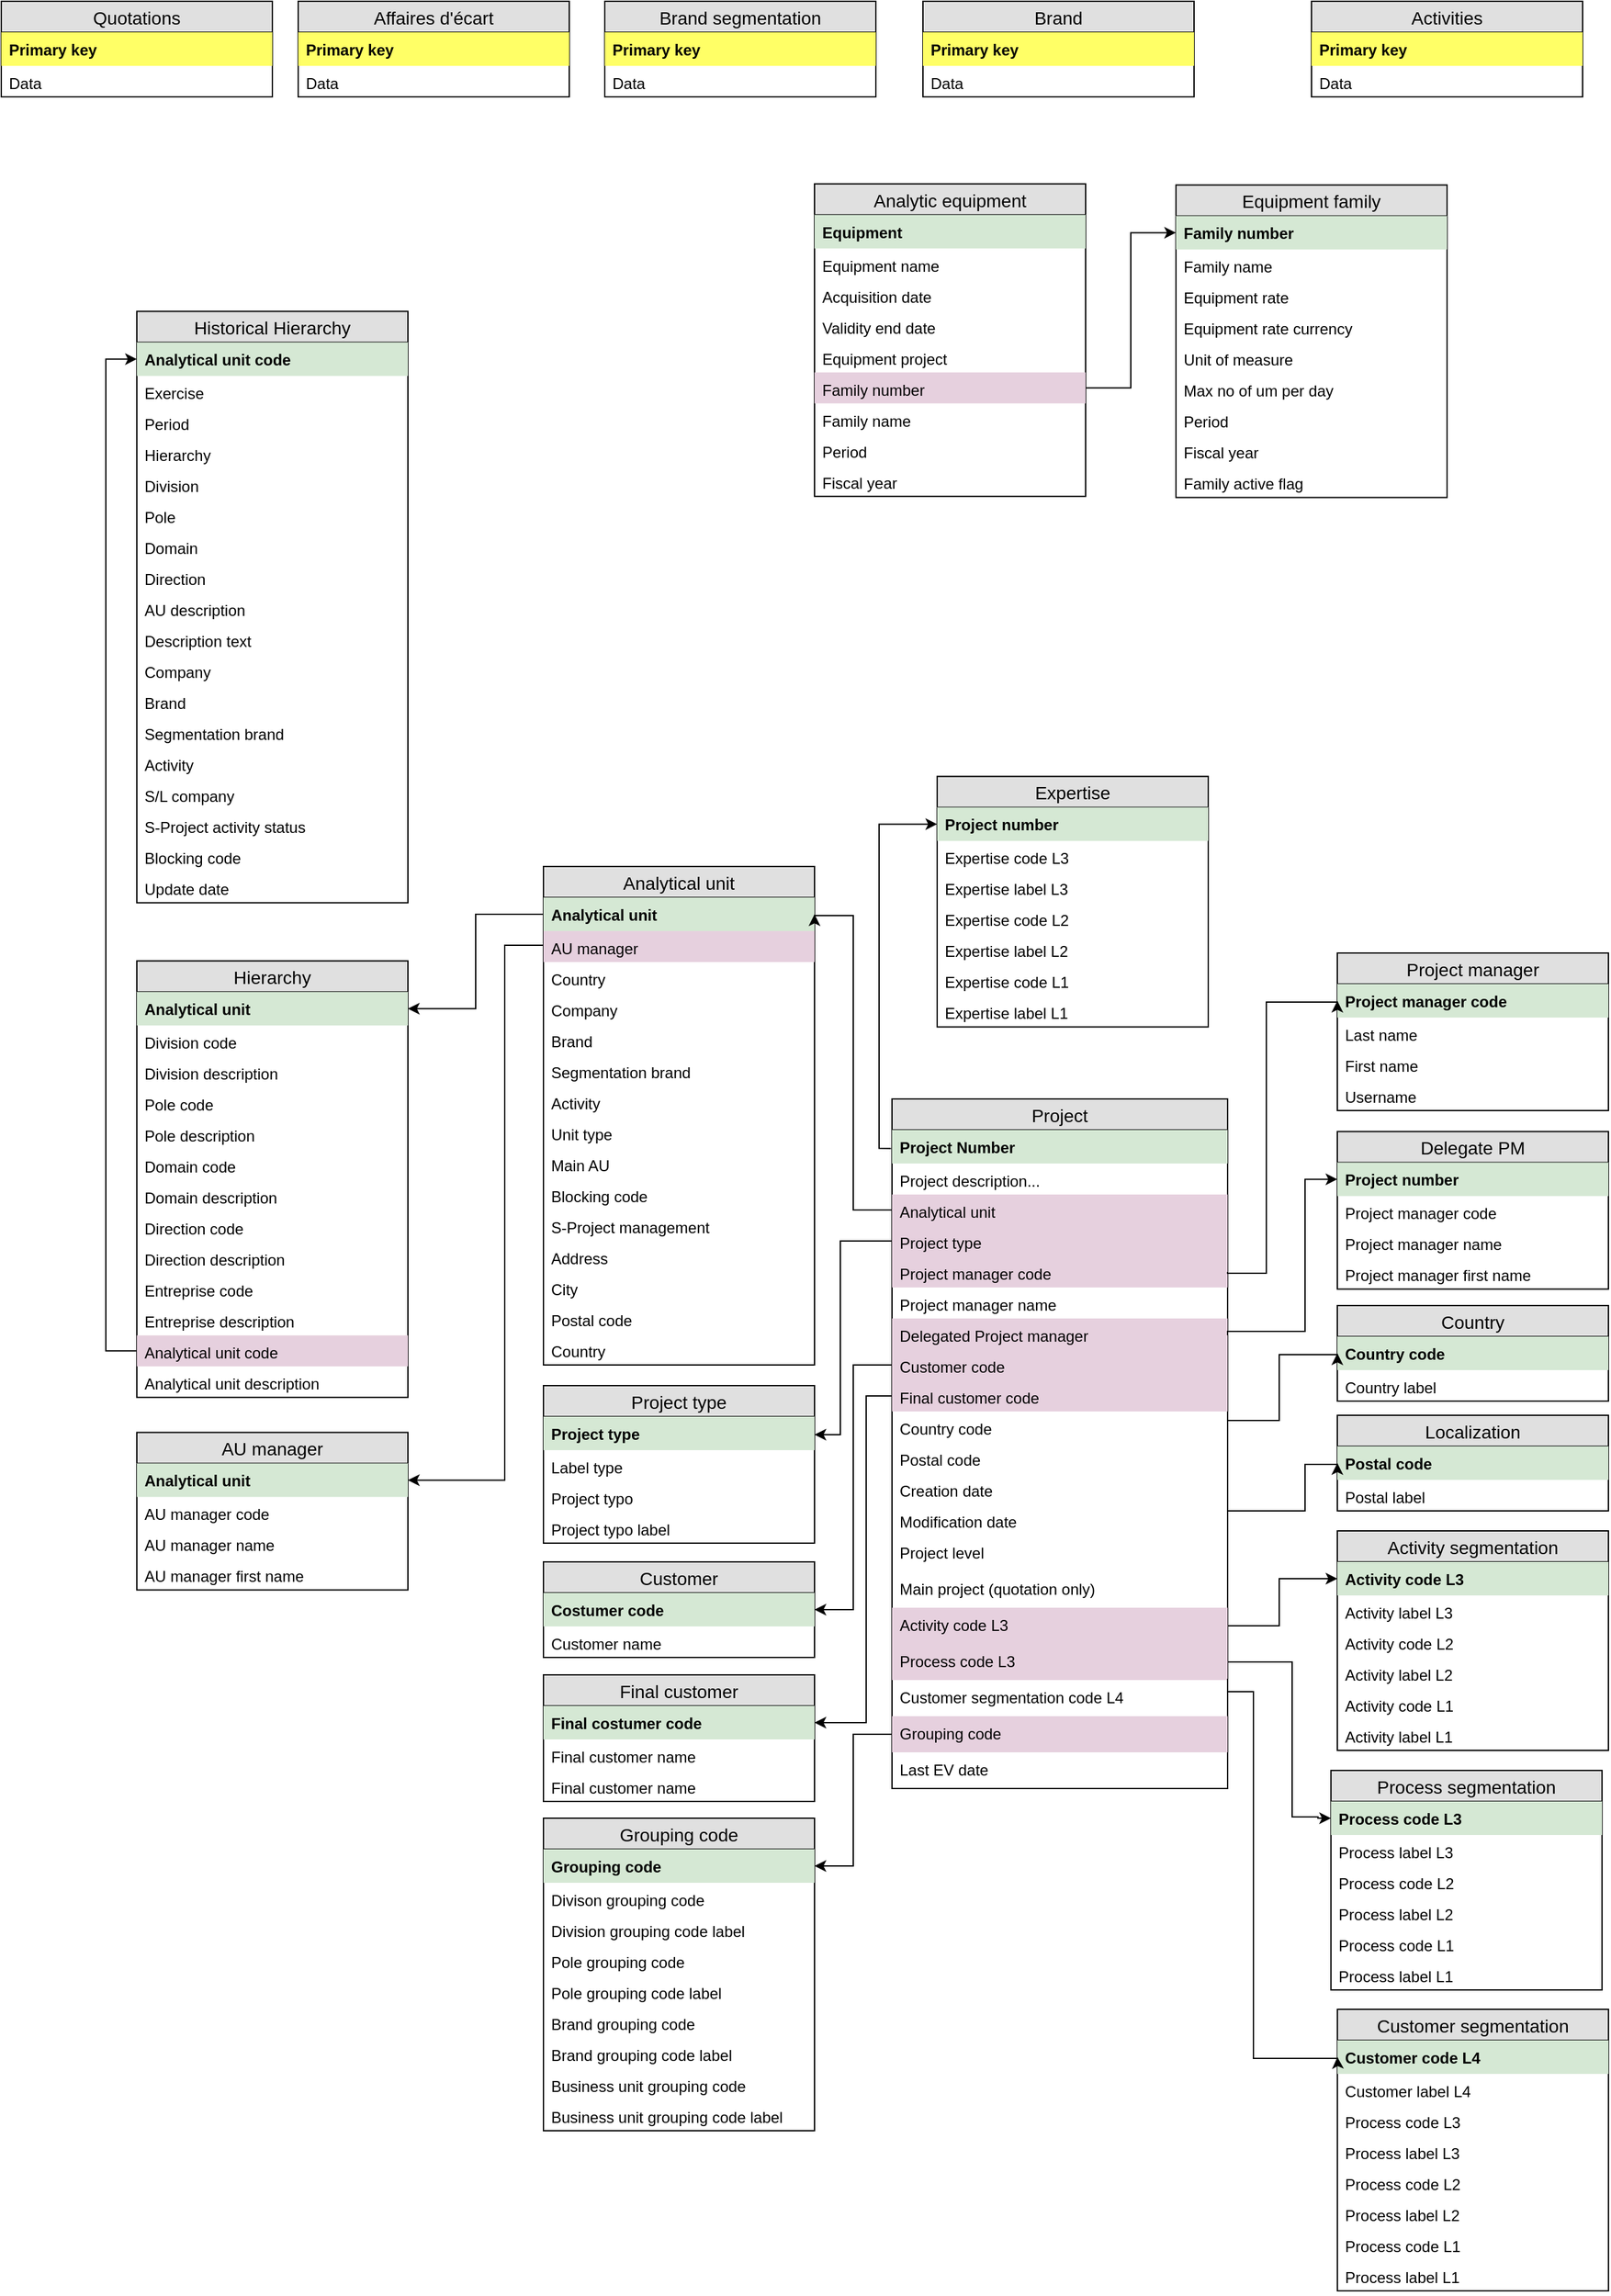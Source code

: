 <mxfile type="github" version="11.2.3" pages="6"><diagram id="z_twg87dkK-BmfiqCGdA" name="Analytics"><mxGraphModel grid="1" shadow="0" math="0" pageHeight="1169" pageWidth="827" pageScale="1" page="1" fold="1" arrows="1" connect="1" tooltips="1" guides="1" gridSize="10"><root><mxCell id="0" /><mxCell id="1" parent="0" /><mxCell style="swimlane;fontStyle=0;childLayout=stackLayout;horizontal=1;startSize=24;fillColor=#e0e0e0;horizontalStack=0;resizeParent=1;resizeParentMax=0;resizeLast=0;collapsible=1;marginBottom=0;swimlaneFillColor=#ffffff;align=center;fontSize=14;" value="Project" id="lDzSUfxi5BvbEKOxiYQz-187" parent="1" vertex="1"><mxGeometry as="geometry" width="260" height="534" y="60" x="780"><mxRectangle as="alternateBounds" width="80" height="24" y="70" x="100" /></mxGeometry></mxCell><mxCell style="text;strokeColor=none;fillColor=#D5E8D4;spacingLeft=4;spacingRight=4;overflow=hidden;rotatable=0;points=[[0,0.5],[1,0.5]];portConstraint=eastwest;fontSize=12;fontStyle=1" value="Project Number" id="lDzSUfxi5BvbEKOxiYQz-188" parent="lDzSUfxi5BvbEKOxiYQz-187" vertex="1"><mxGeometry as="geometry" width="260" height="26" y="24" /></mxCell><mxCell style="text;strokeColor=none;fillColor=none;spacingLeft=4;spacingRight=4;overflow=hidden;rotatable=0;points=[[0,0.5],[1,0.5]];portConstraint=eastwest;fontSize=12;" value="Project description..." id="lDzSUfxi5BvbEKOxiYQz-189" parent="lDzSUfxi5BvbEKOxiYQz-187" vertex="1"><mxGeometry as="geometry" width="260" height="24" y="50" /></mxCell><mxCell style="text;strokeColor=none;fillColor=#E6D0DE;spacingLeft=4;spacingRight=4;overflow=hidden;rotatable=0;points=[[0,0.5],[1,0.5]];portConstraint=eastwest;fontSize=12;" value="Analytical unit" id="lDzSUfxi5BvbEKOxiYQz-190" parent="lDzSUfxi5BvbEKOxiYQz-187" vertex="1"><mxGeometry as="geometry" width="260" height="24" y="74" /></mxCell><mxCell style="text;strokeColor=none;fillColor=#E6D0DE;spacingLeft=4;spacingRight=4;overflow=hidden;rotatable=0;points=[[0,0.5],[1,0.5]];portConstraint=eastwest;fontSize=12;" value="Project type" id="lDzSUfxi5BvbEKOxiYQz-191" parent="lDzSUfxi5BvbEKOxiYQz-187" vertex="1"><mxGeometry as="geometry" width="260" height="24" y="98" /></mxCell><mxCell style="text;strokeColor=none;fillColor=#E6D0DE;spacingLeft=4;spacingRight=4;overflow=hidden;rotatable=0;points=[[0,0.5],[1,0.5]];portConstraint=eastwest;fontSize=12;" value="Project manager code" id="lDzSUfxi5BvbEKOxiYQz-192" parent="lDzSUfxi5BvbEKOxiYQz-187" vertex="1"><mxGeometry as="geometry" width="260" height="24" y="122" /></mxCell><mxCell style="text;strokeColor=none;fillColor=none;spacingLeft=4;spacingRight=4;overflow=hidden;rotatable=0;points=[[0,0.5],[1,0.5]];portConstraint=eastwest;fontSize=12;" value="Project manager name" id="lDzSUfxi5BvbEKOxiYQz-193" parent="lDzSUfxi5BvbEKOxiYQz-187" vertex="1"><mxGeometry as="geometry" width="260" height="24" y="146" /></mxCell><mxCell style="text;strokeColor=none;fillColor=#E6D0DE;spacingLeft=4;spacingRight=4;overflow=hidden;rotatable=0;points=[[0,0.5],[1,0.5]];portConstraint=eastwest;fontSize=12;" value="Delegated Project manager" id="lDzSUfxi5BvbEKOxiYQz-194" parent="lDzSUfxi5BvbEKOxiYQz-187" vertex="1"><mxGeometry as="geometry" width="260" height="24" y="170" /></mxCell><mxCell style="text;strokeColor=none;fillColor=#E6D0DE;spacingLeft=4;spacingRight=4;overflow=hidden;rotatable=0;points=[[0,0.5],[1,0.5]];portConstraint=eastwest;fontSize=12;" value="Customer code&#10;" id="lDzSUfxi5BvbEKOxiYQz-195" parent="lDzSUfxi5BvbEKOxiYQz-187" vertex="1"><mxGeometry as="geometry" width="260" height="24" y="194" /></mxCell><mxCell style="text;strokeColor=none;fillColor=#E6D0DE;spacingLeft=4;spacingRight=4;overflow=hidden;rotatable=0;points=[[0,0.5],[1,0.5]];portConstraint=eastwest;fontSize=12;" value="Final customer code" id="lDzSUfxi5BvbEKOxiYQz-196" parent="lDzSUfxi5BvbEKOxiYQz-187" vertex="1"><mxGeometry as="geometry" width="260" height="24" y="218" /></mxCell><mxCell style="text;strokeColor=none;fillColor=none;spacingLeft=4;spacingRight=4;overflow=hidden;rotatable=0;points=[[0,0.5],[1,0.5]];portConstraint=eastwest;fontSize=12;" value="Country code" id="lDzSUfxi5BvbEKOxiYQz-197" parent="lDzSUfxi5BvbEKOxiYQz-187" vertex="1"><mxGeometry as="geometry" width="260" height="24" y="242" /></mxCell><mxCell style="text;strokeColor=none;fillColor=none;spacingLeft=4;spacingRight=4;overflow=hidden;rotatable=0;points=[[0,0.5],[1,0.5]];portConstraint=eastwest;fontSize=12;" value="Postal code" id="lDzSUfxi5BvbEKOxiYQz-198" parent="lDzSUfxi5BvbEKOxiYQz-187" vertex="1"><mxGeometry as="geometry" width="260" height="24" y="266" /></mxCell><mxCell style="text;strokeColor=none;fillColor=none;spacingLeft=4;spacingRight=4;overflow=hidden;rotatable=0;points=[[0,0.5],[1,0.5]];portConstraint=eastwest;fontSize=12;" value="Creation date" id="lDzSUfxi5BvbEKOxiYQz-199" parent="lDzSUfxi5BvbEKOxiYQz-187" vertex="1"><mxGeometry as="geometry" width="260" height="24" y="290" /></mxCell><mxCell style="text;strokeColor=none;fillColor=none;spacingLeft=4;spacingRight=4;overflow=hidden;rotatable=0;points=[[0,0.5],[1,0.5]];portConstraint=eastwest;fontSize=12;" value="Modification date" id="lDzSUfxi5BvbEKOxiYQz-200" parent="lDzSUfxi5BvbEKOxiYQz-187" vertex="1"><mxGeometry as="geometry" width="260" height="24" y="314" /></mxCell><mxCell style="text;strokeColor=none;fillColor=none;spacingLeft=4;spacingRight=4;overflow=hidden;rotatable=0;points=[[0,0.5],[1,0.5]];portConstraint=eastwest;fontSize=12;" value="Project level" id="lDzSUfxi5BvbEKOxiYQz-201" parent="lDzSUfxi5BvbEKOxiYQz-187" vertex="1"><mxGeometry as="geometry" width="260" height="28" y="338" /></mxCell><mxCell style="text;strokeColor=none;fillColor=none;spacingLeft=4;spacingRight=4;overflow=hidden;rotatable=0;points=[[0,0.5],[1,0.5]];portConstraint=eastwest;fontSize=12;" value="Main project (quotation only)" id="lDzSUfxi5BvbEKOxiYQz-202" parent="lDzSUfxi5BvbEKOxiYQz-187" vertex="1"><mxGeometry as="geometry" width="260" height="28" y="366" /></mxCell><mxCell style="text;strokeColor=none;fillColor=#E6D0DE;spacingLeft=4;spacingRight=4;overflow=hidden;rotatable=0;points=[[0,0.5],[1,0.5]];portConstraint=eastwest;fontSize=12;" value="Activity code L3" id="lDzSUfxi5BvbEKOxiYQz-203" parent="lDzSUfxi5BvbEKOxiYQz-187" vertex="1"><mxGeometry as="geometry" width="260" height="28" y="394" /></mxCell><mxCell style="text;strokeColor=none;fillColor=#E6D0DE;spacingLeft=4;spacingRight=4;overflow=hidden;rotatable=0;points=[[0,0.5],[1,0.5]];portConstraint=eastwest;fontSize=12;" value="Process code L3" id="lDzSUfxi5BvbEKOxiYQz-204" parent="lDzSUfxi5BvbEKOxiYQz-187" vertex="1"><mxGeometry as="geometry" width="260" height="28" y="422" /></mxCell><mxCell style="text;strokeColor=none;fillColor=none;spacingLeft=4;spacingRight=4;overflow=hidden;rotatable=0;points=[[0,0.5],[1,0.5]];portConstraint=eastwest;fontSize=12;" value="Customer segmentation code L4" id="lDzSUfxi5BvbEKOxiYQz-205" parent="lDzSUfxi5BvbEKOxiYQz-187" vertex="1"><mxGeometry as="geometry" width="260" height="28" y="450" /></mxCell><mxCell style="text;strokeColor=none;fillColor=#E6D0DE;spacingLeft=4;spacingRight=4;overflow=hidden;rotatable=0;points=[[0,0.5],[1,0.5]];portConstraint=eastwest;fontSize=12;" value="Grouping code" id="lDzSUfxi5BvbEKOxiYQz-206" parent="lDzSUfxi5BvbEKOxiYQz-187" vertex="1"><mxGeometry as="geometry" width="260" height="28" y="478" /></mxCell><mxCell style="text;strokeColor=none;fillColor=none;spacingLeft=4;spacingRight=4;overflow=hidden;rotatable=0;points=[[0,0.5],[1,0.5]];portConstraint=eastwest;fontSize=12;" value="Last EV date" id="lDzSUfxi5BvbEKOxiYQz-207" parent="lDzSUfxi5BvbEKOxiYQz-187" vertex="1"><mxGeometry as="geometry" width="260" height="28" y="506" /></mxCell><mxCell style="edgeStyle=orthogonalEdgeStyle;rounded=0;orthogonalLoop=1;jettySize=auto;html=1;exitX=0;exitY=0.5;exitDx=0;exitDy=0;" target="lDzSUfxi5BvbEKOxiYQz-210" id="lDzSUfxi5BvbEKOxiYQz-208" parent="1" edge="1" source="lDzSUfxi5BvbEKOxiYQz-191"><mxGeometry as="geometry" relative="1"><mxPoint as="targetPoint" y="218.235" x="300" /><Array as="points"><mxPoint y="170" x="740" /><mxPoint y="320" x="740" /></Array></mxGeometry></mxCell><mxCell style="swimlane;fontStyle=0;childLayout=stackLayout;horizontal=1;startSize=24;fillColor=#e0e0e0;horizontalStack=0;resizeParent=1;resizeParentMax=0;resizeLast=0;collapsible=1;marginBottom=0;swimlaneFillColor=#ffffff;align=center;fontSize=14;" value="Project type" id="lDzSUfxi5BvbEKOxiYQz-209" parent="1" vertex="1"><mxGeometry as="geometry" width="210" height="122" y="282" x="510"><mxRectangle as="alternateBounds" width="80" height="24" y="70" x="100" /></mxGeometry></mxCell><mxCell style="text;strokeColor=none;fillColor=#D5E8D4;spacingLeft=4;spacingRight=4;overflow=hidden;rotatable=0;points=[[0,0.5],[1,0.5]];portConstraint=eastwest;fontSize=12;fontStyle=1" value="Project type" id="lDzSUfxi5BvbEKOxiYQz-210" parent="lDzSUfxi5BvbEKOxiYQz-209" vertex="1"><mxGeometry as="geometry" width="210" height="26" y="24" /></mxCell><mxCell style="text;strokeColor=none;fillColor=none;spacingLeft=4;spacingRight=4;overflow=hidden;rotatable=0;points=[[0,0.5],[1,0.5]];portConstraint=eastwest;fontSize=12;" value="Label type" id="lDzSUfxi5BvbEKOxiYQz-211" parent="lDzSUfxi5BvbEKOxiYQz-209" vertex="1"><mxGeometry as="geometry" width="210" height="24" y="50" /></mxCell><mxCell style="text;strokeColor=none;fillColor=none;spacingLeft=4;spacingRight=4;overflow=hidden;rotatable=0;points=[[0,0.5],[1,0.5]];portConstraint=eastwest;fontSize=12;" value="Project typo&#10;" id="lDzSUfxi5BvbEKOxiYQz-212" parent="lDzSUfxi5BvbEKOxiYQz-209" vertex="1"><mxGeometry as="geometry" width="210" height="24" y="74" /></mxCell><mxCell style="text;strokeColor=none;fillColor=none;spacingLeft=4;spacingRight=4;overflow=hidden;rotatable=0;points=[[0,0.5],[1,0.5]];portConstraint=eastwest;fontSize=12;" value="Project typo label" id="lDzSUfxi5BvbEKOxiYQz-213" parent="lDzSUfxi5BvbEKOxiYQz-209" vertex="1"><mxGeometry as="geometry" width="210" height="24" y="98" /></mxCell><mxCell style="swimlane;fontStyle=0;childLayout=stackLayout;horizontal=1;startSize=24;fillColor=#e0e0e0;horizontalStack=0;resizeParent=1;resizeParentMax=0;resizeLast=0;collapsible=1;marginBottom=0;swimlaneFillColor=#ffffff;align=center;fontSize=14;" value="Grouping code" id="lDzSUfxi5BvbEKOxiYQz-214" parent="1" vertex="1"><mxGeometry as="geometry" width="210" height="242" y="617" x="510"><mxRectangle as="alternateBounds" width="80" height="24" y="70" x="100" /></mxGeometry></mxCell><mxCell style="text;strokeColor=none;fillColor=#D5E8D4;spacingLeft=4;spacingRight=4;overflow=hidden;rotatable=0;points=[[0,0.5],[1,0.5]];portConstraint=eastwest;fontSize=12;fontStyle=1" value="Grouping code" id="lDzSUfxi5BvbEKOxiYQz-215" parent="lDzSUfxi5BvbEKOxiYQz-214" vertex="1"><mxGeometry as="geometry" width="210" height="26" y="24" /></mxCell><mxCell style="text;strokeColor=none;fillColor=none;spacingLeft=4;spacingRight=4;overflow=hidden;rotatable=0;points=[[0,0.5],[1,0.5]];portConstraint=eastwest;fontSize=12;" value="Divison grouping code" id="lDzSUfxi5BvbEKOxiYQz-216" parent="lDzSUfxi5BvbEKOxiYQz-214" vertex="1"><mxGeometry as="geometry" width="210" height="24" y="50" /></mxCell><mxCell style="text;strokeColor=none;fillColor=none;spacingLeft=4;spacingRight=4;overflow=hidden;rotatable=0;points=[[0,0.5],[1,0.5]];portConstraint=eastwest;fontSize=12;" value="Division grouping code label" id="lDzSUfxi5BvbEKOxiYQz-217" parent="lDzSUfxi5BvbEKOxiYQz-214" vertex="1"><mxGeometry as="geometry" width="210" height="24" y="74" /></mxCell><mxCell style="text;strokeColor=none;fillColor=none;spacingLeft=4;spacingRight=4;overflow=hidden;rotatable=0;points=[[0,0.5],[1,0.5]];portConstraint=eastwest;fontSize=12;" value="Pole grouping code" id="lDzSUfxi5BvbEKOxiYQz-218" parent="lDzSUfxi5BvbEKOxiYQz-214" vertex="1"><mxGeometry as="geometry" width="210" height="24" y="98" /></mxCell><mxCell style="text;strokeColor=none;fillColor=none;spacingLeft=4;spacingRight=4;overflow=hidden;rotatable=0;points=[[0,0.5],[1,0.5]];portConstraint=eastwest;fontSize=12;" value="Pole grouping code label" id="lDzSUfxi5BvbEKOxiYQz-219" parent="lDzSUfxi5BvbEKOxiYQz-214" vertex="1"><mxGeometry as="geometry" width="210" height="24" y="122" /></mxCell><mxCell style="text;strokeColor=none;fillColor=none;spacingLeft=4;spacingRight=4;overflow=hidden;rotatable=0;points=[[0,0.5],[1,0.5]];portConstraint=eastwest;fontSize=12;" value="Brand grouping code" id="lDzSUfxi5BvbEKOxiYQz-220" parent="lDzSUfxi5BvbEKOxiYQz-214" vertex="1"><mxGeometry as="geometry" width="210" height="24" y="146" /></mxCell><mxCell style="text;strokeColor=none;fillColor=none;spacingLeft=4;spacingRight=4;overflow=hidden;rotatable=0;points=[[0,0.5],[1,0.5]];portConstraint=eastwest;fontSize=12;" value="Brand grouping code label" id="lDzSUfxi5BvbEKOxiYQz-221" parent="lDzSUfxi5BvbEKOxiYQz-214" vertex="1"><mxGeometry as="geometry" width="210" height="24" y="170" /></mxCell><mxCell style="text;strokeColor=none;fillColor=none;spacingLeft=4;spacingRight=4;overflow=hidden;rotatable=0;points=[[0,0.5],[1,0.5]];portConstraint=eastwest;fontSize=12;" value="Business unit grouping code" id="lDzSUfxi5BvbEKOxiYQz-222" parent="lDzSUfxi5BvbEKOxiYQz-214" vertex="1"><mxGeometry as="geometry" width="210" height="24" y="194" /></mxCell><mxCell style="text;strokeColor=none;fillColor=none;spacingLeft=4;spacingRight=4;overflow=hidden;rotatable=0;points=[[0,0.5],[1,0.5]];portConstraint=eastwest;fontSize=12;" value="Business unit grouping code label" id="lDzSUfxi5BvbEKOxiYQz-223" parent="lDzSUfxi5BvbEKOxiYQz-214" vertex="1"><mxGeometry as="geometry" width="210" height="24" y="218" /></mxCell><mxCell style="edgeStyle=orthogonalEdgeStyle;rounded=0;orthogonalLoop=1;jettySize=auto;html=1;exitX=0;exitY=0.5;exitDx=0;exitDy=0;entryX=1;entryY=0.5;entryDx=0;entryDy=0;" target="lDzSUfxi5BvbEKOxiYQz-215" id="lDzSUfxi5BvbEKOxiYQz-224" parent="1" edge="1" source="lDzSUfxi5BvbEKOxiYQz-206"><mxGeometry as="geometry" relative="1"><mxPoint as="targetPoint" y="399.971" x="280.5" /><mxPoint as="sourcePoint" y="471.735" x="440.676" /><Array as="points" /></mxGeometry></mxCell><mxCell style="swimlane;fontStyle=0;childLayout=stackLayout;horizontal=1;startSize=24;fillColor=#e0e0e0;horizontalStack=0;resizeParent=1;resizeParentMax=0;resizeLast=0;collapsible=1;marginBottom=0;swimlaneFillColor=#ffffff;align=center;fontSize=14;" value="Activity segmentation" id="lDzSUfxi5BvbEKOxiYQz-225" parent="1" vertex="1"><mxGeometry as="geometry" width="210" height="170" y="394.5" x="1125"><mxRectangle as="alternateBounds" width="80" height="24" y="240" x="1120" /></mxGeometry></mxCell><mxCell style="text;strokeColor=none;fillColor=#D5E8D4;spacingLeft=4;spacingRight=4;overflow=hidden;rotatable=0;points=[[0,0.5],[1,0.5]];portConstraint=eastwest;fontSize=12;fontStyle=1" value="Activity code L3" id="lDzSUfxi5BvbEKOxiYQz-226" parent="lDzSUfxi5BvbEKOxiYQz-225" vertex="1"><mxGeometry as="geometry" width="210" height="26" y="24" /></mxCell><mxCell style="text;strokeColor=none;fillColor=none;spacingLeft=4;spacingRight=4;overflow=hidden;rotatable=0;points=[[0,0.5],[1,0.5]];portConstraint=eastwest;fontSize=12;" value="Activity label L3" id="lDzSUfxi5BvbEKOxiYQz-227" parent="lDzSUfxi5BvbEKOxiYQz-225" vertex="1"><mxGeometry as="geometry" width="210" height="24" y="50" /></mxCell><mxCell style="text;strokeColor=none;fillColor=none;spacingLeft=4;spacingRight=4;overflow=hidden;rotatable=0;points=[[0,0.5],[1,0.5]];portConstraint=eastwest;fontSize=12;" value="Activity code L2" id="lDzSUfxi5BvbEKOxiYQz-228" parent="lDzSUfxi5BvbEKOxiYQz-225" vertex="1"><mxGeometry as="geometry" width="210" height="24" y="74" /></mxCell><mxCell style="text;strokeColor=none;fillColor=none;spacingLeft=4;spacingRight=4;overflow=hidden;rotatable=0;points=[[0,0.5],[1,0.5]];portConstraint=eastwest;fontSize=12;" value="Activity label L2" id="lDzSUfxi5BvbEKOxiYQz-229" parent="lDzSUfxi5BvbEKOxiYQz-225" vertex="1"><mxGeometry as="geometry" width="210" height="24" y="98" /></mxCell><mxCell style="text;strokeColor=none;fillColor=none;spacingLeft=4;spacingRight=4;overflow=hidden;rotatable=0;points=[[0,0.5],[1,0.5]];portConstraint=eastwest;fontSize=12;" value="Activity code L1" id="lDzSUfxi5BvbEKOxiYQz-230" parent="lDzSUfxi5BvbEKOxiYQz-225" vertex="1"><mxGeometry as="geometry" width="210" height="24" y="122" /></mxCell><mxCell style="text;strokeColor=none;fillColor=none;spacingLeft=4;spacingRight=4;overflow=hidden;rotatable=0;points=[[0,0.5],[1,0.5]];portConstraint=eastwest;fontSize=12;" value="Activity label L1" id="lDzSUfxi5BvbEKOxiYQz-231" parent="lDzSUfxi5BvbEKOxiYQz-225" vertex="1"><mxGeometry as="geometry" width="210" height="24" y="146" /></mxCell><mxCell style="edgeStyle=orthogonalEdgeStyle;rounded=0;orthogonalLoop=1;jettySize=auto;html=1;exitX=1;exitY=0.5;exitDx=0;exitDy=0;entryX=0;entryY=0.5;entryDx=0;entryDy=0;" target="lDzSUfxi5BvbEKOxiYQz-226" id="lDzSUfxi5BvbEKOxiYQz-232" parent="1" edge="1" source="lDzSUfxi5BvbEKOxiYQz-203"><mxGeometry as="geometry" relative="1"><mxPoint as="targetPoint" y="440" x="740" /><mxPoint as="sourcePoint" y="420.588" x="787.824" /><Array as="points"><mxPoint y="468" x="1080" /><mxPoint y="431" x="1080" /></Array></mxGeometry></mxCell><mxCell style="swimlane;fontStyle=0;childLayout=stackLayout;horizontal=1;startSize=24;fillColor=#e0e0e0;horizontalStack=0;resizeParent=1;resizeParentMax=0;resizeLast=0;collapsible=1;marginBottom=0;swimlaneFillColor=#ffffff;align=center;fontSize=14;" value="Process segmentation" id="lDzSUfxi5BvbEKOxiYQz-233" parent="1" vertex="1"><mxGeometry as="geometry" width="210" height="170" y="580" x="1120.059"><mxRectangle as="alternateBounds" width="80" height="24" y="70" x="100" /></mxGeometry></mxCell><mxCell style="text;strokeColor=none;fillColor=#D5E8D4;spacingLeft=4;spacingRight=4;overflow=hidden;rotatable=0;points=[[0,0.5],[1,0.5]];portConstraint=eastwest;fontSize=12;fontStyle=1" value="Process code L3" id="lDzSUfxi5BvbEKOxiYQz-234" parent="lDzSUfxi5BvbEKOxiYQz-233" vertex="1"><mxGeometry as="geometry" width="210" height="26" y="24" /></mxCell><mxCell style="text;strokeColor=none;fillColor=none;spacingLeft=4;spacingRight=4;overflow=hidden;rotatable=0;points=[[0,0.5],[1,0.5]];portConstraint=eastwest;fontSize=12;" value="Process label L3" id="lDzSUfxi5BvbEKOxiYQz-235" parent="lDzSUfxi5BvbEKOxiYQz-233" vertex="1"><mxGeometry as="geometry" width="210" height="24" y="50" /></mxCell><mxCell style="text;strokeColor=none;fillColor=none;spacingLeft=4;spacingRight=4;overflow=hidden;rotatable=0;points=[[0,0.5],[1,0.5]];portConstraint=eastwest;fontSize=12;" value="Process code L2" id="lDzSUfxi5BvbEKOxiYQz-236" parent="lDzSUfxi5BvbEKOxiYQz-233" vertex="1"><mxGeometry as="geometry" width="210" height="24" y="74" /></mxCell><mxCell style="text;strokeColor=none;fillColor=none;spacingLeft=4;spacingRight=4;overflow=hidden;rotatable=0;points=[[0,0.5],[1,0.5]];portConstraint=eastwest;fontSize=12;" value="Process label L2" id="lDzSUfxi5BvbEKOxiYQz-237" parent="lDzSUfxi5BvbEKOxiYQz-233" vertex="1"><mxGeometry as="geometry" width="210" height="24" y="98" /></mxCell><mxCell style="text;strokeColor=none;fillColor=none;spacingLeft=4;spacingRight=4;overflow=hidden;rotatable=0;points=[[0,0.5],[1,0.5]];portConstraint=eastwest;fontSize=12;" value="Process code L1" id="lDzSUfxi5BvbEKOxiYQz-238" parent="lDzSUfxi5BvbEKOxiYQz-233" vertex="1"><mxGeometry as="geometry" width="210" height="24" y="122" /></mxCell><mxCell style="text;strokeColor=none;fillColor=none;spacingLeft=4;spacingRight=4;overflow=hidden;rotatable=0;points=[[0,0.5],[1,0.5]];portConstraint=eastwest;fontSize=12;" value="Process label L1" id="lDzSUfxi5BvbEKOxiYQz-239" parent="lDzSUfxi5BvbEKOxiYQz-233" vertex="1"><mxGeometry as="geometry" width="210" height="24" y="146" /></mxCell><mxCell style="edgeStyle=orthogonalEdgeStyle;rounded=0;orthogonalLoop=1;jettySize=auto;html=1;exitX=1;exitY=0.5;exitDx=0;exitDy=0;entryX=0;entryY=0.5;entryDx=0;entryDy=0;" target="lDzSUfxi5BvbEKOxiYQz-234" id="lDzSUfxi5BvbEKOxiYQz-240" parent="1" edge="1" source="lDzSUfxi5BvbEKOxiYQz-204"><mxGeometry as="geometry" relative="1"><mxPoint as="targetPoint" y="520" x="1170" /><mxPoint as="sourcePoint" y="502.353" x="680.176" /><Array as="points"><mxPoint y="496" x="1090" /><mxPoint y="616" x="1090" /><mxPoint y="616" x="1110" /><mxPoint y="617" x="1110" /></Array></mxGeometry></mxCell><mxCell style="swimlane;fontStyle=0;childLayout=stackLayout;horizontal=1;startSize=24;fillColor=#e0e0e0;horizontalStack=0;resizeParent=1;resizeParentMax=0;resizeLast=0;collapsible=1;marginBottom=0;swimlaneFillColor=#ffffff;align=center;fontSize=14;" value="Project manager" id="lDzSUfxi5BvbEKOxiYQz-241" parent="1" vertex="1"><mxGeometry as="geometry" width="210" height="122" y="-53" x="1125"><mxRectangle as="alternateBounds" width="80" height="24" y="70" x="100" /></mxGeometry></mxCell><mxCell style="text;strokeColor=none;fillColor=#D5E8D4;spacingLeft=4;spacingRight=4;overflow=hidden;rotatable=0;points=[[0,0.5],[1,0.5]];portConstraint=eastwest;fontSize=12;fontStyle=1" value="Project manager code" id="lDzSUfxi5BvbEKOxiYQz-242" parent="lDzSUfxi5BvbEKOxiYQz-241" vertex="1"><mxGeometry as="geometry" width="210" height="26" y="24" /></mxCell><mxCell style="text;strokeColor=none;fillColor=none;spacingLeft=4;spacingRight=4;overflow=hidden;rotatable=0;points=[[0,0.5],[1,0.5]];portConstraint=eastwest;fontSize=12;" value="Last name" id="lDzSUfxi5BvbEKOxiYQz-243" parent="lDzSUfxi5BvbEKOxiYQz-241" vertex="1"><mxGeometry as="geometry" width="210" height="24" y="50" /></mxCell><mxCell style="text;strokeColor=none;fillColor=none;spacingLeft=4;spacingRight=4;overflow=hidden;rotatable=0;points=[[0,0.5],[1,0.5]];portConstraint=eastwest;fontSize=12;" value="First name" id="lDzSUfxi5BvbEKOxiYQz-244" parent="lDzSUfxi5BvbEKOxiYQz-241" vertex="1"><mxGeometry as="geometry" width="210" height="24" y="74" /></mxCell><mxCell style="text;strokeColor=none;fillColor=none;spacingLeft=4;spacingRight=4;overflow=hidden;rotatable=0;points=[[0,0.5],[1,0.5]];portConstraint=eastwest;fontSize=12;" value="Username" id="lDzSUfxi5BvbEKOxiYQz-245" parent="lDzSUfxi5BvbEKOxiYQz-241" vertex="1"><mxGeometry as="geometry" width="210" height="24" y="98" /></mxCell><mxCell style="swimlane;fontStyle=0;childLayout=stackLayout;horizontal=1;startSize=24;fillColor=#e0e0e0;horizontalStack=0;resizeParent=1;resizeParentMax=0;resizeLast=0;collapsible=1;marginBottom=0;swimlaneFillColor=#ffffff;align=center;fontSize=14;" value="Customer" id="lDzSUfxi5BvbEKOxiYQz-246" parent="1" vertex="1"><mxGeometry as="geometry" width="210" height="74" y="418.5" x="510"><mxRectangle as="alternateBounds" width="80" height="24" y="70" x="100" /></mxGeometry></mxCell><mxCell style="text;strokeColor=none;fillColor=#D5E8D4;spacingLeft=4;spacingRight=4;overflow=hidden;rotatable=0;points=[[0,0.5],[1,0.5]];portConstraint=eastwest;fontSize=12;fontStyle=1" value="Costumer code" id="lDzSUfxi5BvbEKOxiYQz-247" parent="lDzSUfxi5BvbEKOxiYQz-246" vertex="1"><mxGeometry as="geometry" width="210" height="26" y="24" /></mxCell><mxCell style="text;strokeColor=none;fillColor=none;spacingLeft=4;spacingRight=4;overflow=hidden;rotatable=0;points=[[0,0.5],[1,0.5]];portConstraint=eastwest;fontSize=12;" value="Customer name" id="lDzSUfxi5BvbEKOxiYQz-248" parent="lDzSUfxi5BvbEKOxiYQz-246" vertex="1"><mxGeometry as="geometry" width="210" height="24" y="50" /></mxCell><mxCell style="edgeStyle=orthogonalEdgeStyle;rounded=0;orthogonalLoop=1;jettySize=auto;html=1;exitX=0;exitY=0.5;exitDx=0;exitDy=0;entryX=1;entryY=0.5;entryDx=0;entryDy=0;" target="lDzSUfxi5BvbEKOxiYQz-247" id="lDzSUfxi5BvbEKOxiYQz-249" parent="1" edge="1" source="lDzSUfxi5BvbEKOxiYQz-195"><mxGeometry as="geometry" relative="1"><mxPoint as="targetPoint" y="239.971" x="260.5" /><mxPoint as="sourcePoint" y="270" x="400" /><Array as="points"><mxPoint y="266" x="750" /><mxPoint y="456" x="750" /></Array></mxGeometry></mxCell><mxCell style="swimlane;fontStyle=0;childLayout=stackLayout;horizontal=1;startSize=24;fillColor=#e0e0e0;horizontalStack=0;resizeParent=1;resizeParentMax=0;resizeLast=0;collapsible=1;marginBottom=0;swimlaneFillColor=#ffffff;align=center;fontSize=14;" value="Final customer" id="lDzSUfxi5BvbEKOxiYQz-250" parent="1" vertex="1"><mxGeometry as="geometry" width="210" height="98" y="506" x="510"><mxRectangle as="alternateBounds" width="80" height="24" y="70" x="100" /></mxGeometry></mxCell><mxCell style="text;strokeColor=none;fillColor=#D5E8D4;spacingLeft=4;spacingRight=4;overflow=hidden;rotatable=0;points=[[0,0.5],[1,0.5]];portConstraint=eastwest;fontSize=12;fontStyle=1" value="Final costumer code" id="lDzSUfxi5BvbEKOxiYQz-251" parent="lDzSUfxi5BvbEKOxiYQz-250" vertex="1"><mxGeometry as="geometry" width="210" height="26" y="24" /></mxCell><mxCell style="text;strokeColor=none;fillColor=none;spacingLeft=4;spacingRight=4;overflow=hidden;rotatable=0;points=[[0,0.5],[1,0.5]];portConstraint=eastwest;fontSize=12;" value="Final customer name" id="lDzSUfxi5BvbEKOxiYQz-252" parent="lDzSUfxi5BvbEKOxiYQz-250" vertex="1"><mxGeometry as="geometry" width="210" height="24" y="50" /></mxCell><mxCell style="text;strokeColor=none;fillColor=none;spacingLeft=4;spacingRight=4;overflow=hidden;rotatable=0;points=[[0,0.5],[1,0.5]];portConstraint=eastwest;fontSize=12;" value="Final customer name" id="lDzSUfxi5BvbEKOxiYQz-253" parent="lDzSUfxi5BvbEKOxiYQz-250" vertex="1"><mxGeometry as="geometry" width="210" height="24" y="74" /></mxCell><mxCell style="edgeStyle=orthogonalEdgeStyle;rounded=0;orthogonalLoop=1;jettySize=auto;html=1;exitX=0;exitY=0.5;exitDx=0;exitDy=0;entryX=1;entryY=0.5;entryDx=0;entryDy=0;" target="lDzSUfxi5BvbEKOxiYQz-251" id="lDzSUfxi5BvbEKOxiYQz-254" parent="1" edge="1" source="lDzSUfxi5BvbEKOxiYQz-196"><mxGeometry as="geometry" relative="1"><mxPoint as="targetPoint" y="393" x="640" /><mxPoint as="sourcePoint" y="329.971" x="420.176" /><Array as="points"><mxPoint y="290" x="760" /><mxPoint y="543" x="760" /></Array></mxGeometry></mxCell><mxCell style="swimlane;fontStyle=0;childLayout=stackLayout;horizontal=1;startSize=24;fillColor=#e0e0e0;horizontalStack=0;resizeParent=1;resizeParentMax=0;resizeLast=0;collapsible=1;marginBottom=0;swimlaneFillColor=#ffffff;align=center;fontSize=14;" value="Country" id="lDzSUfxi5BvbEKOxiYQz-255" parent="1" vertex="1"><mxGeometry as="geometry" width="210" height="74" y="220" x="1125"><mxRectangle as="alternateBounds" width="80" height="24" y="240" x="1120" /></mxGeometry></mxCell><mxCell style="text;strokeColor=none;fillColor=#D5E8D4;spacingLeft=4;spacingRight=4;overflow=hidden;rotatable=0;points=[[0,0.5],[1,0.5]];portConstraint=eastwest;fontSize=12;fontStyle=1" value="Country code" id="lDzSUfxi5BvbEKOxiYQz-256" parent="lDzSUfxi5BvbEKOxiYQz-255" vertex="1"><mxGeometry as="geometry" width="210" height="26" y="24" /></mxCell><mxCell style="text;strokeColor=none;fillColor=none;spacingLeft=4;spacingRight=4;overflow=hidden;rotatable=0;points=[[0,0.5],[1,0.5]];portConstraint=eastwest;fontSize=12;" value="Country label" id="lDzSUfxi5BvbEKOxiYQz-257" parent="lDzSUfxi5BvbEKOxiYQz-255" vertex="1"><mxGeometry as="geometry" width="210" height="24" y="50" /></mxCell><mxCell style="edgeStyle=orthogonalEdgeStyle;rounded=0;orthogonalLoop=1;jettySize=auto;html=1;exitX=1;exitY=0.5;exitDx=0;exitDy=0;entryX=0;entryY=0.5;entryDx=0;entryDy=0;" target="lDzSUfxi5BvbEKOxiYQz-256" id="lDzSUfxi5BvbEKOxiYQz-258" parent="1" edge="1" source="lDzSUfxi5BvbEKOxiYQz-197"><mxGeometry as="geometry" relative="1"><mxPoint as="targetPoint" y="277" x="1180" /><mxPoint as="sourcePoint" y="240" x="1050" /><Array as="points"><mxPoint y="309" x="1040" /><mxPoint y="309" x="1080" /><mxPoint y="258" x="1080" /></Array></mxGeometry></mxCell><mxCell style="swimlane;fontStyle=0;childLayout=stackLayout;horizontal=1;startSize=24;fillColor=#e0e0e0;horizontalStack=0;resizeParent=1;resizeParentMax=0;resizeLast=0;collapsible=1;marginBottom=0;swimlaneFillColor=#ffffff;align=center;fontSize=14;" value="Localization" id="lDzSUfxi5BvbEKOxiYQz-259" parent="1" vertex="1"><mxGeometry as="geometry" width="210" height="74" y="305" x="1125"><mxRectangle as="alternateBounds" width="80" height="24" y="240" x="1120" /></mxGeometry></mxCell><mxCell style="text;strokeColor=none;fillColor=#D5E8D4;spacingLeft=4;spacingRight=4;overflow=hidden;rotatable=0;points=[[0,0.5],[1,0.5]];portConstraint=eastwest;fontSize=12;fontStyle=1" value="Postal code" id="lDzSUfxi5BvbEKOxiYQz-260" parent="lDzSUfxi5BvbEKOxiYQz-259" vertex="1"><mxGeometry as="geometry" width="210" height="26" y="24" /></mxCell><mxCell style="text;strokeColor=none;fillColor=none;spacingLeft=4;spacingRight=4;overflow=hidden;rotatable=0;points=[[0,0.5],[1,0.5]];portConstraint=eastwest;fontSize=12;" value="Postal label" id="lDzSUfxi5BvbEKOxiYQz-261" parent="lDzSUfxi5BvbEKOxiYQz-259" vertex="1"><mxGeometry as="geometry" width="210" height="24" y="50" /></mxCell><mxCell style="edgeStyle=orthogonalEdgeStyle;rounded=0;orthogonalLoop=1;jettySize=auto;html=1;exitX=1;exitY=0.5;exitDx=0;exitDy=0;entryX=0;entryY=0.5;entryDx=0;entryDy=0;" target="lDzSUfxi5BvbEKOxiYQz-260" id="lDzSUfxi5BvbEKOxiYQz-262" parent="1" edge="1" source="lDzSUfxi5BvbEKOxiYQz-198"><mxGeometry as="geometry" relative="1"><mxPoint as="targetPoint" y="340" x="1180" /><mxPoint as="sourcePoint" y="323" x="1040" /><Array as="points"><mxPoint y="379" x="1040" /><mxPoint y="379" x="1100" /><mxPoint y="343" x="1100" /></Array></mxGeometry></mxCell><mxCell style="swimlane;fontStyle=0;childLayout=stackLayout;horizontal=1;startSize=24;fillColor=#e0e0e0;horizontalStack=0;resizeParent=1;resizeParentMax=0;resizeLast=0;collapsible=1;marginBottom=0;swimlaneFillColor=#ffffff;align=center;fontSize=14;" value="Customer segmentation" id="lDzSUfxi5BvbEKOxiYQz-263" parent="1" vertex="1"><mxGeometry as="geometry" width="210" height="218" y="765" x="1125.059"><mxRectangle as="alternateBounds" width="80" height="24" y="70" x="100" /></mxGeometry></mxCell><mxCell style="text;strokeColor=none;fillColor=#D5E8D4;spacingLeft=4;spacingRight=4;overflow=hidden;rotatable=0;points=[[0,0.5],[1,0.5]];portConstraint=eastwest;fontSize=12;fontStyle=1" value="Customer code L4" id="lDzSUfxi5BvbEKOxiYQz-264" parent="lDzSUfxi5BvbEKOxiYQz-263" vertex="1"><mxGeometry as="geometry" width="210" height="26" y="24" /></mxCell><mxCell style="text;strokeColor=none;fillColor=none;spacingLeft=4;spacingRight=4;overflow=hidden;rotatable=0;points=[[0,0.5],[1,0.5]];portConstraint=eastwest;fontSize=12;" value="Customer label L4" id="lDzSUfxi5BvbEKOxiYQz-265" parent="lDzSUfxi5BvbEKOxiYQz-263" vertex="1"><mxGeometry as="geometry" width="210" height="24" y="50" /></mxCell><mxCell style="text;strokeColor=none;fillColor=none;spacingLeft=4;spacingRight=4;overflow=hidden;rotatable=0;points=[[0,0.5],[1,0.5]];portConstraint=eastwest;fontSize=12;" value="Process code L3" id="lDzSUfxi5BvbEKOxiYQz-266" parent="lDzSUfxi5BvbEKOxiYQz-263" vertex="1"><mxGeometry as="geometry" width="210" height="24" y="74" /></mxCell><mxCell style="text;strokeColor=none;fillColor=none;spacingLeft=4;spacingRight=4;overflow=hidden;rotatable=0;points=[[0,0.5],[1,0.5]];portConstraint=eastwest;fontSize=12;" value="Process label L3" id="lDzSUfxi5BvbEKOxiYQz-267" parent="lDzSUfxi5BvbEKOxiYQz-263" vertex="1"><mxGeometry as="geometry" width="210" height="24" y="98" /></mxCell><mxCell style="text;strokeColor=none;fillColor=none;spacingLeft=4;spacingRight=4;overflow=hidden;rotatable=0;points=[[0,0.5],[1,0.5]];portConstraint=eastwest;fontSize=12;" value="Process code L2" id="lDzSUfxi5BvbEKOxiYQz-268" parent="lDzSUfxi5BvbEKOxiYQz-263" vertex="1"><mxGeometry as="geometry" width="210" height="24" y="122" /></mxCell><mxCell style="text;strokeColor=none;fillColor=none;spacingLeft=4;spacingRight=4;overflow=hidden;rotatable=0;points=[[0,0.5],[1,0.5]];portConstraint=eastwest;fontSize=12;" value="Process label L2" id="lDzSUfxi5BvbEKOxiYQz-269" parent="lDzSUfxi5BvbEKOxiYQz-263" vertex="1"><mxGeometry as="geometry" width="210" height="24" y="146" /></mxCell><mxCell style="text;strokeColor=none;fillColor=none;spacingLeft=4;spacingRight=4;overflow=hidden;rotatable=0;points=[[0,0.5],[1,0.5]];portConstraint=eastwest;fontSize=12;" value="Process code L1" id="lDzSUfxi5BvbEKOxiYQz-270" parent="lDzSUfxi5BvbEKOxiYQz-263" vertex="1"><mxGeometry as="geometry" width="210" height="24" y="170" /></mxCell><mxCell style="text;strokeColor=none;fillColor=none;spacingLeft=4;spacingRight=4;overflow=hidden;rotatable=0;points=[[0,0.5],[1,0.5]];portConstraint=eastwest;fontSize=12;" value="Process label L1" id="lDzSUfxi5BvbEKOxiYQz-271" parent="lDzSUfxi5BvbEKOxiYQz-263" vertex="1"><mxGeometry as="geometry" width="210" height="24" y="194" /></mxCell><mxCell style="edgeStyle=orthogonalEdgeStyle;rounded=0;orthogonalLoop=1;jettySize=auto;html=1;exitX=1;exitY=0.5;exitDx=0;exitDy=0;entryX=0;entryY=0.5;entryDx=0;entryDy=0;" target="lDzSUfxi5BvbEKOxiYQz-264" id="lDzSUfxi5BvbEKOxiYQz-272" parent="1" edge="1"><mxGeometry as="geometry" relative="1"><mxPoint as="targetPoint" y="531.5" x="1200" /><mxPoint as="sourcePoint" y="509" x="1040" /><Array as="points"><mxPoint y="519" x="1040" /><mxPoint y="519" x="1060" /><mxPoint y="803" x="1060" /></Array></mxGeometry></mxCell><mxCell style="swimlane;fontStyle=0;childLayout=stackLayout;horizontal=1;startSize=24;fillColor=#e0e0e0;horizontalStack=0;resizeParent=1;resizeParentMax=0;resizeLast=0;collapsible=1;marginBottom=0;swimlaneFillColor=#ffffff;align=center;fontSize=14;" value="Analytical unit" id="lDzSUfxi5BvbEKOxiYQz-273" parent="1" vertex="1"><mxGeometry as="geometry" width="210" height="386" y="-120" x="510"><mxRectangle as="alternateBounds" width="80" height="24" y="70" x="100" /></mxGeometry></mxCell><mxCell style="text;strokeColor=none;fillColor=#D5E8D4;spacingLeft=4;spacingRight=4;overflow=hidden;rotatable=0;points=[[0,0.5],[1,0.5]];portConstraint=eastwest;fontSize=12;fontStyle=1" value="Analytical unit" id="lDzSUfxi5BvbEKOxiYQz-274" parent="lDzSUfxi5BvbEKOxiYQz-273" vertex="1"><mxGeometry as="geometry" width="210" height="26" y="24" /></mxCell><mxCell style="text;strokeColor=none;fillColor=#E6D0DE;spacingLeft=4;spacingRight=4;overflow=hidden;rotatable=0;points=[[0,0.5],[1,0.5]];portConstraint=eastwest;fontSize=12;" value="AU manager" id="lDzSUfxi5BvbEKOxiYQz-275" parent="lDzSUfxi5BvbEKOxiYQz-273" vertex="1"><mxGeometry as="geometry" width="210" height="24" y="50" /></mxCell><mxCell style="text;strokeColor=none;fillColor=none;spacingLeft=4;spacingRight=4;overflow=hidden;rotatable=0;points=[[0,0.5],[1,0.5]];portConstraint=eastwest;fontSize=12;" value="Country" id="lDzSUfxi5BvbEKOxiYQz-276" parent="lDzSUfxi5BvbEKOxiYQz-273" vertex="1"><mxGeometry as="geometry" width="210" height="24" y="74" /></mxCell><mxCell style="text;strokeColor=none;fillColor=none;spacingLeft=4;spacingRight=4;overflow=hidden;rotatable=0;points=[[0,0.5],[1,0.5]];portConstraint=eastwest;fontSize=12;" value="Company" id="lDzSUfxi5BvbEKOxiYQz-277" parent="lDzSUfxi5BvbEKOxiYQz-273" vertex="1"><mxGeometry as="geometry" width="210" height="24" y="98" /></mxCell><mxCell style="text;strokeColor=none;fillColor=none;spacingLeft=4;spacingRight=4;overflow=hidden;rotatable=0;points=[[0,0.5],[1,0.5]];portConstraint=eastwest;fontSize=12;" value="Brand" id="lDzSUfxi5BvbEKOxiYQz-278" parent="lDzSUfxi5BvbEKOxiYQz-273" vertex="1"><mxGeometry as="geometry" width="210" height="24" y="122" /></mxCell><mxCell style="text;strokeColor=none;fillColor=none;spacingLeft=4;spacingRight=4;overflow=hidden;rotatable=0;points=[[0,0.5],[1,0.5]];portConstraint=eastwest;fontSize=12;" value="Segmentation brand" id="lDzSUfxi5BvbEKOxiYQz-279" parent="lDzSUfxi5BvbEKOxiYQz-273" vertex="1"><mxGeometry as="geometry" width="210" height="24" y="146" /></mxCell><mxCell style="text;strokeColor=none;fillColor=none;spacingLeft=4;spacingRight=4;overflow=hidden;rotatable=0;points=[[0,0.5],[1,0.5]];portConstraint=eastwest;fontSize=12;" value="Activity" id="lDzSUfxi5BvbEKOxiYQz-280" parent="lDzSUfxi5BvbEKOxiYQz-273" vertex="1"><mxGeometry as="geometry" width="210" height="24" y="170" /></mxCell><mxCell style="text;strokeColor=none;fillColor=none;spacingLeft=4;spacingRight=4;overflow=hidden;rotatable=0;points=[[0,0.5],[1,0.5]];portConstraint=eastwest;fontSize=12;" value="Unit type" id="lDzSUfxi5BvbEKOxiYQz-281" parent="lDzSUfxi5BvbEKOxiYQz-273" vertex="1"><mxGeometry as="geometry" width="210" height="24" y="194" /></mxCell><mxCell style="text;strokeColor=none;fillColor=none;spacingLeft=4;spacingRight=4;overflow=hidden;rotatable=0;points=[[0,0.5],[1,0.5]];portConstraint=eastwest;fontSize=12;" value="Main AU" id="lDzSUfxi5BvbEKOxiYQz-282" parent="lDzSUfxi5BvbEKOxiYQz-273" vertex="1"><mxGeometry as="geometry" width="210" height="24" y="218" /></mxCell><mxCell style="text;strokeColor=none;fillColor=none;spacingLeft=4;spacingRight=4;overflow=hidden;rotatable=0;points=[[0,0.5],[1,0.5]];portConstraint=eastwest;fontSize=12;" value="Blocking code" id="lDzSUfxi5BvbEKOxiYQz-283" parent="lDzSUfxi5BvbEKOxiYQz-273" vertex="1"><mxGeometry as="geometry" width="210" height="24" y="242" /></mxCell><mxCell style="text;strokeColor=none;fillColor=none;spacingLeft=4;spacingRight=4;overflow=hidden;rotatable=0;points=[[0,0.5],[1,0.5]];portConstraint=eastwest;fontSize=12;" value="S-Project management" id="lDzSUfxi5BvbEKOxiYQz-284" parent="lDzSUfxi5BvbEKOxiYQz-273" vertex="1"><mxGeometry as="geometry" width="210" height="24" y="266" /></mxCell><mxCell style="text;strokeColor=none;fillColor=none;spacingLeft=4;spacingRight=4;overflow=hidden;rotatable=0;points=[[0,0.5],[1,0.5]];portConstraint=eastwest;fontSize=12;" value="Address" id="lDzSUfxi5BvbEKOxiYQz-285" parent="lDzSUfxi5BvbEKOxiYQz-273" vertex="1"><mxGeometry as="geometry" width="210" height="24" y="290" /></mxCell><mxCell style="text;strokeColor=none;fillColor=none;spacingLeft=4;spacingRight=4;overflow=hidden;rotatable=0;points=[[0,0.5],[1,0.5]];portConstraint=eastwest;fontSize=12;" value="City" id="lDzSUfxi5BvbEKOxiYQz-286" parent="lDzSUfxi5BvbEKOxiYQz-273" vertex="1"><mxGeometry as="geometry" width="210" height="24" y="314" /></mxCell><mxCell style="text;strokeColor=none;fillColor=none;spacingLeft=4;spacingRight=4;overflow=hidden;rotatable=0;points=[[0,0.5],[1,0.5]];portConstraint=eastwest;fontSize=12;" value="Postal code" id="lDzSUfxi5BvbEKOxiYQz-287" parent="lDzSUfxi5BvbEKOxiYQz-273" vertex="1"><mxGeometry as="geometry" width="210" height="24" y="338" /></mxCell><mxCell style="text;strokeColor=none;fillColor=none;spacingLeft=4;spacingRight=4;overflow=hidden;rotatable=0;points=[[0,0.5],[1,0.5]];portConstraint=eastwest;fontSize=12;" value="Country" id="lDzSUfxi5BvbEKOxiYQz-288" parent="lDzSUfxi5BvbEKOxiYQz-273" vertex="1"><mxGeometry as="geometry" width="210" height="24" y="362" /></mxCell><mxCell style="edgeStyle=orthogonalEdgeStyle;rounded=0;orthogonalLoop=1;jettySize=auto;html=1;exitX=0;exitY=0.5;exitDx=0;exitDy=0;entryX=1;entryY=0.5;entryDx=0;entryDy=0;" target="lDzSUfxi5BvbEKOxiYQz-274" id="lDzSUfxi5BvbEKOxiYQz-289" parent="1" edge="1" source="lDzSUfxi5BvbEKOxiYQz-190"><mxGeometry as="geometry" relative="1"><mxPoint as="targetPoint" y="-170" x="670" /><Array as="points"><mxPoint y="146" x="750" /><mxPoint y="-82" x="750" /></Array><mxPoint as="sourcePoint" y="180" x="790" /></mxGeometry></mxCell><mxCell style="swimlane;fontStyle=0;childLayout=stackLayout;horizontal=1;startSize=24;fillColor=#e0e0e0;horizontalStack=0;resizeParent=1;resizeParentMax=0;resizeLast=0;collapsible=1;marginBottom=0;swimlaneFillColor=#ffffff;align=center;fontSize=14;" value="Hierarchy" id="lDzSUfxi5BvbEKOxiYQz-290" parent="1" vertex="1"><mxGeometry as="geometry" width="210" height="338" y="-46.882" x="195"><mxRectangle as="alternateBounds" width="80" height="24" y="70" x="100" /></mxGeometry></mxCell><mxCell style="text;strokeColor=none;fillColor=#D5E8D4;spacingLeft=4;spacingRight=4;overflow=hidden;rotatable=0;points=[[0,0.5],[1,0.5]];portConstraint=eastwest;fontSize=12;fontStyle=1" value="Analytical unit" id="lDzSUfxi5BvbEKOxiYQz-291" parent="lDzSUfxi5BvbEKOxiYQz-290" vertex="1"><mxGeometry as="geometry" width="210" height="26" y="24" /></mxCell><mxCell style="text;strokeColor=none;fillColor=none;spacingLeft=4;spacingRight=4;overflow=hidden;rotatable=0;points=[[0,0.5],[1,0.5]];portConstraint=eastwest;fontSize=12;" value="Division code" id="lDzSUfxi5BvbEKOxiYQz-292" parent="lDzSUfxi5BvbEKOxiYQz-290" vertex="1"><mxGeometry as="geometry" width="210" height="24" y="50" /></mxCell><mxCell style="text;strokeColor=none;fillColor=none;spacingLeft=4;spacingRight=4;overflow=hidden;rotatable=0;points=[[0,0.5],[1,0.5]];portConstraint=eastwest;fontSize=12;" value="Division description" id="lDzSUfxi5BvbEKOxiYQz-293" parent="lDzSUfxi5BvbEKOxiYQz-290" vertex="1"><mxGeometry as="geometry" width="210" height="24" y="74" /></mxCell><mxCell style="text;strokeColor=none;fillColor=none;spacingLeft=4;spacingRight=4;overflow=hidden;rotatable=0;points=[[0,0.5],[1,0.5]];portConstraint=eastwest;fontSize=12;" value="Pole code&#10;" id="lDzSUfxi5BvbEKOxiYQz-294" parent="lDzSUfxi5BvbEKOxiYQz-290" vertex="1"><mxGeometry as="geometry" width="210" height="24" y="98" /></mxCell><mxCell style="text;strokeColor=none;fillColor=none;spacingLeft=4;spacingRight=4;overflow=hidden;rotatable=0;points=[[0,0.5],[1,0.5]];portConstraint=eastwest;fontSize=12;" value="Pole description" id="lDzSUfxi5BvbEKOxiYQz-295" parent="lDzSUfxi5BvbEKOxiYQz-290" vertex="1"><mxGeometry as="geometry" width="210" height="24" y="122" /></mxCell><mxCell style="text;strokeColor=none;fillColor=none;spacingLeft=4;spacingRight=4;overflow=hidden;rotatable=0;points=[[0,0.5],[1,0.5]];portConstraint=eastwest;fontSize=12;" value="Domain code" id="lDzSUfxi5BvbEKOxiYQz-296" parent="lDzSUfxi5BvbEKOxiYQz-290" vertex="1"><mxGeometry as="geometry" width="210" height="24" y="146" /></mxCell><mxCell style="text;strokeColor=none;fillColor=none;spacingLeft=4;spacingRight=4;overflow=hidden;rotatable=0;points=[[0,0.5],[1,0.5]];portConstraint=eastwest;fontSize=12;" value="Domain description" id="lDzSUfxi5BvbEKOxiYQz-297" parent="lDzSUfxi5BvbEKOxiYQz-290" vertex="1"><mxGeometry as="geometry" width="210" height="24" y="170" /></mxCell><mxCell style="text;strokeColor=none;fillColor=none;spacingLeft=4;spacingRight=4;overflow=hidden;rotatable=0;points=[[0,0.5],[1,0.5]];portConstraint=eastwest;fontSize=12;" value="Direction code" id="lDzSUfxi5BvbEKOxiYQz-298" parent="lDzSUfxi5BvbEKOxiYQz-290" vertex="1"><mxGeometry as="geometry" width="210" height="24" y="194" /></mxCell><mxCell style="text;strokeColor=none;fillColor=none;spacingLeft=4;spacingRight=4;overflow=hidden;rotatable=0;points=[[0,0.5],[1,0.5]];portConstraint=eastwest;fontSize=12;" value="Direction description" id="lDzSUfxi5BvbEKOxiYQz-299" parent="lDzSUfxi5BvbEKOxiYQz-290" vertex="1"><mxGeometry as="geometry" width="210" height="24" y="218" /></mxCell><mxCell style="text;strokeColor=none;fillColor=none;spacingLeft=4;spacingRight=4;overflow=hidden;rotatable=0;points=[[0,0.5],[1,0.5]];portConstraint=eastwest;fontSize=12;" value="Entreprise code" id="lDzSUfxi5BvbEKOxiYQz-300" parent="lDzSUfxi5BvbEKOxiYQz-290" vertex="1"><mxGeometry as="geometry" width="210" height="24" y="242" /></mxCell><mxCell style="text;strokeColor=none;fillColor=none;spacingLeft=4;spacingRight=4;overflow=hidden;rotatable=0;points=[[0,0.5],[1,0.5]];portConstraint=eastwest;fontSize=12;" value="Entreprise description" id="lDzSUfxi5BvbEKOxiYQz-301" parent="lDzSUfxi5BvbEKOxiYQz-290" vertex="1"><mxGeometry as="geometry" width="210" height="24" y="266" /></mxCell><mxCell style="text;strokeColor=none;fillColor=#E6D0DE;spacingLeft=4;spacingRight=4;overflow=hidden;rotatable=0;points=[[0,0.5],[1,0.5]];portConstraint=eastwest;fontSize=12;" value="Analytical unit code" id="lDzSUfxi5BvbEKOxiYQz-302" parent="lDzSUfxi5BvbEKOxiYQz-290" vertex="1"><mxGeometry as="geometry" width="210" height="24" y="290" /></mxCell><mxCell style="text;strokeColor=none;fillColor=none;spacingLeft=4;spacingRight=4;overflow=hidden;rotatable=0;points=[[0,0.5],[1,0.5]];portConstraint=eastwest;fontSize=12;" value="Analytical unit description" id="lDzSUfxi5BvbEKOxiYQz-303" parent="lDzSUfxi5BvbEKOxiYQz-290" vertex="1"><mxGeometry as="geometry" width="210" height="24" y="314" /></mxCell><mxCell style="edgeStyle=orthogonalEdgeStyle;rounded=0;orthogonalLoop=1;jettySize=auto;html=1;exitX=0;exitY=0.5;exitDx=0;exitDy=0;entryX=1;entryY=0.5;entryDx=0;entryDy=0;" target="lDzSUfxi5BvbEKOxiYQz-291" id="lDzSUfxi5BvbEKOxiYQz-304" parent="1" edge="1" source="lDzSUfxi5BvbEKOxiYQz-274"><mxGeometry as="geometry" relative="1"><mxPoint as="targetPoint" y="-630" x="320" /><mxPoint as="sourcePoint" y="560.176" x="320.206" /><Array as="points" /></mxGeometry></mxCell><mxCell style="swimlane;fontStyle=0;childLayout=stackLayout;horizontal=1;startSize=24;fillColor=#e0e0e0;horizontalStack=0;resizeParent=1;resizeParentMax=0;resizeLast=0;collapsible=1;marginBottom=0;swimlaneFillColor=#ffffff;align=center;fontSize=14;" value="Delegate PM" id="lDzSUfxi5BvbEKOxiYQz-305" parent="1" vertex="1"><mxGeometry as="geometry" width="210" height="122" y="85.222" x="1125"><mxRectangle as="alternateBounds" width="80" height="24" y="70" x="100" /></mxGeometry></mxCell><mxCell style="text;strokeColor=none;fillColor=#D5E8D4;spacingLeft=4;spacingRight=4;overflow=hidden;rotatable=0;points=[[0,0.5],[1,0.5]];portConstraint=eastwest;fontSize=12;fontStyle=1" value="Project number" id="lDzSUfxi5BvbEKOxiYQz-306" parent="lDzSUfxi5BvbEKOxiYQz-305" vertex="1"><mxGeometry as="geometry" width="210" height="26" y="24" /></mxCell><mxCell style="text;strokeColor=none;fillColor=none;spacingLeft=4;spacingRight=4;overflow=hidden;rotatable=0;points=[[0,0.5],[1,0.5]];portConstraint=eastwest;fontSize=12;" value="Project manager code" id="lDzSUfxi5BvbEKOxiYQz-307" parent="lDzSUfxi5BvbEKOxiYQz-305" vertex="1"><mxGeometry as="geometry" width="210" height="24" y="50" /></mxCell><mxCell style="text;strokeColor=none;fillColor=none;spacingLeft=4;spacingRight=4;overflow=hidden;rotatable=0;points=[[0,0.5],[1,0.5]];portConstraint=eastwest;fontSize=12;" value="Project manager name" id="lDzSUfxi5BvbEKOxiYQz-308" parent="lDzSUfxi5BvbEKOxiYQz-305" vertex="1"><mxGeometry as="geometry" width="210" height="24" y="74" /></mxCell><mxCell style="text;strokeColor=none;fillColor=none;spacingLeft=4;spacingRight=4;overflow=hidden;rotatable=0;points=[[0,0.5],[1,0.5]];portConstraint=eastwest;fontSize=12;" value="Project manager first name" id="lDzSUfxi5BvbEKOxiYQz-309" parent="lDzSUfxi5BvbEKOxiYQz-305" vertex="1"><mxGeometry as="geometry" width="210" height="24" y="98" /></mxCell><mxCell style="edgeStyle=orthogonalEdgeStyle;rounded=0;orthogonalLoop=1;jettySize=auto;html=1;entryX=0;entryY=0.5;entryDx=0;entryDy=0;exitX=-0.003;exitY=-0.486;exitDx=0;exitDy=0;exitPerimeter=0;" target="lDzSUfxi5BvbEKOxiYQz-312" id="lDzSUfxi5BvbEKOxiYQz-310" parent="1" edge="1" source="lDzSUfxi5BvbEKOxiYQz-189"><mxGeometry as="geometry" relative="1"><mxPoint as="targetPoint" y="-215.5" x="760" /><mxPoint as="sourcePoint" y="-97.5" x="580" /><Array as="points"><mxPoint y="98" x="770" /><mxPoint y="-153" x="770" /></Array></mxGeometry></mxCell><mxCell style="swimlane;fontStyle=0;childLayout=stackLayout;horizontal=1;startSize=24;fillColor=#e0e0e0;horizontalStack=0;resizeParent=1;resizeParentMax=0;resizeLast=0;collapsible=1;marginBottom=0;swimlaneFillColor=#ffffff;align=center;fontSize=14;" value="Expertise" id="lDzSUfxi5BvbEKOxiYQz-311" parent="1" vertex="1"><mxGeometry as="geometry" width="210" height="194" y="-189.778" x="815"><mxRectangle as="alternateBounds" width="80" height="24" y="70" x="100" /></mxGeometry></mxCell><mxCell style="text;strokeColor=none;fillColor=#D5E8D4;spacingLeft=4;spacingRight=4;overflow=hidden;rotatable=0;points=[[0,0.5],[1,0.5]];portConstraint=eastwest;fontSize=12;fontStyle=1" value="Project number" id="lDzSUfxi5BvbEKOxiYQz-312" parent="lDzSUfxi5BvbEKOxiYQz-311" vertex="1"><mxGeometry as="geometry" width="210" height="26" y="24" /></mxCell><mxCell style="text;strokeColor=none;fillColor=none;spacingLeft=4;spacingRight=4;overflow=hidden;rotatable=0;points=[[0,0.5],[1,0.5]];portConstraint=eastwest;fontSize=12;" value="Expertise code L3" id="lDzSUfxi5BvbEKOxiYQz-313" parent="lDzSUfxi5BvbEKOxiYQz-311" vertex="1"><mxGeometry as="geometry" width="210" height="24" y="50" /></mxCell><mxCell style="text;strokeColor=none;fillColor=none;spacingLeft=4;spacingRight=4;overflow=hidden;rotatable=0;points=[[0,0.5],[1,0.5]];portConstraint=eastwest;fontSize=12;" value="Expertise label L3" id="lDzSUfxi5BvbEKOxiYQz-314" parent="lDzSUfxi5BvbEKOxiYQz-311" vertex="1"><mxGeometry as="geometry" width="210" height="24" y="74" /></mxCell><mxCell style="text;strokeColor=none;fillColor=none;spacingLeft=4;spacingRight=4;overflow=hidden;rotatable=0;points=[[0,0.5],[1,0.5]];portConstraint=eastwest;fontSize=12;" value="Expertise code L2" id="lDzSUfxi5BvbEKOxiYQz-315" parent="lDzSUfxi5BvbEKOxiYQz-311" vertex="1"><mxGeometry as="geometry" width="210" height="24" y="98" /></mxCell><mxCell style="text;strokeColor=none;fillColor=none;spacingLeft=4;spacingRight=4;overflow=hidden;rotatable=0;points=[[0,0.5],[1,0.5]];portConstraint=eastwest;fontSize=12;" value="Expertise label L2" id="lDzSUfxi5BvbEKOxiYQz-316" parent="lDzSUfxi5BvbEKOxiYQz-311" vertex="1"><mxGeometry as="geometry" width="210" height="24" y="122" /></mxCell><mxCell style="text;strokeColor=none;fillColor=none;spacingLeft=4;spacingRight=4;overflow=hidden;rotatable=0;points=[[0,0.5],[1,0.5]];portConstraint=eastwest;fontSize=12;" value="Expertise code L1" id="lDzSUfxi5BvbEKOxiYQz-317" parent="lDzSUfxi5BvbEKOxiYQz-311" vertex="1"><mxGeometry as="geometry" width="210" height="24" y="146" /></mxCell><mxCell style="text;strokeColor=none;fillColor=none;spacingLeft=4;spacingRight=4;overflow=hidden;rotatable=0;points=[[0,0.5],[1,0.5]];portConstraint=eastwest;fontSize=12;" value="Expertise label L1" id="lDzSUfxi5BvbEKOxiYQz-318" parent="lDzSUfxi5BvbEKOxiYQz-311" vertex="1"><mxGeometry as="geometry" width="210" height="24" y="170" /></mxCell><mxCell style="swimlane;fontStyle=0;childLayout=stackLayout;horizontal=1;startSize=24;fillColor=#e0e0e0;horizontalStack=0;resizeParent=1;resizeParentMax=0;resizeLast=0;collapsible=1;marginBottom=0;swimlaneFillColor=#ffffff;align=center;fontSize=14;" value="AU manager" id="lDzSUfxi5BvbEKOxiYQz-319" parent="1" vertex="1"><mxGeometry as="geometry" width="210" height="122" y="318.222" x="195"><mxRectangle as="alternateBounds" width="80" height="24" y="70" x="100" /></mxGeometry></mxCell><mxCell style="text;strokeColor=none;fillColor=#D5E8D4;spacingLeft=4;spacingRight=4;overflow=hidden;rotatable=0;points=[[0,0.5],[1,0.5]];portConstraint=eastwest;fontSize=12;fontStyle=1" value="Analytical unit" id="lDzSUfxi5BvbEKOxiYQz-320" parent="lDzSUfxi5BvbEKOxiYQz-319" vertex="1"><mxGeometry as="geometry" width="210" height="26" y="24" /></mxCell><mxCell style="text;strokeColor=none;fillColor=none;spacingLeft=4;spacingRight=4;overflow=hidden;rotatable=0;points=[[0,0.5],[1,0.5]];portConstraint=eastwest;fontSize=12;" value="AU manager code" id="lDzSUfxi5BvbEKOxiYQz-321" parent="lDzSUfxi5BvbEKOxiYQz-319" vertex="1"><mxGeometry as="geometry" width="210" height="24" y="50" /></mxCell><mxCell style="text;strokeColor=none;fillColor=none;spacingLeft=4;spacingRight=4;overflow=hidden;rotatable=0;points=[[0,0.5],[1,0.5]];portConstraint=eastwest;fontSize=12;" value="AU manager name" id="lDzSUfxi5BvbEKOxiYQz-322" parent="lDzSUfxi5BvbEKOxiYQz-319" vertex="1"><mxGeometry as="geometry" width="210" height="24" y="74" /></mxCell><mxCell style="text;strokeColor=none;fillColor=none;spacingLeft=4;spacingRight=4;overflow=hidden;rotatable=0;points=[[0,0.5],[1,0.5]];portConstraint=eastwest;fontSize=12;" value="AU manager first name" id="lDzSUfxi5BvbEKOxiYQz-323" parent="lDzSUfxi5BvbEKOxiYQz-319" vertex="1"><mxGeometry as="geometry" width="210" height="24" y="98" /></mxCell><mxCell style="edgeStyle=orthogonalEdgeStyle;rounded=0;orthogonalLoop=1;jettySize=auto;html=1;entryX=0;entryY=0.5;entryDx=0;entryDy=0;exitX=1;exitY=0.5;exitDx=0;exitDy=0;" target="lDzSUfxi5BvbEKOxiYQz-306" id="lDzSUfxi5BvbEKOxiYQz-334" parent="1" edge="1"><mxGeometry as="geometry" relative="1"><mxPoint as="targetPoint" y="-352.235" x="825.588" /><mxPoint as="sourcePoint" y="243" x="1040" /><Array as="points"><mxPoint y="240" x="1040" /><mxPoint y="240" x="1100" /><mxPoint y="123" x="1100" /></Array></mxGeometry></mxCell><mxCell style="swimlane;fontStyle=0;childLayout=stackLayout;horizontal=1;startSize=24;fillColor=#e0e0e0;horizontalStack=0;resizeParent=1;resizeParentMax=0;resizeLast=0;collapsible=1;marginBottom=0;swimlaneFillColor=#ffffff;align=center;fontSize=14;" value="Equipment family" id="lDzSUfxi5BvbEKOxiYQz-340" parent="1" vertex="1"><mxGeometry as="geometry" width="210" height="242" y="-647.786" x="1000"><mxRectangle as="alternateBounds" width="80" height="24" y="70" x="100" /></mxGeometry></mxCell><mxCell style="text;strokeColor=none;fillColor=#D5E8D4;spacingLeft=4;spacingRight=4;overflow=hidden;rotatable=0;points=[[0,0.5],[1,0.5]];portConstraint=eastwest;fontSize=12;fontStyle=1" value="Family number" id="lDzSUfxi5BvbEKOxiYQz-341" parent="lDzSUfxi5BvbEKOxiYQz-340" vertex="1"><mxGeometry as="geometry" width="210" height="26" y="24" /></mxCell><mxCell style="text;strokeColor=none;fillColor=none;spacingLeft=4;spacingRight=4;overflow=hidden;rotatable=0;points=[[0,0.5],[1,0.5]];portConstraint=eastwest;fontSize=12;" value="Family name" id="lDzSUfxi5BvbEKOxiYQz-342" parent="lDzSUfxi5BvbEKOxiYQz-340" vertex="1"><mxGeometry as="geometry" width="210" height="24" y="50" /></mxCell><mxCell style="text;strokeColor=none;fillColor=none;spacingLeft=4;spacingRight=4;overflow=hidden;rotatable=0;points=[[0,0.5],[1,0.5]];portConstraint=eastwest;fontSize=12;" value="Equipment rate" id="lDzSUfxi5BvbEKOxiYQz-343" parent="lDzSUfxi5BvbEKOxiYQz-340" vertex="1"><mxGeometry as="geometry" width="210" height="24" y="74" /></mxCell><mxCell style="text;strokeColor=none;fillColor=none;spacingLeft=4;spacingRight=4;overflow=hidden;rotatable=0;points=[[0,0.5],[1,0.5]];portConstraint=eastwest;fontSize=12;" value="Equipment rate currency" id="lDzSUfxi5BvbEKOxiYQz-344" parent="lDzSUfxi5BvbEKOxiYQz-340" vertex="1"><mxGeometry as="geometry" width="210" height="24" y="98" /></mxCell><mxCell style="text;strokeColor=none;fillColor=none;spacingLeft=4;spacingRight=4;overflow=hidden;rotatable=0;points=[[0,0.5],[1,0.5]];portConstraint=eastwest;fontSize=12;" value="Unit of measure" id="lDzSUfxi5BvbEKOxiYQz-345" parent="lDzSUfxi5BvbEKOxiYQz-340" vertex="1"><mxGeometry as="geometry" width="210" height="24" y="122" /></mxCell><mxCell style="text;strokeColor=none;fillColor=none;spacingLeft=4;spacingRight=4;overflow=hidden;rotatable=0;points=[[0,0.5],[1,0.5]];portConstraint=eastwest;fontSize=12;" value="Max no of um per day" id="lDzSUfxi5BvbEKOxiYQz-346" parent="lDzSUfxi5BvbEKOxiYQz-340" vertex="1"><mxGeometry as="geometry" width="210" height="24" y="146" /></mxCell><mxCell style="text;strokeColor=none;fillColor=none;spacingLeft=4;spacingRight=4;overflow=hidden;rotatable=0;points=[[0,0.5],[1,0.5]];portConstraint=eastwest;fontSize=12;" value="Period" id="lDzSUfxi5BvbEKOxiYQz-347" parent="lDzSUfxi5BvbEKOxiYQz-340" vertex="1"><mxGeometry as="geometry" width="210" height="24" y="170" /></mxCell><mxCell style="text;strokeColor=none;fillColor=none;spacingLeft=4;spacingRight=4;overflow=hidden;rotatable=0;points=[[0,0.5],[1,0.5]];portConstraint=eastwest;fontSize=12;" value="Fiscal year" id="lDzSUfxi5BvbEKOxiYQz-348" parent="lDzSUfxi5BvbEKOxiYQz-340" vertex="1"><mxGeometry as="geometry" width="210" height="24" y="194" /></mxCell><mxCell style="text;strokeColor=none;fillColor=none;spacingLeft=4;spacingRight=4;overflow=hidden;rotatable=0;points=[[0,0.5],[1,0.5]];portConstraint=eastwest;fontSize=12;" value="Family active flag" id="lDzSUfxi5BvbEKOxiYQz-349" parent="lDzSUfxi5BvbEKOxiYQz-340" vertex="1"><mxGeometry as="geometry" width="210" height="24" y="218" /></mxCell><mxCell style="swimlane;fontStyle=0;childLayout=stackLayout;horizontal=1;startSize=24;fillColor=#e0e0e0;horizontalStack=0;resizeParent=1;resizeParentMax=0;resizeLast=0;collapsible=1;marginBottom=0;swimlaneFillColor=#ffffff;align=center;fontSize=14;" value="Brand segmentation" id="lDzSUfxi5BvbEKOxiYQz-350" parent="1" vertex="1"><mxGeometry as="geometry" width="210" height="74" y="-790" x="557.5"><mxRectangle as="alternateBounds" width="80" height="24" y="70" x="100" /></mxGeometry></mxCell><mxCell style="text;strokeColor=none;fillColor=#FFFF66;spacingLeft=4;spacingRight=4;overflow=hidden;rotatable=0;points=[[0,0.5],[1,0.5]];portConstraint=eastwest;fontSize=12;fontStyle=1" value="Primary key" id="lDzSUfxi5BvbEKOxiYQz-351" parent="lDzSUfxi5BvbEKOxiYQz-350" vertex="1"><mxGeometry as="geometry" width="210" height="26" y="24" /></mxCell><mxCell style="text;strokeColor=none;fillColor=none;spacingLeft=4;spacingRight=4;overflow=hidden;rotatable=0;points=[[0,0.5],[1,0.5]];portConstraint=eastwest;fontSize=12;" value="Data" id="lDzSUfxi5BvbEKOxiYQz-353" parent="lDzSUfxi5BvbEKOxiYQz-350" vertex="1"><mxGeometry as="geometry" width="210" height="24" y="50" /></mxCell><mxCell style="swimlane;fontStyle=0;childLayout=stackLayout;horizontal=1;startSize=24;fillColor=#e0e0e0;horizontalStack=0;resizeParent=1;resizeParentMax=0;resizeLast=0;collapsible=1;marginBottom=0;swimlaneFillColor=#ffffff;align=center;fontSize=14;" value="Analytic equipment" id="lDzSUfxi5BvbEKOxiYQz-355" parent="1" vertex="1"><mxGeometry as="geometry" width="210" height="242" y="-648.619" x="720"><mxRectangle as="alternateBounds" width="80" height="24" y="70" x="100" /></mxGeometry></mxCell><mxCell style="text;strokeColor=none;fillColor=#D5E8D4;spacingLeft=4;spacingRight=4;overflow=hidden;rotatable=0;points=[[0,0.5],[1,0.5]];portConstraint=eastwest;fontSize=12;fontStyle=1" value="Equipment" id="lDzSUfxi5BvbEKOxiYQz-356" parent="lDzSUfxi5BvbEKOxiYQz-355" vertex="1"><mxGeometry as="geometry" width="210" height="26" y="24" /></mxCell><mxCell style="text;strokeColor=none;fillColor=none;spacingLeft=4;spacingRight=4;overflow=hidden;rotatable=0;points=[[0,0.5],[1,0.5]];portConstraint=eastwest;fontSize=12;" value="Equipment name" id="lDzSUfxi5BvbEKOxiYQz-357" parent="lDzSUfxi5BvbEKOxiYQz-355" vertex="1"><mxGeometry as="geometry" width="210" height="24" y="50" /></mxCell><mxCell style="text;strokeColor=none;fillColor=none;spacingLeft=4;spacingRight=4;overflow=hidden;rotatable=0;points=[[0,0.5],[1,0.5]];portConstraint=eastwest;fontSize=12;" value="Acquisition date" id="lDzSUfxi5BvbEKOxiYQz-358" parent="lDzSUfxi5BvbEKOxiYQz-355" vertex="1"><mxGeometry as="geometry" width="210" height="24" y="74" /></mxCell><mxCell style="text;strokeColor=none;fillColor=none;spacingLeft=4;spacingRight=4;overflow=hidden;rotatable=0;points=[[0,0.5],[1,0.5]];portConstraint=eastwest;fontSize=12;" value="Validity end date" id="lDzSUfxi5BvbEKOxiYQz-359" parent="lDzSUfxi5BvbEKOxiYQz-355" vertex="1"><mxGeometry as="geometry" width="210" height="24" y="98" /></mxCell><mxCell style="text;strokeColor=none;fillColor=none;spacingLeft=4;spacingRight=4;overflow=hidden;rotatable=0;points=[[0,0.5],[1,0.5]];portConstraint=eastwest;fontSize=12;" value="Equipment project" id="lDzSUfxi5BvbEKOxiYQz-360" parent="lDzSUfxi5BvbEKOxiYQz-355" vertex="1"><mxGeometry as="geometry" width="210" height="24" y="122" /></mxCell><mxCell style="text;strokeColor=none;fillColor=#E6D0DE;spacingLeft=4;spacingRight=4;overflow=hidden;rotatable=0;points=[[0,0.5],[1,0.5]];portConstraint=eastwest;fontSize=12;" value="Family number" id="lDzSUfxi5BvbEKOxiYQz-361" parent="lDzSUfxi5BvbEKOxiYQz-355" vertex="1"><mxGeometry as="geometry" width="210" height="24" y="146" /></mxCell><mxCell style="text;strokeColor=none;fillColor=none;spacingLeft=4;spacingRight=4;overflow=hidden;rotatable=0;points=[[0,0.5],[1,0.5]];portConstraint=eastwest;fontSize=12;" value="Family name" id="lDzSUfxi5BvbEKOxiYQz-362" parent="lDzSUfxi5BvbEKOxiYQz-355" vertex="1"><mxGeometry as="geometry" width="210" height="24" y="170" /></mxCell><mxCell style="text;strokeColor=none;fillColor=none;spacingLeft=4;spacingRight=4;overflow=hidden;rotatable=0;points=[[0,0.5],[1,0.5]];portConstraint=eastwest;fontSize=12;" value="Period" id="lDzSUfxi5BvbEKOxiYQz-363" parent="lDzSUfxi5BvbEKOxiYQz-355" vertex="1"><mxGeometry as="geometry" width="210" height="24" y="194" /></mxCell><mxCell style="text;strokeColor=none;fillColor=none;spacingLeft=4;spacingRight=4;overflow=hidden;rotatable=0;points=[[0,0.5],[1,0.5]];portConstraint=eastwest;fontSize=12;" value="Fiscal year" id="lDzSUfxi5BvbEKOxiYQz-364" parent="lDzSUfxi5BvbEKOxiYQz-355" vertex="1"><mxGeometry as="geometry" width="210" height="24" y="218" /></mxCell><mxCell style="edgeStyle=orthogonalEdgeStyle;rounded=0;orthogonalLoop=1;jettySize=auto;html=1;entryX=0;entryY=0.5;entryDx=0;entryDy=0;" value="" target="lDzSUfxi5BvbEKOxiYQz-341" id="lDzSUfxi5BvbEKOxiYQz-371" parent="1" edge="1" source="lDzSUfxi5BvbEKOxiYQz-361"><mxGeometry as="geometry" relative="1" /></mxCell><mxCell style="edgeStyle=orthogonalEdgeStyle;rounded=0;orthogonalLoop=1;jettySize=auto;html=1;exitX=1;exitY=0.5;exitDx=0;exitDy=0;entryX=0;entryY=0.5;entryDx=0;entryDy=0;" target="lDzSUfxi5BvbEKOxiYQz-242" id="lDzSUfxi5BvbEKOxiYQz-372" parent="1" edge="1" source="lDzSUfxi5BvbEKOxiYQz-192"><mxGeometry as="geometry" relative="1"><mxPoint as="targetPoint" y="-70" x="1150" /><mxPoint as="sourcePoint" y="62.857" x="1040" /><Array as="points"><mxPoint y="195" x="1070" /><mxPoint y="-15" x="1070" /></Array></mxGeometry></mxCell><mxCell style="edgeStyle=orthogonalEdgeStyle;rounded=0;orthogonalLoop=1;jettySize=auto;html=1;entryX=1;entryY=0.5;entryDx=0;entryDy=0;" target="lDzSUfxi5BvbEKOxiYQz-320" id="hMH377wZP20SwWUlP0gk-3" parent="1" edge="1"><mxGeometry as="geometry" relative="1"><mxPoint as="targetPoint" y="359" x="440" /><mxPoint as="sourcePoint" y="-59" x="510" /><Array as="points"><mxPoint y="-59" x="480" /><mxPoint y="356" x="480" /></Array></mxGeometry></mxCell><mxCell style="swimlane;fontStyle=0;childLayout=stackLayout;horizontal=1;startSize=24;fillColor=#e0e0e0;horizontalStack=0;resizeParent=1;resizeParentMax=0;resizeLast=0;collapsible=1;marginBottom=0;swimlaneFillColor=#ffffff;align=center;fontSize=14;" value="Historical Hierarchy" id="X8MtjrB3WR13Wo5o7lJd-1" parent="1" vertex="1"><mxGeometry as="geometry" width="210" height="458" y="-549.882" x="195"><mxRectangle as="alternateBounds" width="80" height="24" y="70" x="100" /></mxGeometry></mxCell><mxCell style="text;strokeColor=none;fillColor=#D5E8D4;spacingLeft=4;spacingRight=4;overflow=hidden;rotatable=0;points=[[0,0.5],[1,0.5]];portConstraint=eastwest;fontSize=12;fontStyle=1" value="Analytical unit code" id="X8MtjrB3WR13Wo5o7lJd-2" parent="X8MtjrB3WR13Wo5o7lJd-1" vertex="1"><mxGeometry as="geometry" width="210" height="26" y="24" /></mxCell><mxCell style="text;strokeColor=none;fillColor=none;spacingLeft=4;spacingRight=4;overflow=hidden;rotatable=0;points=[[0,0.5],[1,0.5]];portConstraint=eastwest;fontSize=12;" value="Exercise" id="X8MtjrB3WR13Wo5o7lJd-3" parent="X8MtjrB3WR13Wo5o7lJd-1" vertex="1"><mxGeometry as="geometry" width="210" height="24" y="50" /></mxCell><mxCell style="text;strokeColor=none;fillColor=none;spacingLeft=4;spacingRight=4;overflow=hidden;rotatable=0;points=[[0,0.5],[1,0.5]];portConstraint=eastwest;fontSize=12;" value="Period" id="X8MtjrB3WR13Wo5o7lJd-4" parent="X8MtjrB3WR13Wo5o7lJd-1" vertex="1"><mxGeometry as="geometry" width="210" height="24" y="74" /></mxCell><mxCell style="text;strokeColor=none;fillColor=none;spacingLeft=4;spacingRight=4;overflow=hidden;rotatable=0;points=[[0,0.5],[1,0.5]];portConstraint=eastwest;fontSize=12;" value="Hierarchy" id="X8MtjrB3WR13Wo5o7lJd-5" parent="X8MtjrB3WR13Wo5o7lJd-1" vertex="1"><mxGeometry as="geometry" width="210" height="24" y="98" /></mxCell><mxCell style="text;strokeColor=none;fillColor=none;spacingLeft=4;spacingRight=4;overflow=hidden;rotatable=0;points=[[0,0.5],[1,0.5]];portConstraint=eastwest;fontSize=12;" value="Division" id="X8MtjrB3WR13Wo5o7lJd-6" parent="X8MtjrB3WR13Wo5o7lJd-1" vertex="1"><mxGeometry as="geometry" width="210" height="24" y="122" /></mxCell><mxCell style="text;strokeColor=none;fillColor=none;spacingLeft=4;spacingRight=4;overflow=hidden;rotatable=0;points=[[0,0.5],[1,0.5]];portConstraint=eastwest;fontSize=12;" value="Pole" id="X8MtjrB3WR13Wo5o7lJd-7" parent="X8MtjrB3WR13Wo5o7lJd-1" vertex="1"><mxGeometry as="geometry" width="210" height="24" y="146" /></mxCell><mxCell style="text;strokeColor=none;fillColor=none;spacingLeft=4;spacingRight=4;overflow=hidden;rotatable=0;points=[[0,0.5],[1,0.5]];portConstraint=eastwest;fontSize=12;" value="Domain" id="X8MtjrB3WR13Wo5o7lJd-8" parent="X8MtjrB3WR13Wo5o7lJd-1" vertex="1"><mxGeometry as="geometry" width="210" height="24" y="170" /></mxCell><mxCell style="text;strokeColor=none;fillColor=none;spacingLeft=4;spacingRight=4;overflow=hidden;rotatable=0;points=[[0,0.5],[1,0.5]];portConstraint=eastwest;fontSize=12;" value="Direction" id="X8MtjrB3WR13Wo5o7lJd-9" parent="X8MtjrB3WR13Wo5o7lJd-1" vertex="1"><mxGeometry as="geometry" width="210" height="24" y="194" /></mxCell><mxCell style="text;strokeColor=none;fillColor=none;spacingLeft=4;spacingRight=4;overflow=hidden;rotatable=0;points=[[0,0.5],[1,0.5]];portConstraint=eastwest;fontSize=12;" value="AU description" id="X8MtjrB3WR13Wo5o7lJd-11" parent="X8MtjrB3WR13Wo5o7lJd-1" vertex="1"><mxGeometry as="geometry" width="210" height="24" y="218" /></mxCell><mxCell style="text;strokeColor=none;fillColor=none;spacingLeft=4;spacingRight=4;overflow=hidden;rotatable=0;points=[[0,0.5],[1,0.5]];portConstraint=eastwest;fontSize=12;" value="Description text" id="X8MtjrB3WR13Wo5o7lJd-20" parent="X8MtjrB3WR13Wo5o7lJd-1" vertex="1"><mxGeometry as="geometry" width="210" height="24" y="242" /></mxCell><mxCell style="text;strokeColor=none;fillColor=none;spacingLeft=4;spacingRight=4;overflow=hidden;rotatable=0;points=[[0,0.5],[1,0.5]];portConstraint=eastwest;fontSize=12;" value="Company" id="X8MtjrB3WR13Wo5o7lJd-12" parent="X8MtjrB3WR13Wo5o7lJd-1" vertex="1"><mxGeometry as="geometry" width="210" height="24" y="266" /></mxCell><mxCell style="text;strokeColor=none;fillColor=none;spacingLeft=4;spacingRight=4;overflow=hidden;rotatable=0;points=[[0,0.5],[1,0.5]];portConstraint=eastwest;fontSize=12;" value="Brand" id="X8MtjrB3WR13Wo5o7lJd-13" parent="X8MtjrB3WR13Wo5o7lJd-1" vertex="1"><mxGeometry as="geometry" width="210" height="24" y="290" /></mxCell><mxCell style="text;strokeColor=none;fillColor=none;spacingLeft=4;spacingRight=4;overflow=hidden;rotatable=0;points=[[0,0.5],[1,0.5]];portConstraint=eastwest;fontSize=12;" value="Segmentation brand" id="X8MtjrB3WR13Wo5o7lJd-16" parent="X8MtjrB3WR13Wo5o7lJd-1" vertex="1"><mxGeometry as="geometry" width="210" height="24" y="314" /></mxCell><mxCell style="text;strokeColor=none;fillColor=none;spacingLeft=4;spacingRight=4;overflow=hidden;rotatable=0;points=[[0,0.5],[1,0.5]];portConstraint=eastwest;fontSize=12;" value="Activity" id="X8MtjrB3WR13Wo5o7lJd-14" parent="X8MtjrB3WR13Wo5o7lJd-1" vertex="1"><mxGeometry as="geometry" width="210" height="24" y="338" /></mxCell><mxCell style="text;strokeColor=none;fillColor=none;spacingLeft=4;spacingRight=4;overflow=hidden;rotatable=0;points=[[0,0.5],[1,0.5]];portConstraint=eastwest;fontSize=12;" value="S/L company" id="X8MtjrB3WR13Wo5o7lJd-18" parent="X8MtjrB3WR13Wo5o7lJd-1" vertex="1"><mxGeometry as="geometry" width="210" height="24" y="362" /></mxCell><mxCell style="text;strokeColor=none;fillColor=none;spacingLeft=4;spacingRight=4;overflow=hidden;rotatable=0;points=[[0,0.5],[1,0.5]];portConstraint=eastwest;fontSize=12;" value="S-Project activity status" id="X8MtjrB3WR13Wo5o7lJd-19" parent="X8MtjrB3WR13Wo5o7lJd-1" vertex="1"><mxGeometry as="geometry" width="210" height="24" y="386" /></mxCell><mxCell style="text;strokeColor=none;fillColor=none;spacingLeft=4;spacingRight=4;overflow=hidden;rotatable=0;points=[[0,0.5],[1,0.5]];portConstraint=eastwest;fontSize=12;" value="Blocking code" id="X8MtjrB3WR13Wo5o7lJd-21" parent="X8MtjrB3WR13Wo5o7lJd-1" vertex="1"><mxGeometry as="geometry" width="210" height="24" y="410" /></mxCell><mxCell style="text;strokeColor=none;fillColor=none;spacingLeft=4;spacingRight=4;overflow=hidden;rotatable=0;points=[[0,0.5],[1,0.5]];portConstraint=eastwest;fontSize=12;" value="Update date" id="X8MtjrB3WR13Wo5o7lJd-17" parent="X8MtjrB3WR13Wo5o7lJd-1" vertex="1"><mxGeometry as="geometry" width="210" height="24" y="434" /></mxCell><mxCell style="edgeStyle=orthogonalEdgeStyle;rounded=0;orthogonalLoop=1;jettySize=auto;html=1;exitX=0;exitY=0.5;exitDx=0;exitDy=0;entryX=0;entryY=0.5;entryDx=0;entryDy=0;" target="X8MtjrB3WR13Wo5o7lJd-2" id="X8MtjrB3WR13Wo5o7lJd-15" parent="1" edge="1" source="lDzSUfxi5BvbEKOxiYQz-302"><mxGeometry as="geometry" relative="1"><mxPoint as="targetPoint" y="-72" x="170" /><mxPoint as="sourcePoint" y="-72.793" x="520.172" /><Array as="points"><mxPoint y="255" x="171" /><mxPoint y="-513" x="171" /></Array></mxGeometry></mxCell><mxCell style="swimlane;fontStyle=0;childLayout=stackLayout;horizontal=1;startSize=24;fillColor=#e0e0e0;horizontalStack=0;resizeParent=1;resizeParentMax=0;resizeLast=0;collapsible=1;marginBottom=0;swimlaneFillColor=#ffffff;align=center;fontSize=14;" value="Affaires d'écart" id="PdFCjeRW8q_iJjnafXWr-1" parent="1" vertex="1"><mxGeometry as="geometry" width="210" height="74" y="-790" x="320"><mxRectangle as="alternateBounds" width="80" height="24" y="70" x="100" /></mxGeometry></mxCell><mxCell style="text;strokeColor=none;fillColor=#FFFF66;spacingLeft=4;spacingRight=4;overflow=hidden;rotatable=0;points=[[0,0.5],[1,0.5]];portConstraint=eastwest;fontSize=12;fontStyle=1" value="Primary key" id="PdFCjeRW8q_iJjnafXWr-2" parent="PdFCjeRW8q_iJjnafXWr-1" vertex="1"><mxGeometry as="geometry" width="210" height="26" y="24" /></mxCell><mxCell style="text;strokeColor=none;fillColor=none;spacingLeft=4;spacingRight=4;overflow=hidden;rotatable=0;points=[[0,0.5],[1,0.5]];portConstraint=eastwest;fontSize=12;" value="Data" id="PdFCjeRW8q_iJjnafXWr-3" parent="PdFCjeRW8q_iJjnafXWr-1" vertex="1"><mxGeometry as="geometry" width="210" height="24" y="50" /></mxCell><mxCell style="swimlane;fontStyle=0;childLayout=stackLayout;horizontal=1;startSize=24;fillColor=#e0e0e0;horizontalStack=0;resizeParent=1;resizeParentMax=0;resizeLast=0;collapsible=1;marginBottom=0;swimlaneFillColor=#ffffff;align=center;fontSize=14;" value="Activities" id="PdFCjeRW8q_iJjnafXWr-4" parent="1" vertex="1"><mxGeometry as="geometry" width="210" height="74" y="-790" x="1105"><mxRectangle as="alternateBounds" width="80" height="24" y="70" x="100" /></mxGeometry></mxCell><mxCell style="text;strokeColor=none;fillColor=#FFFF66;spacingLeft=4;spacingRight=4;overflow=hidden;rotatable=0;points=[[0,0.5],[1,0.5]];portConstraint=eastwest;fontSize=12;fontStyle=1" value="Primary key" id="PdFCjeRW8q_iJjnafXWr-5" parent="PdFCjeRW8q_iJjnafXWr-4" vertex="1"><mxGeometry as="geometry" width="210" height="26" y="24" /></mxCell><mxCell style="text;strokeColor=none;fillColor=none;spacingLeft=4;spacingRight=4;overflow=hidden;rotatable=0;points=[[0,0.5],[1,0.5]];portConstraint=eastwest;fontSize=12;" value="Data" id="PdFCjeRW8q_iJjnafXWr-6" parent="PdFCjeRW8q_iJjnafXWr-4" vertex="1"><mxGeometry as="geometry" width="210" height="24" y="50" /></mxCell><mxCell style="swimlane;fontStyle=0;childLayout=stackLayout;horizontal=1;startSize=24;fillColor=#e0e0e0;horizontalStack=0;resizeParent=1;resizeParentMax=0;resizeLast=0;collapsible=1;marginBottom=0;swimlaneFillColor=#ffffff;align=center;fontSize=14;" value="Quotations" id="PdFCjeRW8q_iJjnafXWr-7" parent="1" vertex="1"><mxGeometry as="geometry" width="210" height="74" y="-790" x="90"><mxRectangle as="alternateBounds" width="80" height="24" y="70" x="100" /></mxGeometry></mxCell><mxCell style="text;strokeColor=none;fillColor=#FFFF66;spacingLeft=4;spacingRight=4;overflow=hidden;rotatable=0;points=[[0,0.5],[1,0.5]];portConstraint=eastwest;fontSize=12;fontStyle=1" value="Primary key" id="PdFCjeRW8q_iJjnafXWr-8" parent="PdFCjeRW8q_iJjnafXWr-7" vertex="1"><mxGeometry as="geometry" width="210" height="26" y="24" /></mxCell><mxCell style="text;strokeColor=none;fillColor=none;spacingLeft=4;spacingRight=4;overflow=hidden;rotatable=0;points=[[0,0.5],[1,0.5]];portConstraint=eastwest;fontSize=12;" value="Data" id="PdFCjeRW8q_iJjnafXWr-9" parent="PdFCjeRW8q_iJjnafXWr-7" vertex="1"><mxGeometry as="geometry" width="210" height="24" y="50" /></mxCell><mxCell style="swimlane;fontStyle=0;childLayout=stackLayout;horizontal=1;startSize=24;fillColor=#e0e0e0;horizontalStack=0;resizeParent=1;resizeParentMax=0;resizeLast=0;collapsible=1;marginBottom=0;swimlaneFillColor=#ffffff;align=center;fontSize=14;" value="Brand" id="PdFCjeRW8q_iJjnafXWr-10" parent="1" vertex="1"><mxGeometry as="geometry" width="210" height="74" y="-790" x="804"><mxRectangle as="alternateBounds" width="80" height="24" y="70" x="100" /></mxGeometry></mxCell><mxCell style="text;strokeColor=none;fillColor=#FFFF66;spacingLeft=4;spacingRight=4;overflow=hidden;rotatable=0;points=[[0,0.5],[1,0.5]];portConstraint=eastwest;fontSize=12;fontStyle=1" value="Primary key" id="PdFCjeRW8q_iJjnafXWr-11" parent="PdFCjeRW8q_iJjnafXWr-10" vertex="1"><mxGeometry as="geometry" width="210" height="26" y="24" /></mxCell><mxCell style="text;strokeColor=none;fillColor=none;spacingLeft=4;spacingRight=4;overflow=hidden;rotatable=0;points=[[0,0.5],[1,0.5]];portConstraint=eastwest;fontSize=12;" value="Data" id="PdFCjeRW8q_iJjnafXWr-12" parent="PdFCjeRW8q_iJjnafXWr-10" vertex="1"><mxGeometry as="geometry" width="210" height="24" y="50" /></mxCell></root></mxGraphModel></diagram><diagram id="4cvCUnVc3Bw5SRmdgaMv" name="HR"><mxGraphModel dx="1022" dy="435" grid="1" gridSize="10" guides="1" tooltips="1" connect="1" arrows="1" fold="1" page="1" pageScale="1" pageWidth="850" pageHeight="1100" math="0" shadow="0"><root><mxCell id="dlKrkk9MkvWYBA7gQrCR-0"/><mxCell id="dlKrkk9MkvWYBA7gQrCR-1" parent="dlKrkk9MkvWYBA7gQrCR-0"/><mxCell id="dlKrkk9MkvWYBA7gQrCR-2" value="Employee" style="swimlane;fontStyle=0;childLayout=stackLayout;horizontal=1;startSize=24;fillColor=#e0e0e0;horizontalStack=0;resizeParent=1;resizeParentMax=0;resizeLast=0;collapsible=1;marginBottom=0;swimlaneFillColor=#ffffff;align=center;fontSize=14;" parent="dlKrkk9MkvWYBA7gQrCR-1" vertex="1"><mxGeometry x="100" y="70" width="140" height="434" as="geometry"><mxRectangle x="100" y="70" width="80" height="24" as="alternateBounds"/></mxGeometry></mxCell><mxCell id="dlKrkk9MkvWYBA7gQrCR-3" value="Employee Number" style="text;strokeColor=none;fillColor=#FFFF66;spacingLeft=4;spacingRight=4;overflow=hidden;rotatable=0;points=[[0,0.5],[1,0.5]];portConstraint=eastwest;fontSize=12;fontStyle=1" parent="dlKrkk9MkvWYBA7gQrCR-2" vertex="1"><mxGeometry y="24" width="140" height="26" as="geometry"/></mxCell><mxCell id="dlKrkk9MkvWYBA7gQrCR-4" value="Data 2" style="text;strokeColor=none;fillColor=none;spacingLeft=4;spacingRight=4;overflow=hidden;rotatable=0;points=[[0,0.5],[1,0.5]];portConstraint=eastwest;fontSize=12;" parent="dlKrkk9MkvWYBA7gQrCR-2" vertex="1"><mxGeometry y="50" width="140" height="24" as="geometry"/></mxCell><mxCell id="dlKrkk9MkvWYBA7gQrCR-5" value="Data 3" style="text;strokeColor=none;fillColor=none;spacingLeft=4;spacingRight=4;overflow=hidden;rotatable=0;points=[[0,0.5],[1,0.5]];portConstraint=eastwest;fontSize=12;" parent="dlKrkk9MkvWYBA7gQrCR-2" vertex="1"><mxGeometry y="74" width="140" height="24" as="geometry"/></mxCell><mxCell id="dlKrkk9MkvWYBA7gQrCR-6" value="Data 4" style="text;strokeColor=none;fillColor=none;spacingLeft=4;spacingRight=4;overflow=hidden;rotatable=0;points=[[0,0.5],[1,0.5]];portConstraint=eastwest;fontSize=12;" parent="dlKrkk9MkvWYBA7gQrCR-2" vertex="1"><mxGeometry y="98" width="140" height="24" as="geometry"/></mxCell><mxCell id="dlKrkk9MkvWYBA7gQrCR-7" value="Data 5" style="text;strokeColor=none;fillColor=none;spacingLeft=4;spacingRight=4;overflow=hidden;rotatable=0;points=[[0,0.5],[1,0.5]];portConstraint=eastwest;fontSize=12;" parent="dlKrkk9MkvWYBA7gQrCR-2" vertex="1"><mxGeometry y="122" width="140" height="24" as="geometry"/></mxCell><mxCell id="dlKrkk9MkvWYBA7gQrCR-8" value="Data 6" style="text;strokeColor=none;fillColor=none;spacingLeft=4;spacingRight=4;overflow=hidden;rotatable=0;points=[[0,0.5],[1,0.5]];portConstraint=eastwest;fontSize=12;" parent="dlKrkk9MkvWYBA7gQrCR-2" vertex="1"><mxGeometry y="146" width="140" height="24" as="geometry"/></mxCell><mxCell id="dlKrkk9MkvWYBA7gQrCR-9" value="Data 7" style="text;strokeColor=none;fillColor=none;spacingLeft=4;spacingRight=4;overflow=hidden;rotatable=0;points=[[0,0.5],[1,0.5]];portConstraint=eastwest;fontSize=12;" parent="dlKrkk9MkvWYBA7gQrCR-2" vertex="1"><mxGeometry y="170" width="140" height="24" as="geometry"/></mxCell><mxCell id="dlKrkk9MkvWYBA7gQrCR-10" value="Data 8" style="text;strokeColor=none;fillColor=none;spacingLeft=4;spacingRight=4;overflow=hidden;rotatable=0;points=[[0,0.5],[1,0.5]];portConstraint=eastwest;fontSize=12;" parent="dlKrkk9MkvWYBA7gQrCR-2" vertex="1"><mxGeometry y="194" width="140" height="24" as="geometry"/></mxCell><mxCell id="dlKrkk9MkvWYBA7gQrCR-11" value="Data 9" style="text;strokeColor=none;fillColor=none;spacingLeft=4;spacingRight=4;overflow=hidden;rotatable=0;points=[[0,0.5],[1,0.5]];portConstraint=eastwest;fontSize=12;" parent="dlKrkk9MkvWYBA7gQrCR-2" vertex="1"><mxGeometry y="218" width="140" height="24" as="geometry"/></mxCell><mxCell id="dlKrkk9MkvWYBA7gQrCR-12" value="Data 10" style="text;strokeColor=none;fillColor=none;spacingLeft=4;spacingRight=4;overflow=hidden;rotatable=0;points=[[0,0.5],[1,0.5]];portConstraint=eastwest;fontSize=12;" parent="dlKrkk9MkvWYBA7gQrCR-2" vertex="1"><mxGeometry y="242" width="140" height="24" as="geometry"/></mxCell><mxCell id="dlKrkk9MkvWYBA7gQrCR-13" value="Data 11" style="text;strokeColor=none;fillColor=none;spacingLeft=4;spacingRight=4;overflow=hidden;rotatable=0;points=[[0,0.5],[1,0.5]];portConstraint=eastwest;fontSize=12;" parent="dlKrkk9MkvWYBA7gQrCR-2" vertex="1"><mxGeometry y="266" width="140" height="24" as="geometry"/></mxCell><mxCell id="dlKrkk9MkvWYBA7gQrCR-14" value="Data 12" style="text;strokeColor=none;fillColor=none;spacingLeft=4;spacingRight=4;overflow=hidden;rotatable=0;points=[[0,0.5],[1,0.5]];portConstraint=eastwest;fontSize=12;" parent="dlKrkk9MkvWYBA7gQrCR-2" vertex="1"><mxGeometry y="290" width="140" height="24" as="geometry"/></mxCell><mxCell id="dlKrkk9MkvWYBA7gQrCR-15" value="Data 13" style="text;strokeColor=none;fillColor=none;spacingLeft=4;spacingRight=4;overflow=hidden;rotatable=0;points=[[0,0.5],[1,0.5]];portConstraint=eastwest;fontSize=12;" parent="dlKrkk9MkvWYBA7gQrCR-2" vertex="1"><mxGeometry y="314" width="140" height="24" as="geometry"/></mxCell><mxCell id="dlKrkk9MkvWYBA7gQrCR-16" value="Data 14" style="text;strokeColor=none;fillColor=none;spacingLeft=4;spacingRight=4;overflow=hidden;rotatable=0;points=[[0,0.5],[1,0.5]];portConstraint=eastwest;fontSize=12;" parent="dlKrkk9MkvWYBA7gQrCR-2" vertex="1"><mxGeometry y="338" width="140" height="24" as="geometry"/></mxCell><mxCell id="dlKrkk9MkvWYBA7gQrCR-17" value="Data 15" style="text;strokeColor=none;fillColor=none;spacingLeft=4;spacingRight=4;overflow=hidden;rotatable=0;points=[[0,0.5],[1,0.5]];portConstraint=eastwest;fontSize=12;" parent="dlKrkk9MkvWYBA7gQrCR-2" vertex="1"><mxGeometry y="362" width="140" height="24" as="geometry"/></mxCell><mxCell id="dlKrkk9MkvWYBA7gQrCR-18" value="Data 16" style="text;strokeColor=none;fillColor=none;spacingLeft=4;spacingRight=4;overflow=hidden;rotatable=0;points=[[0,0.5],[1,0.5]];portConstraint=eastwest;fontSize=12;" parent="dlKrkk9MkvWYBA7gQrCR-2" vertex="1"><mxGeometry y="386" width="140" height="24" as="geometry"/></mxCell><mxCell id="dlKrkk9MkvWYBA7gQrCR-19" value="Data 17" style="text;strokeColor=none;fillColor=none;spacingLeft=4;spacingRight=4;overflow=hidden;rotatable=0;points=[[0,0.5],[1,0.5]];portConstraint=eastwest;fontSize=12;" parent="dlKrkk9MkvWYBA7gQrCR-2" vertex="1"><mxGeometry y="410" width="140" height="24" as="geometry"/></mxCell></root></mxGraphModel></diagram><diagram id="bVvkdnXmFQN-wigSYr-B" name="Purchase"><mxGraphModel dx="3517" dy="3740" grid="1" gridSize="10" guides="1" tooltips="1" connect="1" arrows="1" fold="1" page="1" pageScale="1" pageWidth="850" pageHeight="1100" math="0" shadow="0"><root><mxCell id="P4thrYhxKTkBzLGH24hc-0"/><mxCell id="P4thrYhxKTkBzLGH24hc-1" parent="P4thrYhxKTkBzLGH24hc-0"/><mxCell id="_-i6i673b5mKFSyJcc_4-83" style="edgeStyle=orthogonalEdgeStyle;rounded=0;orthogonalLoop=1;jettySize=auto;html=1;" parent="P4thrYhxKTkBzLGH24hc-1" source="_-i6i673b5mKFSyJcc_4-6" edge="1"><mxGeometry relative="1" as="geometry"><mxPoint x="-440" y="400" as="targetPoint"/></mxGeometry></mxCell><mxCell id="_-i6i673b5mKFSyJcc_4-6" value="Fournisseur Données Générales" style="swimlane;fontStyle=0;childLayout=stackLayout;horizontal=1;startSize=26;fillColor=none;horizontalStack=0;resizeParent=1;resizeParentMax=0;resizeLast=0;collapsible=1;marginBottom=0;" parent="P4thrYhxKTkBzLGH24hc-1" vertex="1"><mxGeometry x="-550" y="230" width="220" height="104" as="geometry"/></mxCell><mxCell id="_-i6i673b5mKFSyJcc_4-7" value="Fournisseur" style="text;strokeColor=none;fillColor=none;align=left;verticalAlign=top;spacingLeft=4;spacingRight=4;overflow=hidden;rotatable=0;points=[[0,0.5],[1,0.5]];portConstraint=eastwest;" parent="_-i6i673b5mKFSyJcc_4-6" vertex="1"><mxGeometry y="26" width="220" height="26" as="geometry"/></mxCell><mxCell id="_-i6i673b5mKFSyJcc_4-8" value="+ field: type" style="text;strokeColor=none;fillColor=none;align=left;verticalAlign=top;spacingLeft=4;spacingRight=4;overflow=hidden;rotatable=0;points=[[0,0.5],[1,0.5]];portConstraint=eastwest;" parent="_-i6i673b5mKFSyJcc_4-6" vertex="1"><mxGeometry y="52" width="220" height="26" as="geometry"/></mxCell><mxCell id="_-i6i673b5mKFSyJcc_4-9" value="+ field: type" style="text;strokeColor=none;fillColor=none;align=left;verticalAlign=top;spacingLeft=4;spacingRight=4;overflow=hidden;rotatable=0;points=[[0,0.5],[1,0.5]];portConstraint=eastwest;" parent="_-i6i673b5mKFSyJcc_4-6" vertex="1"><mxGeometry y="78" width="220" height="26" as="geometry"/></mxCell><mxCell id="_-i6i673b5mKFSyJcc_4-79" style="edgeStyle=orthogonalEdgeStyle;rounded=0;orthogonalLoop=1;jettySize=auto;html=1;" parent="P4thrYhxKTkBzLGH24hc-1" source="_-i6i673b5mKFSyJcc_4-11" target="_-i6i673b5mKFSyJcc_4-23" edge="1"><mxGeometry relative="1" as="geometry"/></mxCell><mxCell id="_-i6i673b5mKFSyJcc_4-82" style="edgeStyle=orthogonalEdgeStyle;rounded=0;orthogonalLoop=1;jettySize=auto;html=1;exitX=0.75;exitY=0;exitDx=0;exitDy=0;" parent="P4thrYhxKTkBzLGH24hc-1" source="_-i6i673b5mKFSyJcc_4-11" target="_-i6i673b5mKFSyJcc_4-39" edge="1"><mxGeometry relative="1" as="geometry"><Array as="points"><mxPoint x="-40" y="230"/></Array></mxGeometry></mxCell><mxCell id="_-i6i673b5mKFSyJcc_4-11" value="Fournisseur Données Sociétés" style="swimlane;fontStyle=0;childLayout=stackLayout;horizontal=1;startSize=26;fillColor=none;horizontalStack=0;resizeParent=1;resizeParentMax=0;resizeLast=0;collapsible=1;marginBottom=0;" parent="P4thrYhxKTkBzLGH24hc-1" vertex="1"><mxGeometry x="-150" y="230" width="220" height="104" as="geometry"/></mxCell><mxCell id="_-i6i673b5mKFSyJcc_4-12" value="Fournisseur" style="text;strokeColor=none;fillColor=none;align=left;verticalAlign=top;spacingLeft=4;spacingRight=4;overflow=hidden;rotatable=0;points=[[0,0.5],[1,0.5]];portConstraint=eastwest;" parent="_-i6i673b5mKFSyJcc_4-11" vertex="1"><mxGeometry y="26" width="220" height="26" as="geometry"/></mxCell><mxCell id="_-i6i673b5mKFSyJcc_4-13" value="Société" style="text;strokeColor=none;fillColor=none;align=left;verticalAlign=top;spacingLeft=4;spacingRight=4;overflow=hidden;rotatable=0;points=[[0,0.5],[1,0.5]];portConstraint=eastwest;" parent="_-i6i673b5mKFSyJcc_4-11" vertex="1"><mxGeometry y="52" width="220" height="26" as="geometry"/></mxCell><mxCell id="_-i6i673b5mKFSyJcc_4-14" value="+ field: type" style="text;strokeColor=none;fillColor=none;align=left;verticalAlign=top;spacingLeft=4;spacingRight=4;overflow=hidden;rotatable=0;points=[[0,0.5],[1,0.5]];portConstraint=eastwest;" parent="_-i6i673b5mKFSyJcc_4-11" vertex="1"><mxGeometry y="78" width="220" height="26" as="geometry"/></mxCell><mxCell id="_-i6i673b5mKFSyJcc_4-84" style="edgeStyle=orthogonalEdgeStyle;rounded=0;orthogonalLoop=1;jettySize=auto;html=1;" parent="P4thrYhxKTkBzLGH24hc-1" source="_-i6i673b5mKFSyJcc_4-15" target="_-i6i673b5mKFSyJcc_4-31" edge="1"><mxGeometry relative="1" as="geometry"><Array as="points"><mxPoint x="640" y="380"/><mxPoint x="640" y="380"/></Array></mxGeometry></mxCell><mxCell id="_-i6i673b5mKFSyJcc_4-15" value="Fournisseur Données Organisation D'achats" style="swimlane;fontStyle=0;childLayout=stackLayout;horizontal=1;startSize=26;fillColor=none;horizontalStack=0;resizeParent=1;resizeParentMax=0;resizeLast=0;collapsible=1;marginBottom=0;" parent="P4thrYhxKTkBzLGH24hc-1" vertex="1"><mxGeometry x="510" y="217" width="260" height="104" as="geometry"/></mxCell><mxCell id="_-i6i673b5mKFSyJcc_4-16" value="Fournisseur" style="text;strokeColor=none;fillColor=none;align=left;verticalAlign=top;spacingLeft=4;spacingRight=4;overflow=hidden;rotatable=0;points=[[0,0.5],[1,0.5]];portConstraint=eastwest;" parent="_-i6i673b5mKFSyJcc_4-15" vertex="1"><mxGeometry y="26" width="260" height="26" as="geometry"/></mxCell><mxCell id="_-i6i673b5mKFSyJcc_4-17" value="Organisation d'achats" style="text;strokeColor=none;fillColor=none;align=left;verticalAlign=top;spacingLeft=4;spacingRight=4;overflow=hidden;rotatable=0;points=[[0,0.5],[1,0.5]];portConstraint=eastwest;" parent="_-i6i673b5mKFSyJcc_4-15" vertex="1"><mxGeometry y="52" width="260" height="26" as="geometry"/></mxCell><mxCell id="_-i6i673b5mKFSyJcc_4-18" value="+ field: type" style="text;strokeColor=none;fillColor=none;align=left;verticalAlign=top;spacingLeft=4;spacingRight=4;overflow=hidden;rotatable=0;points=[[0,0.5],[1,0.5]];portConstraint=eastwest;" parent="_-i6i673b5mKFSyJcc_4-15" vertex="1"><mxGeometry y="78" width="260" height="26" as="geometry"/></mxCell><mxCell id="_-i6i673b5mKFSyJcc_4-19" value="LFA1" style="swimlane;fontStyle=0;childLayout=stackLayout;horizontal=1;startSize=26;fillColor=#e0e0e0;horizontalStack=0;resizeParent=1;resizeParentMax=0;resizeLast=0;collapsible=1;marginBottom=0;swimlaneFillColor=#ffffff;align=center;fontSize=14;" parent="P4thrYhxKTkBzLGH24hc-1" vertex="1"><mxGeometry x="-520" y="403" width="160" height="104" as="geometry"/></mxCell><mxCell id="_-i6i673b5mKFSyJcc_4-20" value="Row 1" style="text;strokeColor=none;fillColor=none;spacingLeft=4;spacingRight=4;overflow=hidden;rotatable=0;points=[[0,0.5],[1,0.5]];portConstraint=eastwest;fontSize=12;" parent="_-i6i673b5mKFSyJcc_4-19" vertex="1"><mxGeometry y="26" width="160" height="26" as="geometry"/></mxCell><mxCell id="_-i6i673b5mKFSyJcc_4-21" value="Row 2" style="text;strokeColor=none;fillColor=none;spacingLeft=4;spacingRight=4;overflow=hidden;rotatable=0;points=[[0,0.5],[1,0.5]];portConstraint=eastwest;fontSize=12;" parent="_-i6i673b5mKFSyJcc_4-19" vertex="1"><mxGeometry y="52" width="160" height="26" as="geometry"/></mxCell><mxCell id="_-i6i673b5mKFSyJcc_4-22" value="Row 3" style="text;strokeColor=none;fillColor=none;spacingLeft=4;spacingRight=4;overflow=hidden;rotatable=0;points=[[0,0.5],[1,0.5]];portConstraint=eastwest;fontSize=12;" parent="_-i6i673b5mKFSyJcc_4-19" vertex="1"><mxGeometry y="78" width="160" height="26" as="geometry"/></mxCell><mxCell id="_-i6i673b5mKFSyJcc_4-23" value="LFB1" style="swimlane;fontStyle=0;childLayout=stackLayout;horizontal=1;startSize=26;fillColor=#e0e0e0;horizontalStack=0;resizeParent=1;resizeParentMax=0;resizeLast=0;collapsible=1;marginBottom=0;swimlaneFillColor=#ffffff;align=center;fontSize=14;" parent="P4thrYhxKTkBzLGH24hc-1" vertex="1"><mxGeometry x="-110" y="403" width="160" height="104" as="geometry"/></mxCell><mxCell id="_-i6i673b5mKFSyJcc_4-24" value="Row 1" style="text;strokeColor=none;fillColor=none;spacingLeft=4;spacingRight=4;overflow=hidden;rotatable=0;points=[[0,0.5],[1,0.5]];portConstraint=eastwest;fontSize=12;" parent="_-i6i673b5mKFSyJcc_4-23" vertex="1"><mxGeometry y="26" width="160" height="26" as="geometry"/></mxCell><mxCell id="_-i6i673b5mKFSyJcc_4-25" value="Row 2" style="text;strokeColor=none;fillColor=none;spacingLeft=4;spacingRight=4;overflow=hidden;rotatable=0;points=[[0,0.5],[1,0.5]];portConstraint=eastwest;fontSize=12;" parent="_-i6i673b5mKFSyJcc_4-23" vertex="1"><mxGeometry y="52" width="160" height="26" as="geometry"/></mxCell><mxCell id="_-i6i673b5mKFSyJcc_4-26" value="Row 3" style="text;strokeColor=none;fillColor=none;spacingLeft=4;spacingRight=4;overflow=hidden;rotatable=0;points=[[0,0.5],[1,0.5]];portConstraint=eastwest;fontSize=12;" parent="_-i6i673b5mKFSyJcc_4-23" vertex="1"><mxGeometry y="78" width="160" height="26" as="geometry"/></mxCell><mxCell id="_-i6i673b5mKFSyJcc_4-27" value="LFM1" style="swimlane;fontStyle=0;childLayout=stackLayout;horizontal=1;startSize=26;fillColor=#e0e0e0;horizontalStack=0;resizeParent=1;resizeParentMax=0;resizeLast=0;collapsible=1;marginBottom=0;swimlaneFillColor=#ffffff;align=center;fontSize=14;" parent="P4thrYhxKTkBzLGH24hc-1" vertex="1"><mxGeometry x="330" y="393" width="160" height="104" as="geometry"/></mxCell><mxCell id="_-i6i673b5mKFSyJcc_4-28" value="Row 1" style="text;strokeColor=none;fillColor=none;spacingLeft=4;spacingRight=4;overflow=hidden;rotatable=0;points=[[0,0.5],[1,0.5]];portConstraint=eastwest;fontSize=12;" parent="_-i6i673b5mKFSyJcc_4-27" vertex="1"><mxGeometry y="26" width="160" height="26" as="geometry"/></mxCell><mxCell id="_-i6i673b5mKFSyJcc_4-29" value="Row 2" style="text;strokeColor=none;fillColor=none;spacingLeft=4;spacingRight=4;overflow=hidden;rotatable=0;points=[[0,0.5],[1,0.5]];portConstraint=eastwest;fontSize=12;" parent="_-i6i673b5mKFSyJcc_4-27" vertex="1"><mxGeometry y="52" width="160" height="26" as="geometry"/></mxCell><mxCell id="_-i6i673b5mKFSyJcc_4-30" value="Row 3" style="text;strokeColor=none;fillColor=none;spacingLeft=4;spacingRight=4;overflow=hidden;rotatable=0;points=[[0,0.5],[1,0.5]];portConstraint=eastwest;fontSize=12;" parent="_-i6i673b5mKFSyJcc_4-27" vertex="1"><mxGeometry y="78" width="160" height="26" as="geometry"/></mxCell><mxCell id="_-i6i673b5mKFSyJcc_4-31" value="LFZA" style="swimlane;fontStyle=0;childLayout=stackLayout;horizontal=1;startSize=26;fillColor=#e0e0e0;horizontalStack=0;resizeParent=1;resizeParentMax=0;resizeLast=0;collapsible=1;marginBottom=0;swimlaneFillColor=#ffffff;align=center;fontSize=14;" parent="P4thrYhxKTkBzLGH24hc-1" vertex="1"><mxGeometry x="580" y="393" width="160" height="104" as="geometry"/></mxCell><mxCell id="_-i6i673b5mKFSyJcc_4-32" value="Row 1" style="text;strokeColor=none;fillColor=none;spacingLeft=4;spacingRight=4;overflow=hidden;rotatable=0;points=[[0,0.5],[1,0.5]];portConstraint=eastwest;fontSize=12;" parent="_-i6i673b5mKFSyJcc_4-31" vertex="1"><mxGeometry y="26" width="160" height="26" as="geometry"/></mxCell><mxCell id="_-i6i673b5mKFSyJcc_4-33" value="Row 2" style="text;strokeColor=none;fillColor=none;spacingLeft=4;spacingRight=4;overflow=hidden;rotatable=0;points=[[0,0.5],[1,0.5]];portConstraint=eastwest;fontSize=12;" parent="_-i6i673b5mKFSyJcc_4-31" vertex="1"><mxGeometry y="52" width="160" height="26" as="geometry"/></mxCell><mxCell id="_-i6i673b5mKFSyJcc_4-34" value="Row 3" style="text;strokeColor=none;fillColor=none;spacingLeft=4;spacingRight=4;overflow=hidden;rotatable=0;points=[[0,0.5],[1,0.5]];portConstraint=eastwest;fontSize=12;" parent="_-i6i673b5mKFSyJcc_4-31" vertex="1"><mxGeometry y="78" width="160" height="26" as="geometry"/></mxCell><mxCell id="_-i6i673b5mKFSyJcc_4-35" value="WYT3" style="swimlane;fontStyle=0;childLayout=stackLayout;horizontal=1;startSize=26;fillColor=#e0e0e0;horizontalStack=0;resizeParent=1;resizeParentMax=0;resizeLast=0;collapsible=1;marginBottom=0;swimlaneFillColor=#ffffff;align=center;fontSize=14;" parent="P4thrYhxKTkBzLGH24hc-1" vertex="1"><mxGeometry x="800" y="390" width="160" height="104" as="geometry"/></mxCell><mxCell id="_-i6i673b5mKFSyJcc_4-36" value="Row 1" style="text;strokeColor=none;fillColor=none;spacingLeft=4;spacingRight=4;overflow=hidden;rotatable=0;points=[[0,0.5],[1,0.5]];portConstraint=eastwest;fontSize=12;" parent="_-i6i673b5mKFSyJcc_4-35" vertex="1"><mxGeometry y="26" width="160" height="26" as="geometry"/></mxCell><mxCell id="_-i6i673b5mKFSyJcc_4-37" value="Row 2" style="text;strokeColor=none;fillColor=none;spacingLeft=4;spacingRight=4;overflow=hidden;rotatable=0;points=[[0,0.5],[1,0.5]];portConstraint=eastwest;fontSize=12;" parent="_-i6i673b5mKFSyJcc_4-35" vertex="1"><mxGeometry y="52" width="160" height="26" as="geometry"/></mxCell><mxCell id="_-i6i673b5mKFSyJcc_4-38" value="Row 3" style="text;strokeColor=none;fillColor=none;spacingLeft=4;spacingRight=4;overflow=hidden;rotatable=0;points=[[0,0.5],[1,0.5]];portConstraint=eastwest;fontSize=12;" parent="_-i6i673b5mKFSyJcc_4-35" vertex="1"><mxGeometry y="78" width="160" height="26" as="geometry"/></mxCell><mxCell id="_-i6i673b5mKFSyJcc_4-39" value="Fournisseur " style="swimlane;fontStyle=0;childLayout=stackLayout;horizontal=1;startSize=26;fillColor=none;horizontalStack=0;resizeParent=1;resizeParentMax=0;resizeLast=0;collapsible=1;marginBottom=0;" parent="P4thrYhxKTkBzLGH24hc-1" vertex="1"><mxGeometry x="-170" y="60" width="260" height="110" as="geometry"/></mxCell><mxCell id="_-i6i673b5mKFSyJcc_4-40" value="Fournisseur Données générales" style="text;strokeColor=none;fillColor=none;align=left;verticalAlign=top;spacingLeft=4;spacingRight=4;overflow=hidden;rotatable=0;points=[[0,0.5],[1,0.5]];portConstraint=eastwest;" parent="_-i6i673b5mKFSyJcc_4-39" vertex="1"><mxGeometry y="26" width="260" height="26" as="geometry"/></mxCell><mxCell id="_-i6i673b5mKFSyJcc_4-41" value="Fournisseur Données Sociétés" style="text;strokeColor=none;fillColor=none;align=left;verticalAlign=top;spacingLeft=4;spacingRight=4;overflow=hidden;rotatable=0;points=[[0,0.5],[1,0.5]];portConstraint=eastwest;" parent="_-i6i673b5mKFSyJcc_4-39" vertex="1"><mxGeometry y="52" width="260" height="26" as="geometry"/></mxCell><mxCell id="_-i6i673b5mKFSyJcc_4-42" value="Fournisseur Données d'Organisation d'Achats" style="text;strokeColor=none;fillColor=none;align=left;verticalAlign=top;spacingLeft=4;spacingRight=4;overflow=hidden;rotatable=0;points=[[0,0.5],[1,0.5]];portConstraint=eastwest;" parent="_-i6i673b5mKFSyJcc_4-39" vertex="1"><mxGeometry y="78" width="260" height="32" as="geometry"/></mxCell><mxCell id="_-i6i673b5mKFSyJcc_4-43" style="edgeStyle=orthogonalEdgeStyle;rounded=0;orthogonalLoop=1;jettySize=auto;html=1;" parent="P4thrYhxKTkBzLGH24hc-1" source="_-i6i673b5mKFSyJcc_4-40" target="_-i6i673b5mKFSyJcc_4-6" edge="1"><mxGeometry relative="1" as="geometry"/></mxCell><mxCell id="_-i6i673b5mKFSyJcc_4-46" style="edgeStyle=orthogonalEdgeStyle;rounded=0;orthogonalLoop=1;jettySize=auto;html=1;entryX=0.538;entryY=-0.033;entryDx=0;entryDy=0;entryPerimeter=0;" parent="P4thrYhxKTkBzLGH24hc-1" source="_-i6i673b5mKFSyJcc_4-42" target="_-i6i673b5mKFSyJcc_4-15" edge="1"><mxGeometry relative="1" as="geometry"/></mxCell><mxCell id="_-i6i673b5mKFSyJcc_4-47" value="Commande d'achat" style="swimlane;fontStyle=0;childLayout=stackLayout;horizontal=1;startSize=26;fillColor=none;horizontalStack=0;resizeParent=1;resizeParentMax=0;resizeLast=0;collapsible=1;marginBottom=0;" parent="P4thrYhxKTkBzLGH24hc-1" vertex="1"><mxGeometry x="670" y="-840" width="260" height="110" as="geometry"/></mxCell><mxCell id="_-i6i673b5mKFSyJcc_4-48" value="Données d'en-tête" style="text;strokeColor=none;fillColor=none;align=left;verticalAlign=top;spacingLeft=4;spacingRight=4;overflow=hidden;rotatable=0;points=[[0,0.5],[1,0.5]];portConstraint=eastwest;" parent="_-i6i673b5mKFSyJcc_4-47" vertex="1"><mxGeometry y="26" width="260" height="26" as="geometry"/></mxCell><mxCell id="_-i6i673b5mKFSyJcc_4-49" value="Données du poste" style="text;strokeColor=none;fillColor=none;align=left;verticalAlign=top;spacingLeft=4;spacingRight=4;overflow=hidden;rotatable=0;points=[[0,0.5],[1,0.5]];portConstraint=eastwest;" parent="_-i6i673b5mKFSyJcc_4-47" vertex="1"><mxGeometry y="52" width="260" height="26" as="geometry"/></mxCell><mxCell id="_-i6i673b5mKFSyJcc_4-50" value="Données du détail des postes" style="text;strokeColor=none;fillColor=none;align=left;verticalAlign=top;spacingLeft=4;spacingRight=4;overflow=hidden;rotatable=0;points=[[0,0.5],[1,0.5]];portConstraint=eastwest;" parent="_-i6i673b5mKFSyJcc_4-47" vertex="1"><mxGeometry y="78" width="260" height="32" as="geometry"/></mxCell><mxCell id="_-i6i673b5mKFSyJcc_4-90" style="edgeStyle=orthogonalEdgeStyle;rounded=0;orthogonalLoop=1;jettySize=auto;html=1;entryX=0.5;entryY=0;entryDx=0;entryDy=0;" parent="P4thrYhxKTkBzLGH24hc-1" source="_-i6i673b5mKFSyJcc_4-51" target="_-i6i673b5mKFSyJcc_4-63" edge="1"><mxGeometry relative="1" as="geometry"/></mxCell><mxCell id="_-i6i673b5mKFSyJcc_4-51" value="Données d'en-tête" style="swimlane;fontStyle=0;childLayout=stackLayout;horizontal=1;startSize=26;fillColor=none;horizontalStack=0;resizeParent=1;resizeParentMax=0;resizeLast=0;collapsible=1;marginBottom=0;" parent="P4thrYhxKTkBzLGH24hc-1" vertex="1"><mxGeometry x="340" y="-682" width="220" height="290" as="geometry"/></mxCell><mxCell id="_-i6i673b5mKFSyJcc_4-52" value="Fournisseur" style="text;strokeColor=none;fillColor=none;align=left;verticalAlign=top;spacingLeft=4;spacingRight=4;overflow=hidden;rotatable=0;points=[[0,0.5],[1,0.5]];portConstraint=eastwest;" parent="_-i6i673b5mKFSyJcc_4-51" vertex="1"><mxGeometry y="26" width="220" height="26" as="geometry"/></mxCell><mxCell id="_-i6i673b5mKFSyJcc_4-53" value="Société" style="text;strokeColor=none;fillColor=none;align=left;verticalAlign=top;spacingLeft=4;spacingRight=4;overflow=hidden;rotatable=0;points=[[0,0.5],[1,0.5]];portConstraint=eastwest;" parent="_-i6i673b5mKFSyJcc_4-51" vertex="1"><mxGeometry y="52" width="220" height="26" as="geometry"/></mxCell><mxCell id="_-i6i673b5mKFSyJcc_4-54" value="Organisation d'achats&#10;&#10;Groupe d'acheteurs&#10;&#10;Groupe de lancement&#10;&#10;Stratégie de lancement&#10;&#10;Devise&#10;&#10;Type de document&#10;&#10;Date de création&#10;&#10;Condition de paiement" style="text;strokeColor=none;fillColor=none;align=left;verticalAlign=top;spacingLeft=4;spacingRight=4;overflow=hidden;rotatable=0;points=[[0,0.5],[1,0.5]];portConstraint=eastwest;" parent="_-i6i673b5mKFSyJcc_4-51" vertex="1"><mxGeometry y="78" width="220" height="212" as="geometry"/></mxCell><mxCell id="_-i6i673b5mKFSyJcc_4-89" style="edgeStyle=orthogonalEdgeStyle;rounded=0;orthogonalLoop=1;jettySize=auto;html=1;" parent="P4thrYhxKTkBzLGH24hc-1" source="_-i6i673b5mKFSyJcc_4-55" edge="1"><mxGeometry relative="1" as="geometry"><mxPoint x="780" y="-350" as="targetPoint"/></mxGeometry></mxCell><mxCell id="_-i6i673b5mKFSyJcc_4-55" value="Données du poste" style="swimlane;fontStyle=0;childLayout=stackLayout;horizontal=1;startSize=26;fillColor=none;horizontalStack=0;resizeParent=1;resizeParentMax=0;resizeLast=0;collapsible=1;marginBottom=0;" parent="P4thrYhxKTkBzLGH24hc-1" vertex="1"><mxGeometry x="670" y="-682" width="220" height="290" as="geometry"/></mxCell><mxCell id="_-i6i673b5mKFSyJcc_4-56" value="Poste" style="text;strokeColor=none;fillColor=none;align=left;verticalAlign=top;spacingLeft=4;spacingRight=4;overflow=hidden;rotatable=0;points=[[0,0.5],[1,0.5]];portConstraint=eastwest;" parent="_-i6i673b5mKFSyJcc_4-55" vertex="1"><mxGeometry y="26" width="220" height="26" as="geometry"/></mxCell><mxCell id="_-i6i673b5mKFSyJcc_4-57" value="Type d'imputation&#10;&#10;Article&#10;&#10;Demande d'achat&#10;&#10;Quantité&#10;" style="text;strokeColor=none;fillColor=none;align=left;verticalAlign=top;spacingLeft=4;spacingRight=4;overflow=hidden;rotatable=0;points=[[0,0.5],[1,0.5]];portConstraint=eastwest;" parent="_-i6i673b5mKFSyJcc_4-55" vertex="1"><mxGeometry y="52" width="220" height="238" as="geometry"/></mxCell><mxCell id="_-i6i673b5mKFSyJcc_4-88" style="edgeStyle=orthogonalEdgeStyle;rounded=0;orthogonalLoop=1;jettySize=auto;html=1;entryX=0.463;entryY=0.115;entryDx=0;entryDy=0;entryPerimeter=0;" parent="P4thrYhxKTkBzLGH24hc-1" source="_-i6i673b5mKFSyJcc_4-59" target="_-i6i673b5mKFSyJcc_4-71" edge="1"><mxGeometry relative="1" as="geometry"/></mxCell><mxCell id="_-i6i673b5mKFSyJcc_4-59" value="Données du détail des postes" style="swimlane;fontStyle=0;childLayout=stackLayout;horizontal=1;startSize=26;fillColor=none;horizontalStack=0;resizeParent=1;resizeParentMax=0;resizeLast=0;collapsible=1;marginBottom=0;" parent="P4thrYhxKTkBzLGH24hc-1" vertex="1"><mxGeometry x="1034" y="-682" width="220" height="104" as="geometry"/></mxCell><mxCell id="_-i6i673b5mKFSyJcc_4-60" value="Article" style="text;strokeColor=none;fillColor=none;align=left;verticalAlign=top;spacingLeft=4;spacingRight=4;overflow=hidden;rotatable=0;points=[[0,0.5],[1,0.5]];portConstraint=eastwest;" parent="_-i6i673b5mKFSyJcc_4-59" vertex="1"><mxGeometry y="26" width="220" height="26" as="geometry"/></mxCell><mxCell id="_-i6i673b5mKFSyJcc_4-61" value="Poids" style="text;strokeColor=none;fillColor=none;align=left;verticalAlign=top;spacingLeft=4;spacingRight=4;overflow=hidden;rotatable=0;points=[[0,0.5],[1,0.5]];portConstraint=eastwest;" parent="_-i6i673b5mKFSyJcc_4-59" vertex="1"><mxGeometry y="52" width="220" height="26" as="geometry"/></mxCell><mxCell id="_-i6i673b5mKFSyJcc_4-62" value="Imputation" style="text;strokeColor=none;fillColor=none;align=left;verticalAlign=top;spacingLeft=4;spacingRight=4;overflow=hidden;rotatable=0;points=[[0,0.5],[1,0.5]];portConstraint=eastwest;" parent="_-i6i673b5mKFSyJcc_4-59" vertex="1"><mxGeometry y="78" width="220" height="26" as="geometry"/></mxCell><mxCell id="_-i6i673b5mKFSyJcc_4-63" value="EKKO" style="swimlane;fontStyle=0;childLayout=stackLayout;horizontal=1;startSize=26;fillColor=#e0e0e0;horizontalStack=0;resizeParent=1;resizeParentMax=0;resizeLast=0;collapsible=1;marginBottom=0;swimlaneFillColor=#ffffff;align=center;fontSize=14;" parent="P4thrYhxKTkBzLGH24hc-1" vertex="1"><mxGeometry x="370" y="-342" width="160" height="104" as="geometry"/></mxCell><mxCell id="_-i6i673b5mKFSyJcc_4-64" value="Row 1" style="text;strokeColor=none;fillColor=none;spacingLeft=4;spacingRight=4;overflow=hidden;rotatable=0;points=[[0,0.5],[1,0.5]];portConstraint=eastwest;fontSize=12;" parent="_-i6i673b5mKFSyJcc_4-63" vertex="1"><mxGeometry y="26" width="160" height="26" as="geometry"/></mxCell><mxCell id="_-i6i673b5mKFSyJcc_4-65" value="Row 2" style="text;strokeColor=none;fillColor=none;spacingLeft=4;spacingRight=4;overflow=hidden;rotatable=0;points=[[0,0.5],[1,0.5]];portConstraint=eastwest;fontSize=12;" parent="_-i6i673b5mKFSyJcc_4-63" vertex="1"><mxGeometry y="52" width="160" height="26" as="geometry"/></mxCell><mxCell id="_-i6i673b5mKFSyJcc_4-66" value="Row 3" style="text;strokeColor=none;fillColor=none;spacingLeft=4;spacingRight=4;overflow=hidden;rotatable=0;points=[[0,0.5],[1,0.5]];portConstraint=eastwest;fontSize=12;" parent="_-i6i673b5mKFSyJcc_4-63" vertex="1"><mxGeometry y="78" width="160" height="26" as="geometry"/></mxCell><mxCell id="_-i6i673b5mKFSyJcc_4-67" value="EKPO" style="swimlane;fontStyle=0;childLayout=stackLayout;horizontal=1;startSize=26;fillColor=#e0e0e0;horizontalStack=0;resizeParent=1;resizeParentMax=0;resizeLast=0;collapsible=1;marginBottom=0;swimlaneFillColor=#ffffff;align=center;fontSize=14;" parent="P4thrYhxKTkBzLGH24hc-1" vertex="1"><mxGeometry x="710" y="-342" width="160" height="104" as="geometry"/></mxCell><mxCell id="_-i6i673b5mKFSyJcc_4-68" value="Row 1" style="text;strokeColor=none;fillColor=none;spacingLeft=4;spacingRight=4;overflow=hidden;rotatable=0;points=[[0,0.5],[1,0.5]];portConstraint=eastwest;fontSize=12;" parent="_-i6i673b5mKFSyJcc_4-67" vertex="1"><mxGeometry y="26" width="160" height="26" as="geometry"/></mxCell><mxCell id="_-i6i673b5mKFSyJcc_4-69" value="Row 2" style="text;strokeColor=none;fillColor=none;spacingLeft=4;spacingRight=4;overflow=hidden;rotatable=0;points=[[0,0.5],[1,0.5]];portConstraint=eastwest;fontSize=12;" parent="_-i6i673b5mKFSyJcc_4-67" vertex="1"><mxGeometry y="52" width="160" height="26" as="geometry"/></mxCell><mxCell id="_-i6i673b5mKFSyJcc_4-70" value="Row 3" style="text;strokeColor=none;fillColor=none;spacingLeft=4;spacingRight=4;overflow=hidden;rotatable=0;points=[[0,0.5],[1,0.5]];portConstraint=eastwest;fontSize=12;" parent="_-i6i673b5mKFSyJcc_4-67" vertex="1"><mxGeometry y="78" width="160" height="26" as="geometry"/></mxCell><mxCell id="_-i6i673b5mKFSyJcc_4-71" value="EKKN" style="swimlane;fontStyle=0;childLayout=stackLayout;horizontal=1;startSize=26;fillColor=#e0e0e0;horizontalStack=0;resizeParent=1;resizeParentMax=0;resizeLast=0;collapsible=1;marginBottom=0;swimlaneFillColor=#ffffff;align=center;fontSize=14;" parent="P4thrYhxKTkBzLGH24hc-1" vertex="1"><mxGeometry x="1070" y="-342" width="160" height="104" as="geometry"/></mxCell><mxCell id="_-i6i673b5mKFSyJcc_4-72" value="Row 1" style="text;strokeColor=none;fillColor=none;spacingLeft=4;spacingRight=4;overflow=hidden;rotatable=0;points=[[0,0.5],[1,0.5]];portConstraint=eastwest;fontSize=12;" parent="_-i6i673b5mKFSyJcc_4-71" vertex="1"><mxGeometry y="26" width="160" height="26" as="geometry"/></mxCell><mxCell id="_-i6i673b5mKFSyJcc_4-73" value="Row 2" style="text;strokeColor=none;fillColor=none;spacingLeft=4;spacingRight=4;overflow=hidden;rotatable=0;points=[[0,0.5],[1,0.5]];portConstraint=eastwest;fontSize=12;" parent="_-i6i673b5mKFSyJcc_4-71" vertex="1"><mxGeometry y="52" width="160" height="26" as="geometry"/></mxCell><mxCell id="_-i6i673b5mKFSyJcc_4-74" value="Row 3" style="text;strokeColor=none;fillColor=none;spacingLeft=4;spacingRight=4;overflow=hidden;rotatable=0;points=[[0,0.5],[1,0.5]];portConstraint=eastwest;fontSize=12;" parent="_-i6i673b5mKFSyJcc_4-71" vertex="1"><mxGeometry y="78" width="160" height="26" as="geometry"/></mxCell><mxCell id="_-i6i673b5mKFSyJcc_4-75" style="edgeStyle=orthogonalEdgeStyle;rounded=0;orthogonalLoop=1;jettySize=auto;html=1;entryX=0.5;entryY=0;entryDx=0;entryDy=0;" parent="P4thrYhxKTkBzLGH24hc-1" source="_-i6i673b5mKFSyJcc_4-52" target="_-i6i673b5mKFSyJcc_4-39" edge="1"><mxGeometry relative="1" as="geometry"/></mxCell><mxCell id="_-i6i673b5mKFSyJcc_4-76" style="edgeStyle=orthogonalEdgeStyle;rounded=0;orthogonalLoop=1;jettySize=auto;html=1;exitX=0;exitY=0.5;exitDx=0;exitDy=0;" parent="P4thrYhxKTkBzLGH24hc-1" source="_-i6i673b5mKFSyJcc_4-17" target="_-i6i673b5mKFSyJcc_4-27" edge="1"><mxGeometry relative="1" as="geometry"/></mxCell><mxCell id="_-i6i673b5mKFSyJcc_4-78" style="edgeStyle=orthogonalEdgeStyle;rounded=0;orthogonalLoop=1;jettySize=auto;html=1;entryX=0.5;entryY=0;entryDx=0;entryDy=0;" parent="P4thrYhxKTkBzLGH24hc-1" source="_-i6i673b5mKFSyJcc_4-17" target="_-i6i673b5mKFSyJcc_4-35" edge="1"><mxGeometry relative="1" as="geometry"/></mxCell><mxCell id="_-i6i673b5mKFSyJcc_4-85" style="edgeStyle=orthogonalEdgeStyle;rounded=0;orthogonalLoop=1;jettySize=auto;html=1;" parent="P4thrYhxKTkBzLGH24hc-1" source="_-i6i673b5mKFSyJcc_4-48" target="_-i6i673b5mKFSyJcc_4-51" edge="1"><mxGeometry relative="1" as="geometry"/></mxCell><mxCell id="_-i6i673b5mKFSyJcc_4-86" style="edgeStyle=orthogonalEdgeStyle;rounded=0;orthogonalLoop=1;jettySize=auto;html=1;entryX=0.5;entryY=0;entryDx=0;entryDy=0;exitX=0.422;exitY=1;exitDx=0;exitDy=0;exitPerimeter=0;" parent="P4thrYhxKTkBzLGH24hc-1" source="_-i6i673b5mKFSyJcc_4-50" target="_-i6i673b5mKFSyJcc_4-55" edge="1"><mxGeometry relative="1" as="geometry"/></mxCell><mxCell id="_-i6i673b5mKFSyJcc_4-87" style="edgeStyle=orthogonalEdgeStyle;rounded=0;orthogonalLoop=1;jettySize=auto;html=1;entryX=0.5;entryY=0;entryDx=0;entryDy=0;" parent="P4thrYhxKTkBzLGH24hc-1" source="_-i6i673b5mKFSyJcc_4-50" target="_-i6i673b5mKFSyJcc_4-59" edge="1"><mxGeometry relative="1" as="geometry"/></mxCell><mxCell id="_-i6i673b5mKFSyJcc_4-91" value="Article" style="swimlane;fontStyle=0;childLayout=stackLayout;horizontal=1;startSize=26;fillColor=none;horizontalStack=0;resizeParent=1;resizeParentMax=0;resizeLast=0;collapsible=1;marginBottom=0;" parent="P4thrYhxKTkBzLGH24hc-1" vertex="1"><mxGeometry x="-330" y="-1273" width="260" height="290" as="geometry"/></mxCell><mxCell id="_-i6i673b5mKFSyJcc_4-92" value="Numéro de l'article" style="text;strokeColor=none;fillColor=none;align=left;verticalAlign=top;spacingLeft=4;spacingRight=4;overflow=hidden;rotatable=0;points=[[0,0.5],[1,0.5]];portConstraint=eastwest;" parent="_-i6i673b5mKFSyJcc_4-91" vertex="1"><mxGeometry y="26" width="260" height="26" as="geometry"/></mxCell><mxCell id="_-i6i673b5mKFSyJcc_4-93" value="Désignation de l'article" style="text;strokeColor=none;fillColor=none;align=left;verticalAlign=top;spacingLeft=4;spacingRight=4;overflow=hidden;rotatable=0;points=[[0,0.5],[1,0.5]];portConstraint=eastwest;" parent="_-i6i673b5mKFSyJcc_4-91" vertex="1"><mxGeometry y="52" width="260" height="26" as="geometry"/></mxCell><mxCell id="_-i6i673b5mKFSyJcc_4-94" value="Famille d'achat&#10;&#10;Unité de l'article&#10;&#10;Numéro de pièce fabricant&#10;&#10;Division&#10;&#10;Magasin&#10;&#10;Données de stockage&#10;&#10;Prix" style="text;strokeColor=none;fillColor=none;align=left;verticalAlign=top;spacingLeft=4;spacingRight=4;overflow=hidden;rotatable=0;points=[[0,0.5],[1,0.5]];portConstraint=eastwest;" parent="_-i6i673b5mKFSyJcc_4-91" vertex="1"><mxGeometry y="78" width="260" height="212" as="geometry"/></mxCell><mxCell id="_-i6i673b5mKFSyJcc_4-97" style="edgeStyle=orthogonalEdgeStyle;rounded=0;orthogonalLoop=1;jettySize=auto;html=1;" parent="P4thrYhxKTkBzLGH24hc-1" target="_-i6i673b5mKFSyJcc_4-92" edge="1"><mxGeometry relative="1" as="geometry"><mxPoint x="670" y="-600" as="sourcePoint"/><Array as="points"><mxPoint x="600" y="-600"/><mxPoint x="600" y="-1234"/></Array></mxGeometry></mxCell><mxCell id="_-i6i673b5mKFSyJcc_4-98" value="Données Articles générales&#10;MARA" style="swimlane;fontStyle=0;childLayout=stackLayout;horizontal=1;startSize=44;fillColor=#e0e0e0;horizontalStack=0;resizeParent=1;resizeParentMax=0;resizeLast=0;collapsible=1;marginBottom=0;swimlaneFillColor=#ffffff;align=center;fontSize=14;" parent="P4thrYhxKTkBzLGH24hc-1" vertex="1"><mxGeometry x="-760" y="-1452" width="210" height="122" as="geometry"/></mxCell><mxCell id="_-i6i673b5mKFSyJcc_4-99" value="Article" style="text;strokeColor=none;fillColor=none;spacingLeft=4;spacingRight=4;overflow=hidden;rotatable=0;points=[[0,0.5],[1,0.5]];portConstraint=eastwest;fontSize=12;" parent="_-i6i673b5mKFSyJcc_4-98" vertex="1"><mxGeometry y="44" width="210" height="26" as="geometry"/></mxCell><mxCell id="_-i6i673b5mKFSyJcc_4-100" value="Désignation" style="text;strokeColor=none;fillColor=none;spacingLeft=4;spacingRight=4;overflow=hidden;rotatable=0;points=[[0,0.5],[1,0.5]];portConstraint=eastwest;fontSize=12;" parent="_-i6i673b5mKFSyJcc_4-98" vertex="1"><mxGeometry y="70" width="210" height="26" as="geometry"/></mxCell><mxCell id="_-i6i673b5mKFSyJcc_4-101" value="Row 3" style="text;strokeColor=none;fillColor=none;spacingLeft=4;spacingRight=4;overflow=hidden;rotatable=0;points=[[0,0.5],[1,0.5]];portConstraint=eastwest;fontSize=12;" parent="_-i6i673b5mKFSyJcc_4-98" vertex="1"><mxGeometry y="96" width="210" height="26" as="geometry"/></mxCell><mxCell id="_-i6i673b5mKFSyJcc_4-102" value="Données division&#10;MARC" style="swimlane;fontStyle=0;childLayout=stackLayout;horizontal=1;startSize=43;fillColor=#e0e0e0;horizontalStack=0;resizeParent=1;resizeParentMax=0;resizeLast=0;collapsible=1;marginBottom=0;swimlaneFillColor=#ffffff;align=center;fontSize=14;" parent="P4thrYhxKTkBzLGH24hc-1" vertex="1"><mxGeometry x="-760" y="-1240" width="160" height="140" as="geometry"/></mxCell><mxCell id="_-i6i673b5mKFSyJcc_4-103" value="Article&#10;&#10;Division&#10;&#10;Lot&#10;" style="text;strokeColor=none;fillColor=none;spacingLeft=4;spacingRight=4;overflow=hidden;rotatable=0;points=[[0,0.5],[1,0.5]];portConstraint=eastwest;fontSize=12;" parent="_-i6i673b5mKFSyJcc_4-102" vertex="1"><mxGeometry y="43" width="160" height="97" as="geometry"/></mxCell><mxCell id="_-i6i673b5mKFSyJcc_4-106" value="Données Magasin &#10;MARD" style="swimlane;fontStyle=0;childLayout=stackLayout;horizontal=1;startSize=44;fillColor=#e0e0e0;horizontalStack=0;resizeParent=1;resizeParentMax=0;resizeLast=0;collapsible=1;marginBottom=0;swimlaneFillColor=#ffffff;align=center;fontSize=14;" parent="P4thrYhxKTkBzLGH24hc-1" vertex="1"><mxGeometry x="-760" y="-1008" width="160" height="122" as="geometry"/></mxCell><mxCell id="_-i6i673b5mKFSyJcc_4-107" value="Row 1" style="text;strokeColor=none;fillColor=none;spacingLeft=4;spacingRight=4;overflow=hidden;rotatable=0;points=[[0,0.5],[1,0.5]];portConstraint=eastwest;fontSize=12;" parent="_-i6i673b5mKFSyJcc_4-106" vertex="1"><mxGeometry y="44" width="160" height="26" as="geometry"/></mxCell><mxCell id="_-i6i673b5mKFSyJcc_4-108" value="Row 2" style="text;strokeColor=none;fillColor=none;spacingLeft=4;spacingRight=4;overflow=hidden;rotatable=0;points=[[0,0.5],[1,0.5]];portConstraint=eastwest;fontSize=12;" parent="_-i6i673b5mKFSyJcc_4-106" vertex="1"><mxGeometry y="70" width="160" height="26" as="geometry"/></mxCell><mxCell id="_-i6i673b5mKFSyJcc_4-109" value="Row 3" style="text;strokeColor=none;fillColor=none;spacingLeft=4;spacingRight=4;overflow=hidden;rotatable=0;points=[[0,0.5],[1,0.5]];portConstraint=eastwest;fontSize=12;" parent="_-i6i673b5mKFSyJcc_4-106" vertex="1"><mxGeometry y="96" width="160" height="26" as="geometry"/></mxCell><mxCell id="_-i6i673b5mKFSyJcc_4-110" value="Stratégies de Validation" style="swimlane;fontStyle=0;childLayout=stackLayout;horizontal=1;startSize=26;fillColor=none;horizontalStack=0;resizeParent=1;resizeParentMax=0;resizeLast=0;collapsible=1;marginBottom=0;" parent="P4thrYhxKTkBzLGH24hc-1" vertex="1"><mxGeometry x="1350" y="-160" width="260" height="160" as="geometry"/></mxCell><mxCell id="_-i6i673b5mKFSyJcc_4-111" value="Groupe de lancement&#10;&#10;Straégie de validation&#10;" style="text;strokeColor=none;fillColor=none;align=left;verticalAlign=top;spacingLeft=4;spacingRight=4;overflow=hidden;rotatable=0;points=[[0,0.5],[1,0.5]];portConstraint=eastwest;" parent="_-i6i673b5mKFSyJcc_4-110" vertex="1"><mxGeometry y="26" width="260" height="134" as="geometry"/></mxCell><mxCell id="E8MjvbbPLEBhrRZBRGsH-4" style="edgeStyle=orthogonalEdgeStyle;rounded=0;orthogonalLoop=1;jettySize=auto;html=1;entryX=0.561;entryY=0;entryDx=0;entryDy=0;entryPerimeter=0;" parent="P4thrYhxKTkBzLGH24hc-1" source="_-i6i673b5mKFSyJcc_4-114" target="_-i6i673b5mKFSyJcc_4-118" edge="1"><mxGeometry relative="1" as="geometry"><Array as="points"><mxPoint x="860" y="-1641"/><mxPoint x="861" y="-1641"/></Array></mxGeometry></mxCell><mxCell id="_-i6i673b5mKFSyJcc_4-114" value="Demande d'achat" style="swimlane;fontStyle=0;childLayout=stackLayout;horizontal=1;startSize=26;fillColor=none;horizontalStack=0;resizeParent=1;resizeParentMax=0;resizeLast=0;collapsible=1;marginBottom=0;" parent="P4thrYhxKTkBzLGH24hc-1" vertex="1"><mxGeometry x="730" y="-1750" width="260" height="78" as="geometry"/></mxCell><mxCell id="_-i6i673b5mKFSyJcc_4-115" value="Données d'en-tête" style="text;strokeColor=none;fillColor=none;align=left;verticalAlign=top;spacingLeft=4;spacingRight=4;overflow=hidden;rotatable=0;points=[[0,0.5],[1,0.5]];portConstraint=eastwest;" parent="_-i6i673b5mKFSyJcc_4-114" vertex="1"><mxGeometry y="26" width="260" height="26" as="geometry"/></mxCell><mxCell id="_-i6i673b5mKFSyJcc_4-116" value="Données du poste" style="text;strokeColor=none;fillColor=none;align=left;verticalAlign=top;spacingLeft=4;spacingRight=4;overflow=hidden;rotatable=0;points=[[0,0.5],[1,0.5]];portConstraint=eastwest;" parent="_-i6i673b5mKFSyJcc_4-114" vertex="1"><mxGeometry y="52" width="260" height="26" as="geometry"/></mxCell><mxCell id="_-i6i673b5mKFSyJcc_4-118" value="EBAN" style="swimlane;fontStyle=0;childLayout=stackLayout;horizontal=1;startSize=26;fillColor=#e0e0e0;horizontalStack=0;resizeParent=1;resizeParentMax=0;resizeLast=0;collapsible=1;marginBottom=0;swimlaneFillColor=#ffffff;align=center;fontSize=14;" parent="P4thrYhxKTkBzLGH24hc-1" vertex="1"><mxGeometry x="771" y="-1610" width="160" height="280" as="geometry"/></mxCell><mxCell id="_-i6i673b5mKFSyJcc_4-119" value="Numéro de demande d'achat" style="text;strokeColor=none;fillColor=none;spacingLeft=4;spacingRight=4;overflow=hidden;rotatable=0;points=[[0,0.5],[1,0.5]];portConstraint=eastwest;fontSize=12;" parent="_-i6i673b5mKFSyJcc_4-118" vertex="1"><mxGeometry y="26" width="160" height="26" as="geometry"/></mxCell><mxCell id="_-i6i673b5mKFSyJcc_4-120" value="poste" style="text;strokeColor=none;fillColor=none;spacingLeft=4;spacingRight=4;overflow=hidden;rotatable=0;points=[[0,0.5],[1,0.5]];portConstraint=eastwest;fontSize=12;" parent="_-i6i673b5mKFSyJcc_4-118" vertex="1"><mxGeometry y="52" width="160" height="26" as="geometry"/></mxCell><mxCell id="_-i6i673b5mKFSyJcc_4-121" value="Type de document&#10;&#10;Date de création&#10;&#10;Groupe d'acheteurs&#10;&#10;Article&#10;&#10;Division&#10;&#10;Magasin" style="text;strokeColor=none;fillColor=none;spacingLeft=4;spacingRight=4;overflow=hidden;rotatable=0;points=[[0,0.5],[1,0.5]];portConstraint=eastwest;fontSize=12;" parent="_-i6i673b5mKFSyJcc_4-118" vertex="1"><mxGeometry y="78" width="160" height="202" as="geometry"/></mxCell><mxCell id="E8MjvbbPLEBhrRZBRGsH-0" style="edgeStyle=orthogonalEdgeStyle;rounded=0;orthogonalLoop=1;jettySize=auto;html=1;entryX=1;entryY=0.5;entryDx=0;entryDy=0;" parent="P4thrYhxKTkBzLGH24hc-1" source="_-i6i673b5mKFSyJcc_4-121" target="_-i6i673b5mKFSyJcc_4-92" edge="1"><mxGeometry relative="1" as="geometry"/></mxCell><mxCell id="E8MjvbbPLEBhrRZBRGsH-1" style="edgeStyle=orthogonalEdgeStyle;rounded=0;orthogonalLoop=1;jettySize=auto;html=1;entryX=1;entryY=0.5;entryDx=0;entryDy=0;" parent="P4thrYhxKTkBzLGH24hc-1" source="_-i6i673b5mKFSyJcc_4-94" target="_-i6i673b5mKFSyJcc_4-103" edge="1"><mxGeometry relative="1" as="geometry"><Array as="points"><mxPoint x="-465" y="-1089"/><mxPoint x="-465" y="-1149"/></Array></mxGeometry></mxCell><mxCell id="E8MjvbbPLEBhrRZBRGsH-2" style="edgeStyle=orthogonalEdgeStyle;rounded=0;orthogonalLoop=1;jettySize=auto;html=1;entryX=0.5;entryY=0;entryDx=0;entryDy=0;" parent="P4thrYhxKTkBzLGH24hc-1" source="_-i6i673b5mKFSyJcc_4-92" target="_-i6i673b5mKFSyJcc_4-98" edge="1"><mxGeometry relative="1" as="geometry"/></mxCell><mxCell id="E8MjvbbPLEBhrRZBRGsH-3" style="edgeStyle=orthogonalEdgeStyle;rounded=0;orthogonalLoop=1;jettySize=auto;html=1;" parent="P4thrYhxKTkBzLGH24hc-1" source="_-i6i673b5mKFSyJcc_4-94" target="_-i6i673b5mKFSyJcc_4-106" edge="1"><mxGeometry relative="1" as="geometry"/></mxCell><mxCell id="E8MjvbbPLEBhrRZBRGsH-6" style="edgeStyle=orthogonalEdgeStyle;rounded=0;orthogonalLoop=1;jettySize=auto;html=1;entryX=1;entryY=0.5;entryDx=0;entryDy=0;" parent="P4thrYhxKTkBzLGH24hc-1" source="_-i6i673b5mKFSyJcc_4-61" target="_-i6i673b5mKFSyJcc_4-92" edge="1"><mxGeometry relative="1" as="geometry"><mxPoint x="600" y="-1170" as="targetPoint"/><Array as="points"><mxPoint x="990" y="-617"/><mxPoint x="990" y="-1230"/><mxPoint x="600" y="-1230"/><mxPoint x="600" y="-1234"/></Array></mxGeometry></mxCell><mxCell id="E8MjvbbPLEBhrRZBRGsH-7" style="edgeStyle=orthogonalEdgeStyle;rounded=0;orthogonalLoop=1;jettySize=auto;html=1;entryX=1;entryY=0.5;entryDx=0;entryDy=0;" parent="P4thrYhxKTkBzLGH24hc-1" source="_-i6i673b5mKFSyJcc_4-57" target="_-i6i673b5mKFSyJcc_4-116" edge="1"><mxGeometry relative="1" as="geometry"><Array as="points"><mxPoint x="1020" y="-511"/><mxPoint x="1020" y="-1686"/></Array></mxGeometry></mxCell><mxCell id="E8MjvbbPLEBhrRZBRGsH-9" style="edgeStyle=orthogonalEdgeStyle;rounded=0;orthogonalLoop=1;jettySize=auto;html=1;" parent="P4thrYhxKTkBzLGH24hc-1" source="_-i6i673b5mKFSyJcc_4-111" target="_-i6i673b5mKFSyJcc_4-54" edge="1"><mxGeometry relative="1" as="geometry"><Array as="points"><mxPoint x="610" y="-80"/><mxPoint x="610" y="-499"/></Array></mxGeometry></mxCell></root></mxGraphModel></diagram><diagram id="oqzpGAWVhyVOiPlwBHx8" name="Sales / CRM"><mxGraphModel dx="1022" dy="435" grid="1" gridSize="10" guides="1" tooltips="1" connect="1" arrows="1" fold="1" page="1" pageScale="1" pageWidth="850" pageHeight="1100" math="0" shadow="0"><root><mxCell id="OtgJ76iP7Kqsx5Hlp4z8-0"/><mxCell id="OtgJ76iP7Kqsx5Hlp4z8-1" parent="OtgJ76iP7Kqsx5Hlp4z8-0"/><mxCell id="OtgJ76iP7Kqsx5Hlp4z8-2" value="Delivery" style="swimlane;fontStyle=0;childLayout=stackLayout;horizontal=1;startSize=24;fillColor=#e0e0e0;horizontalStack=0;resizeParent=1;resizeParentMax=0;resizeLast=0;collapsible=1;marginBottom=0;swimlaneFillColor=#ffffff;align=center;fontSize=14;" parent="OtgJ76iP7Kqsx5Hlp4z8-1" vertex="1"><mxGeometry x="100" y="70" width="140" height="434" as="geometry"><mxRectangle x="100" y="70" width="80" height="24" as="alternateBounds"/></mxGeometry></mxCell><mxCell id="OtgJ76iP7Kqsx5Hlp4z8-3" value="Delivery Number" style="text;strokeColor=none;fillColor=#FFFF66;spacingLeft=4;spacingRight=4;overflow=hidden;rotatable=0;points=[[0,0.5],[1,0.5]];portConstraint=eastwest;fontSize=12;fontStyle=1" parent="OtgJ76iP7Kqsx5Hlp4z8-2" vertex="1"><mxGeometry y="24" width="140" height="26" as="geometry"/></mxCell><mxCell id="OtgJ76iP7Kqsx5Hlp4z8-4" value="Data 2" style="text;strokeColor=none;fillColor=none;spacingLeft=4;spacingRight=4;overflow=hidden;rotatable=0;points=[[0,0.5],[1,0.5]];portConstraint=eastwest;fontSize=12;" parent="OtgJ76iP7Kqsx5Hlp4z8-2" vertex="1"><mxGeometry y="50" width="140" height="24" as="geometry"/></mxCell><mxCell id="OtgJ76iP7Kqsx5Hlp4z8-5" value="Data 3" style="text;strokeColor=none;fillColor=none;spacingLeft=4;spacingRight=4;overflow=hidden;rotatable=0;points=[[0,0.5],[1,0.5]];portConstraint=eastwest;fontSize=12;" parent="OtgJ76iP7Kqsx5Hlp4z8-2" vertex="1"><mxGeometry y="74" width="140" height="24" as="geometry"/></mxCell><mxCell id="OtgJ76iP7Kqsx5Hlp4z8-6" value="Data 4" style="text;strokeColor=none;fillColor=none;spacingLeft=4;spacingRight=4;overflow=hidden;rotatable=0;points=[[0,0.5],[1,0.5]];portConstraint=eastwest;fontSize=12;" parent="OtgJ76iP7Kqsx5Hlp4z8-2" vertex="1"><mxGeometry y="98" width="140" height="24" as="geometry"/></mxCell><mxCell id="OtgJ76iP7Kqsx5Hlp4z8-7" value="Data 5" style="text;strokeColor=none;fillColor=none;spacingLeft=4;spacingRight=4;overflow=hidden;rotatable=0;points=[[0,0.5],[1,0.5]];portConstraint=eastwest;fontSize=12;" parent="OtgJ76iP7Kqsx5Hlp4z8-2" vertex="1"><mxGeometry y="122" width="140" height="24" as="geometry"/></mxCell><mxCell id="OtgJ76iP7Kqsx5Hlp4z8-8" value="Data 6" style="text;strokeColor=none;fillColor=none;spacingLeft=4;spacingRight=4;overflow=hidden;rotatable=0;points=[[0,0.5],[1,0.5]];portConstraint=eastwest;fontSize=12;" parent="OtgJ76iP7Kqsx5Hlp4z8-2" vertex="1"><mxGeometry y="146" width="140" height="24" as="geometry"/></mxCell><mxCell id="OtgJ76iP7Kqsx5Hlp4z8-9" value="Data 7" style="text;strokeColor=none;fillColor=none;spacingLeft=4;spacingRight=4;overflow=hidden;rotatable=0;points=[[0,0.5],[1,0.5]];portConstraint=eastwest;fontSize=12;" parent="OtgJ76iP7Kqsx5Hlp4z8-2" vertex="1"><mxGeometry y="170" width="140" height="24" as="geometry"/></mxCell><mxCell id="OtgJ76iP7Kqsx5Hlp4z8-10" value="Data 8" style="text;strokeColor=none;fillColor=none;spacingLeft=4;spacingRight=4;overflow=hidden;rotatable=0;points=[[0,0.5],[1,0.5]];portConstraint=eastwest;fontSize=12;" parent="OtgJ76iP7Kqsx5Hlp4z8-2" vertex="1"><mxGeometry y="194" width="140" height="24" as="geometry"/></mxCell><mxCell id="OtgJ76iP7Kqsx5Hlp4z8-11" value="Data 9" style="text;strokeColor=none;fillColor=none;spacingLeft=4;spacingRight=4;overflow=hidden;rotatable=0;points=[[0,0.5],[1,0.5]];portConstraint=eastwest;fontSize=12;" parent="OtgJ76iP7Kqsx5Hlp4z8-2" vertex="1"><mxGeometry y="218" width="140" height="24" as="geometry"/></mxCell><mxCell id="OtgJ76iP7Kqsx5Hlp4z8-12" value="Data 10" style="text;strokeColor=none;fillColor=none;spacingLeft=4;spacingRight=4;overflow=hidden;rotatable=0;points=[[0,0.5],[1,0.5]];portConstraint=eastwest;fontSize=12;" parent="OtgJ76iP7Kqsx5Hlp4z8-2" vertex="1"><mxGeometry y="242" width="140" height="24" as="geometry"/></mxCell><mxCell id="OtgJ76iP7Kqsx5Hlp4z8-13" value="Data 11" style="text;strokeColor=none;fillColor=none;spacingLeft=4;spacingRight=4;overflow=hidden;rotatable=0;points=[[0,0.5],[1,0.5]];portConstraint=eastwest;fontSize=12;" parent="OtgJ76iP7Kqsx5Hlp4z8-2" vertex="1"><mxGeometry y="266" width="140" height="24" as="geometry"/></mxCell><mxCell id="OtgJ76iP7Kqsx5Hlp4z8-14" value="Data 12" style="text;strokeColor=none;fillColor=none;spacingLeft=4;spacingRight=4;overflow=hidden;rotatable=0;points=[[0,0.5],[1,0.5]];portConstraint=eastwest;fontSize=12;" parent="OtgJ76iP7Kqsx5Hlp4z8-2" vertex="1"><mxGeometry y="290" width="140" height="24" as="geometry"/></mxCell><mxCell id="OtgJ76iP7Kqsx5Hlp4z8-15" value="Data 13" style="text;strokeColor=none;fillColor=none;spacingLeft=4;spacingRight=4;overflow=hidden;rotatable=0;points=[[0,0.5],[1,0.5]];portConstraint=eastwest;fontSize=12;" parent="OtgJ76iP7Kqsx5Hlp4z8-2" vertex="1"><mxGeometry y="314" width="140" height="24" as="geometry"/></mxCell><mxCell id="OtgJ76iP7Kqsx5Hlp4z8-16" value="Data 14" style="text;strokeColor=none;fillColor=none;spacingLeft=4;spacingRight=4;overflow=hidden;rotatable=0;points=[[0,0.5],[1,0.5]];portConstraint=eastwest;fontSize=12;" parent="OtgJ76iP7Kqsx5Hlp4z8-2" vertex="1"><mxGeometry y="338" width="140" height="24" as="geometry"/></mxCell><mxCell id="OtgJ76iP7Kqsx5Hlp4z8-17" value="Data 15" style="text;strokeColor=none;fillColor=none;spacingLeft=4;spacingRight=4;overflow=hidden;rotatable=0;points=[[0,0.5],[1,0.5]];portConstraint=eastwest;fontSize=12;" parent="OtgJ76iP7Kqsx5Hlp4z8-2" vertex="1"><mxGeometry y="362" width="140" height="24" as="geometry"/></mxCell><mxCell id="OtgJ76iP7Kqsx5Hlp4z8-18" value="Data 16" style="text;strokeColor=none;fillColor=none;spacingLeft=4;spacingRight=4;overflow=hidden;rotatable=0;points=[[0,0.5],[1,0.5]];portConstraint=eastwest;fontSize=12;" parent="OtgJ76iP7Kqsx5Hlp4z8-2" vertex="1"><mxGeometry y="386" width="140" height="24" as="geometry"/></mxCell><mxCell id="OtgJ76iP7Kqsx5Hlp4z8-19" value="Data 17" style="text;strokeColor=none;fillColor=none;spacingLeft=4;spacingRight=4;overflow=hidden;rotatable=0;points=[[0,0.5],[1,0.5]];portConstraint=eastwest;fontSize=12;" parent="OtgJ76iP7Kqsx5Hlp4z8-2" vertex="1"><mxGeometry y="410" width="140" height="24" as="geometry"/></mxCell></root></mxGraphModel></diagram><diagram id="Jx1-mEX9qxqCoIB2EDxU" name="Finance"><mxGraphModel grid="1" shadow="0" math="0" pageHeight="1100" pageWidth="850" pageScale="1" page="1" fold="1" arrows="1" connect="1" tooltips="1" guides="1" gridSize="10" dy="3844" dx="1022"><root><mxCell id="x9KyxeFt0JEajFpdMjj2-0" /><mxCell id="x9KyxeFt0JEajFpdMjj2-1" parent="x9KyxeFt0JEajFpdMjj2-0" /><mxCell style="swimlane;fontStyle=0;childLayout=stackLayout;horizontal=1;startSize=22;fillColor=#e0e0e0;horizontalStack=0;resizeParent=1;resizeParentMax=0;resizeLast=0;collapsible=1;marginBottom=0;swimlaneFillColor=#ffffff;align=center;fontSize=14;" value="BKPF" id="x9KyxeFt0JEajFpdMjj2-2" parent="x9KyxeFt0JEajFpdMjj2-1" vertex="1"><mxGeometry as="geometry" width="140" height="1068" y="70" x="100"><mxRectangle as="alternateBounds" width="80" height="24" y="70" x="100" /></mxGeometry></mxCell><mxCell style="text;strokeColor=none;fillColor=#FFFF66;spacingLeft=4;spacingRight=4;overflow=hidden;rotatable=0;points=[[0,0.5],[1,0.5]];portConstraint=eastwest;fontSize=12;fontStyle=1" value="Company Code" id="x9KyxeFt0JEajFpdMjj2-3" parent="x9KyxeFt0JEajFpdMjj2-2" vertex="1"><mxGeometry as="geometry" width="140" height="26" y="22" /></mxCell><mxCell style="text;html=1;" value="&lt;br&gt;Fiscal Year&lt;br&gt;&lt;br&gt;&lt;br&gt;  Document&lt;br&gt;  Type&lt;br&gt;&lt;br&gt;&lt;br&gt;  Document&lt;br&gt;  Date in Document&lt;br&gt;&lt;br&gt;&lt;br&gt;  Posting&lt;br&gt;  Date in the Document&lt;br&gt;&lt;br&gt;&lt;br&gt;  Fiscal&lt;br&gt;  Period&lt;br&gt;&lt;br&gt;&lt;br&gt;  Translation&lt;br&gt;  Date&lt;br&gt;&lt;br&gt;&lt;br&gt;  User&lt;br&gt;  name&lt;br&gt;&lt;br&gt;&lt;br&gt;  Transaction&lt;br&gt;  Code&lt;br&gt;&lt;br&gt;&lt;br&gt;  Reference&lt;br&gt;  Document Number&lt;br&gt;&lt;br&gt;&lt;br&gt;  Document&lt;br&gt;  Header Text&lt;br&gt;&lt;br&gt;&lt;br&gt;  Currency&lt;br&gt;  Key&lt;br&gt;&lt;br&gt;&lt;br&gt;  Exchange&lt;br&gt;  rate&lt;br&gt;&lt;br&gt;&lt;br&gt;  Document&lt;br&gt;  Status&lt;br&gt;&lt;br&gt;&lt;br&gt;  Reference&lt;br&gt;Transaction&lt;br&gt;&lt;br&gt;&lt;br&gt;  Local&lt;br&gt;  Currency&lt;br&gt;&lt;br&gt;&lt;br&gt;  Reference&lt;br&gt;  Key 2 Internal for Document Header&lt;br&gt;&lt;br&gt;&lt;br&gt;  Ledger Group&lt;br&gt;&lt;br&gt;&lt;br&gt;  Exchange&lt;br&gt;  Rate Type" id="o2Tn6GUEkTZZ2b5vnSXp-0" parent="x9KyxeFt0JEajFpdMjj2-2" vertex="1"><mxGeometry as="geometry" width="140" height="1020" y="48" /></mxCell><mxCell style="text;html=1;" value="Ledger&#10; &#10; &#10;  Company Code&#10; &#10; &#10;  Fiscal Year&#10; &#10; &#10;  Document Number&#10; &#10; &#10;  Line Item&#10; &#10; &#10;  G/L Fiscal Year&#10; &#10; &#10;  Business Transaction Type&#10; &#10; &#10;  Reference Transaction&#10; &#10; &#10;  Reference Document Number&#10; &#10; &#10;  Reference Document Line Item&#10; &#10; &#10;  Group of Reference Document Line Items&#10; &#10; &#10;  Indicator: Item is Reversed&#10; &#10; &#10;  Currency Key&#10; &#10; &#10;  Base Unit of Measure&#10; &#10; &#10;  Account number&#10; &#10; &#10;  Cost Center&#10; &#10; &#10;  Profit Center&#10; &#10; &#10;  Functional Area&#10; &#10; &#10;  Business Area&#10; &#10; &#10;  Company ID of Trading Partner&#10; &#10; &#10;  Value in Transaction Currency&#10; &#10; &#10;  Value in Local Currency&#10; &#10; &#10;  Quantity&#10; &#10; &#10;  Debit/Credit Indicator&#10; &#10; &#10;  Posting Period&#10; &#10; &#10;  Period/Year&#10; &#10; &#10;  Posting&#10;  Date in the Document&#10; &#10; &#10;  Document&#10;  Date in Document&#10; &#10; &#10;  Document&#10;  Type&#10; &#10; &#10;  Assignment&#10;  Number&#10; &#10; &#10;  Posting&#10;  Key&#10; &#10; &#10;  User Name&#10; &#10; &#10;  G/L&#10;  Account Type&#10; &#10; &#10;  Alternative&#10;  Account Number in Company Code&#10; &#10; &#10;  Chart of&#10;  Accounts According to Country Legislation&#10; &#10; &#10;  Category&#10;  of Reference Purchase Order&#10; &#10; &#10;  Purchasing Document Number&#10; &#10; &#10;  Sales Order Number&#10; &#10; &#10;  Material Number&#10; &#10; &#10;  Plant&#10; &#10; &#10;  Vendor Number&#10; &#10; &#10;  Customer Number&#10; &#10; &#10;  Account Type&#10; &#10; &#10;  Special G/L Indicator&#10; &#10; &#10;  Tax on Sales/Purchases Code&#10; &#10; &#10;  Short Key for a House Bank&#10; &#10; &#10;  Document Number of the Clearing Document&#10; &#10; &#10;  Main Asset Number&#10; &#10; &#10;  Asset Value Date&#10; &#10; &#10;  Asset Class&#10; &#10; &#10;  Account determ.&#10; &#10; &#10;  Quantity Complete/Incomplete&#10; &#10; &#10;  Offsetting Account Number&#10; &#10; &#10;  Personnel Number&#10; &#10; &#10;  Object Class&#10; &#10; &#10;  Order Number&#10; &#10; &#10;  Order Category&#10; &#10; &#10;  Work Breakdown Structure (WBS Element)&#10; &#10; &#10;  Document Number&#10; &#10; &#10;  Sales Organization&#10; &#10; &#10;  Source of a Migrated Journal Entry Item&#10; &#10; &#10;  Equipment&#10; &#10; &#10;  Requisitioner" id="fBnUR1SSaDBSsaKynV29-6" parent="x9KyxeFt0JEajFpdMjj2-1" vertex="1"><mxGeometry as="geometry" width="270" height="2760" y="-425" x="440" /></mxCell><mxCell style="rounded=0;whiteSpace=wrap;html=1;fillColor=#FFFFFF;" value="" id="kjQyOwHtdCBB7XHt3GbV-2" parent="x9KyxeFt0JEajFpdMjj2-1" vertex="1"><mxGeometry as="geometry" width="239" height="2870" y="-460" x="441" /></mxCell><mxCell style="endArrow=classic;html=1;" value="" id="888-Ay7Uy1Q49c9w6IVA-1" parent="x9KyxeFt0JEajFpdMjj2-1" edge="1"><mxGeometry as="geometry" width="50" height="50" relative="1"><mxPoint as="sourcePoint" y="110" x="240" /><mxPoint as="targetPoint" y="-360" x="440" /><Array as="points"><mxPoint y="110" x="340" /><mxPoint y="-160" x="340" /><mxPoint y="-360" x="340" /></Array></mxGeometry></mxCell><mxCell style="endArrow=classic;html=1;exitX=1.062;exitY=0.59;exitDx=0;exitDy=0;exitPerimeter=0;" value="" id="888-Ay7Uy1Q49c9w6IVA-2" parent="x9KyxeFt0JEajFpdMjj2-1" edge="1"><mxGeometry as="geometry" width="50" height="50" relative="1"><mxPoint as="sourcePoint" y="149.34" x="244.18" /><mxPoint as="targetPoint" y="-320" x="435.5" /><Array as="points"><mxPoint y="150" x="360" /><mxPoint y="-320" x="360" /></Array></mxGeometry></mxCell><mxCell style="endArrow=classic;html=1;entryX=0.002;entryY=0.456;entryDx=0;entryDy=0;entryPerimeter=0;" value="" target="fBnUR1SSaDBSsaKynV29-6" id="888-Ay7Uy1Q49c9w6IVA-4" parent="x9KyxeFt0JEajFpdMjj2-1" edge="1" source="o2Tn6GUEkTZZ2b5vnSXp-0"><mxGeometry as="geometry" width="50" height="50" relative="1"><mxPoint as="sourcePoint" y="650" x="320" /><mxPoint as="targetPoint" y="820" x="440" /><Array as="points"><mxPoint y="190" x="240" /><mxPoint y="190" x="380" /><mxPoint y="834" x="380" /></Array></mxGeometry></mxCell><mxCell style="endArrow=classic;html=1;" value="" id="888-Ay7Uy1Q49c9w6IVA-5" parent="x9KyxeFt0JEajFpdMjj2-1" edge="1"><mxGeometry as="geometry" width="50" height="50" relative="1"><mxPoint as="sourcePoint" y="260" x="240" /><mxPoint as="targetPoint" y="780" x="440" /><Array as="points"><mxPoint y="260" x="360" /><mxPoint y="780" x="360" /></Array></mxGeometry></mxCell><mxCell style="endArrow=classic;html=1;" value="" id="888-Ay7Uy1Q49c9w6IVA-6" parent="x9KyxeFt0JEajFpdMjj2-1" edge="1" source="o2Tn6GUEkTZZ2b5vnSXp-0"><mxGeometry as="geometry" width="50" height="50" relative="1"><mxPoint as="sourcePoint" y="310" x="320" /><mxPoint as="targetPoint" y="720" x="440" /><Array as="points"><mxPoint y="320" x="240" /><mxPoint y="320" x="270" /><mxPoint y="320" x="340" /><mxPoint y="720" x="340" /></Array></mxGeometry></mxCell><mxCell style="endArrow=classic;html=1;" value="" id="888-Ay7Uy1Q49c9w6IVA-8" parent="x9KyxeFt0JEajFpdMjj2-1" edge="1" source="o2Tn6GUEkTZZ2b5vnSXp-0"><mxGeometry as="geometry" width="50" height="50" relative="1"><mxPoint as="sourcePoint" y="480" x="310" /><mxPoint as="targetPoint" y="1000" x="441" /><Array as="points"><mxPoint y="480" x="240" /><mxPoint y="480" x="330" /><mxPoint y="1000" x="330" /></Array></mxGeometry></mxCell><mxCell style="endArrow=classic;html=1;" value="" id="888-Ay7Uy1Q49c9w6IVA-9" parent="x9KyxeFt0JEajFpdMjj2-1" edge="1"><mxGeometry as="geometry" width="50" height="50" relative="1"><mxPoint as="sourcePoint" y="720" x="240" /><mxPoint as="targetPoint" y="107" x="440" /><Array as="points"><mxPoint y="720" x="260" /><mxPoint y="107" x="260" /></Array></mxGeometry></mxCell><mxCell style="endArrow=classic;html=1;" value="" id="888-Ay7Uy1Q49c9w6IVA-10" parent="x9KyxeFt0JEajFpdMjj2-1" edge="1" source="o2Tn6GUEkTZZ2b5vnSXp-0"><mxGeometry as="geometry" width="50" height="50" relative="1"><mxPoint as="sourcePoint" y="890" x="300" /><mxPoint as="targetPoint" y="-100" x="440" /><Array as="points"><mxPoint y="890" x="240" /><mxPoint y="890" x="250" /><mxPoint y="890" x="260" /><mxPoint y="890" x="300" /><mxPoint y="-100" x="300" /></Array></mxGeometry></mxCell><mxCell style="endArrow=classic;html=1;" value="" id="888-Ay7Uy1Q49c9w6IVA-11" parent="x9KyxeFt0JEajFpdMjj2-1" edge="1" source="o2Tn6GUEkTZZ2b5vnSXp-0"><mxGeometry as="geometry" width="50" height="50" relative="1"><mxPoint as="sourcePoint" y="1060" x="300" /><mxPoint as="targetPoint" y="-410" x="441" /><Array as="points"><mxPoint y="1060" x="240" /><mxPoint y="1060" x="290" /><mxPoint y="-410" x="290" /></Array></mxGeometry></mxCell><mxCell style="text;html=1;resizable=0;points=[];autosize=1;align=left;verticalAlign=top;spacingTop=-4;fontStyle=1;fillColor=#E6E6E6;" value="&lt;p&gt;ACDOCA&lt;/p&gt;" id="kjQyOwHtdCBB7XHt3GbV-0" parent="x9KyxeFt0JEajFpdMjj2-1" vertex="1"><mxGeometry as="geometry" width="70" height="40" y="-460" x="525.5" /></mxCell><mxCell style="rounded=0;whiteSpace=wrap;html=1;fillColor=#E6E6E6;direction=south;rotation=90;" value="" id="888-Ay7Uy1Q49c9w6IVA-13" parent="x9KyxeFt0JEajFpdMjj2-1" vertex="1"><mxGeometry as="geometry" width="35" height="240" y="-562" x="543" /></mxCell><mxCell style="text;html=1;resizable=0;points=[];autosize=1;align=left;verticalAlign=top;spacingTop=-4;" value="&lt;font face=&quot;Times New Roman&quot; size=&quot;3&quot;&gt;&lt;br&gt;&lt;br&gt; &lt;/font&gt;&lt;font face=&quot;Times New Roman&quot; size=&quot;3&quot;&gt;&lt;br&gt; &lt;/font&gt;&lt;font face=&quot;Times New Roman&quot; size=&quot;3&quot;&gt;&lt;br&gt;  &lt;/font&gt;&lt;font face=&quot;Times New Roman&quot; size=&quot;3&quot;&gt;&lt;br&gt; &lt;/font&gt;&lt;font face=&quot;Times New Roman&quot; size=&quot;3&quot;&gt;&lt;br&gt; &lt;/font&gt;&lt;font face=&quot;Times New Roman&quot; size=&quot;3&quot;&gt;&lt;br&gt;  &lt;/font&gt;&lt;font face=&quot;Times New Roman&quot; size=&quot;3&quot;&gt;&lt;br&gt; &lt;/font&gt;&lt;font face=&quot;Times New Roman&quot; size=&quot;3&quot;&gt;&lt;br&gt; &lt;/font&gt;&lt;font face=&quot;Times New Roman&quot; size=&quot;3&quot;&gt;&lt;br&gt;  &lt;/font&gt;&lt;font face=&quot;Times New Roman&quot; size=&quot;3&quot;&gt;&lt;br&gt; &lt;/font&gt;&lt;font face=&quot;Times New Roman&quot; size=&quot;3&quot;&gt;&lt;br&gt; &lt;/font&gt;&lt;font face=&quot;Times New Roman&quot; size=&quot;3&quot;&gt;&lt;br&gt;  &lt;/font&gt;&lt;font face=&quot;Times New Roman&quot; size=&quot;3&quot;&gt;&lt;br&gt; &lt;/font&gt;&lt;font face=&quot;Times New Roman&quot; size=&quot;3&quot;&gt;&lt;br&gt; &lt;/font&gt;&lt;font face=&quot;Times New Roman&quot; size=&quot;3&quot;&gt;&lt;br&gt;  &lt;/font&gt;&lt;font face=&quot;Times New Roman&quot; size=&quot;3&quot;&gt;&lt;br&gt; &lt;/font&gt;&lt;font face=&quot;Times New Roman&quot; size=&quot;3&quot;&gt;&lt;br&gt; &lt;/font&gt;&lt;font face=&quot;Times New Roman&quot; size=&quot;3&quot;&gt;&lt;br&gt;  &lt;/font&gt;&lt;font face=&quot;Times New Roman&quot; size=&quot;3&quot;&gt;&lt;br&gt; &lt;/font&gt;&lt;font face=&quot;Times New Roman&quot; size=&quot;3&quot;&gt;&lt;br&gt; &lt;/font&gt;&lt;font face=&quot;Times New Roman&quot; size=&quot;3&quot;&gt;&lt;br&gt;  &lt;/font&gt;&lt;font face=&quot;Times New Roman&quot; size=&quot;3&quot;&gt;&lt;br&gt; &lt;/font&gt;&lt;font face=&quot;Times New Roman&quot; size=&quot;3&quot;&gt;&lt;br&gt; &lt;/font&gt;&lt;font face=&quot;Times New Roman&quot; size=&quot;3&quot;&gt;&lt;br&gt;  &lt;/font&gt;&lt;font face=&quot;Times New Roman&quot; size=&quot;3&quot;&gt;&lt;br&gt; &lt;/font&gt;&lt;font face=&quot;Times New Roman&quot; size=&quot;3&quot;&gt;&lt;br&gt; &lt;/font&gt;&lt;font face=&quot;Times New Roman&quot; size=&quot;3&quot;&gt;&lt;br&gt;  &lt;/font&gt;&lt;font face=&quot;Times New Roman&quot; size=&quot;3&quot;&gt;&lt;br&gt; &lt;/font&gt;&lt;font face=&quot;Times New Roman&quot; size=&quot;3&quot;&gt;&lt;br&gt; &lt;/font&gt;&lt;font face=&quot;Times New Roman&quot; size=&quot;3&quot;&gt;&lt;br&gt;  &lt;/font&gt;&lt;font face=&quot;Times New Roman&quot; size=&quot;3&quot;&gt;&lt;br&gt; &lt;/font&gt;&lt;font face=&quot;Times New Roman&quot; size=&quot;3&quot;&gt;&lt;br&gt; &lt;/font&gt;&lt;font face=&quot;Times New Roman&quot; size=&quot;3&quot;&gt;&lt;br&gt;  &lt;/font&gt;&lt;font face=&quot;Times New Roman&quot; size=&quot;3&quot;&gt;&lt;br&gt; &lt;/font&gt;&lt;font face=&quot;Times New Roman&quot; size=&quot;3&quot;&gt;&lt;br&gt; &lt;/font&gt;&lt;font face=&quot;Times New Roman&quot; size=&quot;3&quot;&gt;&lt;br&gt;  &lt;/font&gt;&lt;font face=&quot;Times New Roman&quot; size=&quot;3&quot;&gt;&lt;br&gt; &lt;/font&gt;&lt;font face=&quot;Times New Roman&quot; size=&quot;3&quot;&gt;&lt;br&gt; &lt;/font&gt;&lt;font face=&quot;Times New Roman&quot; size=&quot;3&quot;&gt;&lt;br&gt;  &lt;/font&gt;&lt;font face=&quot;Times New Roman&quot; size=&quot;3&quot;&gt;&lt;br&gt; &lt;/font&gt;&lt;font face=&quot;Times New Roman&quot; size=&quot;3&quot;&gt;&lt;br&gt; &lt;/font&gt;&lt;font face=&quot;Times New Roman&quot; size=&quot;3&quot;&gt;&lt;br&gt;  &lt;/font&gt;&lt;font face=&quot;Times New Roman&quot; size=&quot;3&quot;&gt;&lt;br&gt; &lt;/font&gt;&lt;font face=&quot;Times New Roman&quot; size=&quot;3&quot;&gt;&lt;br&gt; &lt;/font&gt;&lt;font face=&quot;Times New Roman&quot; size=&quot;3&quot;&gt;&lt;br&gt;  &lt;/font&gt;&lt;font face=&quot;Times New Roman&quot; size=&quot;3&quot;&gt;&lt;br&gt; &lt;/font&gt;&lt;font face=&quot;Times New Roman&quot; size=&quot;3&quot;&gt;&lt;br&gt; &lt;/font&gt;&lt;font face=&quot;Times New Roman&quot; size=&quot;3&quot;&gt;&lt;br&gt;  &lt;/font&gt;&lt;font face=&quot;Times New Roman&quot; size=&quot;3&quot;&gt;&lt;br&gt; &lt;/font&gt;&lt;font face=&quot;Times New Roman&quot; size=&quot;3&quot;&gt;&lt;br&gt; &lt;/font&gt;&lt;font face=&quot;Times New Roman&quot; size=&quot;3&quot;&gt;&lt;br&gt;  &lt;/font&gt;&lt;font face=&quot;Times New Roman&quot; size=&quot;3&quot;&gt;&lt;br&gt; &lt;/font&gt;&lt;font face=&quot;Times New Roman&quot; size=&quot;3&quot;&gt;&lt;br&gt; &lt;/font&gt;&lt;font face=&quot;Times New Roman&quot; size=&quot;3&quot;&gt;&lt;br&gt;  &lt;/font&gt;&lt;font face=&quot;Times New Roman&quot; size=&quot;3&quot;&gt;&lt;br&gt; &lt;/font&gt;&lt;font face=&quot;Times New Roman&quot; size=&quot;3&quot;&gt;&lt;br&gt; &lt;/font&gt;&lt;font face=&quot;Times New Roman&quot; size=&quot;3&quot;&gt;&lt;br&gt;  &lt;/font&gt;&lt;font face=&quot;Times New Roman&quot; size=&quot;3&quot;&gt;&lt;br&gt; &lt;/font&gt;&lt;font face=&quot;Times New Roman&quot; size=&quot;3&quot;&gt;&lt;br&gt; &lt;br&gt; &lt;/font&gt;&lt;font face=&quot;Times New Roman&quot; size=&quot;3&quot;&gt;&lt;br&gt;  &lt;/font&gt;&lt;font face=&quot;Times New Roman&quot; size=&quot;3&quot;&gt;&lt;br&gt; &lt;/font&gt;&lt;font face=&quot;Times New Roman&quot; size=&quot;3&quot;&gt;&lt;br&gt; &lt;/font&gt;&lt;font face=&quot;Times New Roman&quot; size=&quot;3&quot;&gt;&lt;br&gt;  &lt;/font&gt;&lt;font face=&quot;Times New Roman&quot; size=&quot;3&quot;&gt;&lt;br&gt; &lt;/font&gt;&lt;font face=&quot;Times New Roman&quot; size=&quot;3&quot;&gt;&lt;br&gt; &lt;/font&gt;&lt;font face=&quot;Times New Roman&quot; size=&quot;3&quot;&gt;&lt;br&gt;  &lt;/font&gt;&lt;font face=&quot;Times New Roman&quot; size=&quot;3&quot;&gt;&lt;br&gt; &lt;/font&gt;&lt;font face=&quot;Times New Roman&quot; size=&quot;3&quot;&gt;&lt;br&gt; &lt;/font&gt;&lt;font face=&quot;Times New Roman&quot; size=&quot;3&quot;&gt;&lt;br&gt;  &lt;/font&gt;&lt;font face=&quot;Times New Roman&quot; size=&quot;3&quot;&gt;&lt;br&gt; &lt;/font&gt;&lt;font face=&quot;Times New Roman&quot; size=&quot;3&quot;&gt;&lt;br&gt; &lt;/font&gt;&lt;font face=&quot;Times New Roman&quot; size=&quot;3&quot;&gt;&lt;br&gt;  &lt;/font&gt;&lt;font face=&quot;Times New Roman&quot; size=&quot;3&quot;&gt;&lt;br&gt; &lt;/font&gt;&lt;font face=&quot;Times New Roman&quot; size=&quot;3&quot;&gt;&lt;br&gt; &lt;/font&gt;&lt;font face=&quot;Times New Roman&quot; size=&quot;3&quot;&gt;&lt;br&gt;  &lt;/font&gt;&lt;font face=&quot;Times New Roman&quot; size=&quot;3&quot;&gt;&lt;br&gt; &lt;/font&gt;&lt;font face=&quot;Times New Roman&quot; size=&quot;3&quot;&gt;&lt;br&gt; &lt;/font&gt;&lt;font face=&quot;Times New Roman&quot; size=&quot;3&quot;&gt;&lt;br&gt;  &lt;/font&gt;&lt;font face=&quot;Times New Roman&quot; size=&quot;3&quot;&gt;&lt;br&gt; &lt;/font&gt;&lt;font face=&quot;Times New Roman&quot; size=&quot;3&quot;&gt;&lt;br&gt; &lt;/font&gt;&lt;font face=&quot;Times New Roman&quot; size=&quot;3&quot;&gt;&lt;br&gt;  &lt;/font&gt;&lt;font face=&quot;Times New Roman&quot; size=&quot;3&quot;&gt;&lt;br&gt; &lt;/font&gt;&lt;font face=&quot;Times New Roman&quot; size=&quot;3&quot;&gt;&lt;br&gt; &lt;/font&gt;&lt;font face=&quot;Times New Roman&quot; size=&quot;3&quot;&gt;&lt;br&gt;  &lt;/font&gt;&lt;font face=&quot;Times New Roman&quot; size=&quot;3&quot;&gt;&lt;br&gt; &lt;/font&gt;&lt;font face=&quot;Times New Roman&quot; size=&quot;3&quot;&gt;&lt;br&gt; &lt;/font&gt;&lt;font face=&quot;Times New Roman&quot; size=&quot;3&quot;&gt;&lt;br&gt;  &lt;/font&gt;&lt;font face=&quot;Times New Roman&quot; size=&quot;3&quot;&gt;&lt;br&gt; &lt;/font&gt;&lt;font face=&quot;Times New Roman&quot; size=&quot;3&quot;&gt;&lt;br&gt; &lt;/font&gt;&lt;font face=&quot;Times New Roman&quot; size=&quot;3&quot;&gt;&lt;br&gt;  &lt;/font&gt;&lt;font face=&quot;Times New Roman&quot; size=&quot;3&quot;&gt;&lt;br&gt; &lt;/font&gt;&lt;font face=&quot;Times New Roman&quot; size=&quot;3&quot;&gt;&lt;br&gt; &lt;/font&gt;&lt;font face=&quot;Times New Roman&quot; size=&quot;3&quot;&gt;&lt;br&gt;  &lt;/font&gt;&lt;font face=&quot;Times New Roman&quot; size=&quot;3&quot;&gt;&lt;br&gt; &lt;/font&gt;&lt;font face=&quot;Times New Roman&quot; size=&quot;3&quot;&gt;&lt;br&gt;&lt;br&gt;&lt;/font&gt;&lt;table width=&quot;303&quot; style=&quot;width: 227pt ; border-collapse: collapse&quot; border=&quot;0&quot; cellspacing=&quot;0&quot; cellpadding=&quot;0&quot;&gt;&lt;colgroup&gt;&lt;col width=&quot;303&quot; style=&quot;width: 227pt&quot;&gt;&lt;tbody&gt;&lt;tr style=&quot;height: 27.5pt&quot;&gt;&lt;td width=&quot;303&quot; height=&quot;37&quot; style=&quot;border: 0.5pt solid ; width: 227pt ; height: 27.5pt ; background-color: rgb(187 , 187 , 187)&quot;&gt;&lt;strong&gt;&lt;font face=&quot;Arial&quot; size=&quot;2&quot;&gt;ANLA&lt;/font&gt;&lt;/strong&gt;&lt;/td&gt;&lt;/tr&gt;&lt;tr style=&quot;height: 12pt&quot;&gt;&lt;td height=&quot;16&quot; style=&quot;border: 0px ; height: 12pt ; padding-top: 3px ; padding-bottom: 3px ; background-color: transparent ; overflow-wrap: break-word&quot;&gt;&lt;font face=&quot;Arial&quot; size=&quot;2&quot;&gt;Company Code&lt;/font&gt;&lt;/td&gt;&lt;/tr&gt;&lt;tr style=&quot;height: 12pt&quot;&gt;&lt;td height=&quot;16&quot; style=&quot;border: 0px ; height: 12pt ; padding-top: 3px ; padding-bottom: 3px ; background-color: transparent ; overflow-wrap: break-word&quot;&gt;&lt;p&gt;&lt;font face=&quot;Arial&quot; size=&quot;2&quot;&gt;Main Asset Number&lt;/font&gt;&lt;/p&gt;&lt;p&gt;&lt;font face=&quot;Helvetica&quot; size=&quot;2&quot;&gt;Asset Subnumber&lt;/font&gt;&lt;/p&gt;&lt;/td&gt;&lt;/tr&gt;&lt;tr style=&quot;height: 12pt&quot;&gt;&lt;td height=&quot;16&quot; style=&quot;border: 0px ; height: 12pt ; padding-top: 3px ; padding-bottom: 3px ; background-color: transparent ; overflow-wrap: break-word&quot;&gt;&lt;font face=&quot;Arial&quot; size=&quot;2&quot;&gt;Asset Class&lt;/font&gt;&lt;/td&gt;&lt;/tr&gt;&lt;tr style=&quot;height: 12pt&quot;&gt;&lt;td height=&quot;16&quot; style=&quot;border: 0px ; height: 12pt ; padding-top: 3px ; padding-bottom: 3px ; background-color: transparent ; overflow-wrap: break-word&quot;&gt;&lt;font face=&quot;Arial&quot; size=&quot;2&quot;&gt;Name of Person who Created&lt;br&gt;  the Object&lt;/font&gt;&lt;/td&gt;&lt;/tr&gt;&lt;tr style=&quot;height: 12pt&quot;&gt;&lt;td height=&quot;16&quot; style=&quot;border: 0px ; height: 12pt ; padding-top: 3px ; padding-bottom: 3px ; background-color: transparent ; overflow-wrap: break-word&quot;&gt;&lt;font face=&quot;Arial&quot; size=&quot;2&quot;&gt;Date on Which Record Was&lt;br&gt;  Created&lt;/font&gt;&lt;/td&gt;&lt;/tr&gt;&lt;tr style=&quot;height: 12pt&quot;&gt;&lt;td height=&quot;16&quot; style=&quot;border: 0px ; height: 12pt ; padding-top: 3px ; padding-bottom: 3px ; background-color: transparent ; overflow-wrap: break-word&quot;&gt;&lt;font face=&quot;Arial&quot; size=&quot;2&quot;&gt;Account determination&lt;/font&gt;&lt;/td&gt;&lt;/tr&gt;&lt;tr style=&quot;height: 12pt&quot;&gt;&lt;td height=&quot;16&quot; style=&quot;border: 0px ; height: 12pt ; padding-top: 3px ; padding-bottom: 3px ; background-color: transparent ; overflow-wrap: break-word&quot;&gt;&lt;font face=&quot;Arial&quot; size=&quot;2&quot;&gt;Fiscal year in which first&lt;br&gt;  acquisition was posted&lt;/font&gt;&lt;/td&gt;&lt;/tr&gt;&lt;tr style=&quot;height: 12pt&quot;&gt;&lt;td height=&quot;16&quot; style=&quot;border: 0px ; height: 12pt ; padding-top: 3px ; padding-bottom: 3px ; background-color: transparent ; overflow-wrap: break-word&quot;&gt;&lt;font face=&quot;Arial&quot; size=&quot;2&quot;&gt;Period in which first&lt;br&gt;  acquisition was posted&lt;/font&gt;&lt;/td&gt;&lt;/tr&gt;&lt;tr style=&quot;height: 12pt&quot;&gt;&lt;td height=&quot;16&quot; style=&quot;border: 0px ; height: 12pt ; padding-top: 3px ; padding-bottom: 3px ; background-color: transparent ; overflow-wrap: break-word&quot;&gt;&lt;font face=&quot;Arial&quot; size=&quot;2&quot;&gt;Asset value date of the first&lt;br&gt;  posting&lt;/font&gt;&lt;/td&gt;&lt;/tr&gt;&lt;tr style=&quot;height: 12pt&quot;&gt;&lt;td height=&quot;16&quot; style=&quot;border: 0px ; height: 12pt ; padding-top: 3px ; padding-bottom: 3px ; background-color: transparent ; overflow-wrap: break-word&quot;&gt;&lt;font face=&quot;Arial&quot; size=&quot;2&quot;&gt;Asset capitalization date&lt;/font&gt;&lt;/td&gt;&lt;/tr&gt;&lt;tr style=&quot;height: 12pt&quot;&gt;&lt;td height=&quot;16&quot; style=&quot;border: 0px ; height: 12pt ; padding-top: 3px ; padding-bottom: 3px ; background-color: transparent ; overflow-wrap: break-word&quot;&gt;&lt;font face=&quot;Arial&quot; size=&quot;2&quot;&gt;Asset value date for the last&lt;br&gt;  retirement&lt;/font&gt;&lt;/td&gt;&lt;/tr&gt;&lt;tr style=&quot;height: 12pt&quot;&gt;&lt;td height=&quot;16&quot; style=&quot;border: 0px ; height: 12pt ; padding-top: 3px ; padding-bottom: 3px ; background-color: transparent ; overflow-wrap: break-word&quot;&gt;&lt;font face=&quot;Arial&quot; size=&quot;2&quot;&gt;Deactivation date&lt;/font&gt;&lt;/td&gt;&lt;/tr&gt;&lt;tr style=&quot;height: 12pt&quot;&gt;&lt;td height=&quot;16&quot; style=&quot;border: 0px ; height: 12pt ; padding-top: 3px ; padding-bottom: 3px ; background-color: transparent ; overflow-wrap: break-word&quot;&gt;&lt;font face=&quot;Arial&quot; size=&quot;2&quot;&gt;Planned retirement date&lt;/font&gt;&lt;/td&gt;&lt;/tr&gt;&lt;tr style=&quot;height: 12pt&quot;&gt;&lt;td height=&quot;16&quot; style=&quot;border: 0px ; height: 12pt ; padding-top: 3px ; padding-bottom: 3px ; background-color: transparent ; overflow-wrap: break-word&quot;&gt;&lt;font face=&quot;Arial&quot; size=&quot;2&quot;&gt;Account number of vendor&lt;br&gt;  (other key word)&lt;/font&gt;&lt;/td&gt;&lt;/tr&gt;&lt;tr style=&quot;height: 12pt&quot;&gt;&lt;td height=&quot;16&quot; style=&quot;border: 0px ; height: 12pt ; padding-top: 3px ; padding-bottom: 3px ; background-color: transparent ; overflow-wrap: break-word&quot;&gt;&lt;font face=&quot;Arial&quot; size=&quot;2&quot;&gt;Asset's country of origin&lt;/font&gt;&lt;/td&gt;&lt;/tr&gt;&lt;tr style=&quot;height: 12pt&quot;&gt;&lt;td height=&quot;16&quot; style=&quot;border: 0px ; height: 12pt ; padding-top: 3px ; padding-bottom: 3px ; background-color: transparent ; overflow-wrap: break-word&quot;&gt;&lt;font face=&quot;Arial&quot; size=&quot;2&quot;&gt;Name of asset supplier&lt;/font&gt;&lt;/td&gt;&lt;/tr&gt;&lt;tr style=&quot;height: 12pt&quot;&gt;&lt;td height=&quot;16&quot; style=&quot;border: 0px ; height: 12pt ; padding-top: 3px ; padding-bottom: 3px ; background-color: transparent ; overflow-wrap: break-word&quot;&gt;&lt;font face=&quot;Arial&quot; size=&quot;2&quot;&gt;Manufacturer of asset&lt;/font&gt;&lt;/td&gt;&lt;/tr&gt;&lt;tr style=&quot;height: 12pt&quot;&gt;&lt;td height=&quot;16&quot; style=&quot;border: 0px ; height: 12pt ; padding-top: 3px ; padding-bottom: 3px ; background-color: transparent ; overflow-wrap: break-word&quot;&gt;&lt;font face=&quot;Arial&quot; size=&quot;2&quot;&gt;Property indicator&lt;/font&gt;&lt;/td&gt;&lt;/tr&gt;&lt;tr style=&quot;height: 12pt&quot;&gt;&lt;td height=&quot;16&quot; style=&quot;border: 0px ; height: 12pt ; padding-top: 3px ; padding-bottom: 3px ; background-color: transparent ; overflow-wrap: break-word&quot;&gt;&lt;font face=&quot;Arial&quot; size=&quot;2&quot;&gt;Original asset that was&lt;br&gt;  transferred&lt;/font&gt;&lt;/td&gt;&lt;/tr&gt;&lt;tr style=&quot;height: 12pt&quot;&gt;&lt;td height=&quot;16&quot; style=&quot;border: 0px ; height: 12pt ; padding-top: 3px ; padding-bottom: 3px ; background-color: transparent ; overflow-wrap: break-word&quot;&gt;&lt;font face=&quot;Arial&quot; size=&quot;2&quot;&gt;Original acquisition date of&lt;br&gt;  AuC/ transferred asset&lt;/font&gt;&lt;/td&gt;&lt;/tr&gt;&lt;tr style=&quot;height: 12pt&quot;&gt;&lt;td height=&quot;16&quot; style=&quot;border: 0px ; height: 12pt ; padding-top: 3px ; padding-bottom: 3px ; background-color: transparent ; overflow-wrap: break-word&quot;&gt;&lt;font face=&quot;Arial&quot; size=&quot;2&quot;&gt;Original acquisition value&lt;/font&gt;&lt;/td&gt;&lt;/tr&gt;&lt;tr style=&quot;height: 12pt&quot;&gt;&lt;td height=&quot;16&quot; style=&quot;border: 0px ; height: 12pt ; padding-top: 3px ; padding-bottom: 3px ; background-color: transparent ; overflow-wrap: break-word&quot;&gt;&lt;font face=&quot;Arial&quot; size=&quot;2&quot;&gt;Base Unit of Measure&lt;/font&gt;&lt;/td&gt;&lt;/tr&gt;&lt;tr style=&quot;height: 12pt&quot;&gt;&lt;td height=&quot;16&quot; style=&quot;border: 0px ; height: 12pt ; padding-top: 3px ; padding-bottom: 3px ; background-color: transparent ; overflow-wrap: break-word&quot;&gt;&lt;font face=&quot;Arial&quot; size=&quot;2&quot;&gt;Quantity&lt;/font&gt;&lt;/td&gt;&lt;/tr&gt;&lt;tr style=&quot;height: 12pt&quot;&gt;&lt;td height=&quot;16&quot; style=&quot;border: 0px ; height: 12pt ; padding-top: 3px ; padding-bottom: 3px ; background-color: transparent ; overflow-wrap: break-word&quot;&gt;&lt;font face=&quot;Arial&quot; size=&quot;2&quot;&gt;Asset type name&lt;/font&gt;&lt;/td&gt;&lt;/tr&gt;&lt;tr style=&quot;height: 12pt&quot;&gt;&lt;td height=&quot;16&quot; style=&quot;border: 0px ; height: 12pt ; padding-top: 3px ; padding-bottom: 3px ; background-color: transparent ; overflow-wrap: break-word&quot;&gt;&lt;font face=&quot;Arial&quot; size=&quot;2&quot;&gt;Reason for investment&lt;/font&gt;&lt;/td&gt;&lt;/tr&gt;&lt;tr style=&quot;height: 12pt&quot;&gt;&lt;td height=&quot;16&quot; style=&quot;border: 0px ; height: 12pt ; padding-top: 3px ; padding-bottom: 3px ; background-color: transparent ; overflow-wrap: break-word&quot;&gt;&lt;font face=&quot;Arial&quot; size=&quot;2&quot;&gt;Inventory indicator&lt;/font&gt;&lt;/td&gt;&lt;/tr&gt;&lt;tr style=&quot;height: 12pt&quot;&gt;&lt;td height=&quot;16&quot; style=&quot;border: 0px ; height: 12pt ; padding-top: 3px ; padding-bottom: 3px ; background-color: transparent ; overflow-wrap: break-word&quot;&gt;&lt;font face=&quot;Arial&quot; size=&quot;2&quot;&gt;Property classification key&lt;/font&gt;&lt;/td&gt;&lt;/tr&gt;&lt;tr style=&quot;height: 12pt&quot;&gt;&lt;td height=&quot;16&quot; style=&quot;border: 0px ; height: 12pt ; padding-top: 3px ; padding-bottom: 3px ; background-color: transparent ; overflow-wrap: break-word&quot;&gt;&lt;font face=&quot;Arial&quot; size=&quot;2&quot;&gt;Company ID of trading partner&lt;/font&gt;&lt;/td&gt;&lt;/tr&gt;&lt;tr style=&quot;height: 12pt&quot;&gt;&lt;td height=&quot;16&quot; style=&quot;border: 0px ; height: 12pt ; padding-top: 3px ; padding-bottom: 3px ; background-color: transparent ; overflow-wrap: break-word&quot;&gt;&lt;font face=&quot;Arial&quot; size=&quot;2&quot;&gt;Asset description&lt;/font&gt;&lt;/td&gt;&lt;/tr&gt;&lt;tr style=&quot;height: 12pt&quot;&gt;&lt;td height=&quot;16&quot; style=&quot;border: 0px ; height: 12pt ; padding-top: 3px ; padding-bottom: 3px ; background-color: transparent ; overflow-wrap: break-word&quot;&gt;&lt;font face=&quot;Arial&quot; size=&quot;2&quot;&gt;WBS element investment&lt;br&gt;  project&lt;/font&gt;&lt;/td&gt;&lt;/tr&gt;&lt;/tbody&gt;&lt;/table&gt;" id="888-Ay7Uy1Q49c9w6IVA-14" parent="x9KyxeFt0JEajFpdMjj2-1" vertex="1"><mxGeometry as="geometry" width="320" height="2360" y="-2710" x="840" /></mxCell><mxCell style="endArrow=classic;html=1;exitX=0.889;exitY=0.016;exitDx=0;exitDy=0;exitPerimeter=0;" value="" id="888-Ay7Uy1Q49c9w6IVA-16" parent="x9KyxeFt0JEajFpdMjj2-1" edge="1" source="fBnUR1SSaDBSsaKynV29-6"><mxGeometry as="geometry" width="50" height="50" relative="1"><mxPoint as="sourcePoint" y="-710" x="790" /><mxPoint as="targetPoint" y="-780" x="837" /><Array as="points"><mxPoint y="-370" x="680" /><mxPoint y="-370" x="700" /><mxPoint y="-570" x="700" /><mxPoint y="-780" x="700" /></Array></mxGeometry></mxCell><mxCell style="rounded=0;whiteSpace=wrap;html=1;fillColor=none;" value="" id="888-Ay7Uy1Q49c9w6IVA-20" parent="x9KyxeFt0JEajFpdMjj2-1" vertex="1"><mxGeometry as="geometry" width="300" height="860" y="-800" x="842" /></mxCell><mxCell style="endArrow=classic;html=1;entryX=-0.014;entryY=0.281;entryDx=0;entryDy=0;entryPerimeter=0;" value="" target="888-Ay7Uy1Q49c9w6IVA-27" id="888-Ay7Uy1Q49c9w6IVA-21" parent="x9KyxeFt0JEajFpdMjj2-1" edge="1"><mxGeometry as="geometry" width="50" height="50" relative="1"><mxPoint as="sourcePoint" y="-370" x="680" /><mxPoint as="targetPoint" y="-612" x="840" /><Array as="points"><mxPoint y="-330" x="680" /><mxPoint y="-330" x="720" /><mxPoint y="-543" x="720" /></Array></mxGeometry></mxCell><mxCell style="endArrow=classic;html=1;exitX=0.889;exitY=0.672;exitDx=0;exitDy=0;exitPerimeter=0;" value="" id="888-Ay7Uy1Q49c9w6IVA-22" parent="x9KyxeFt0JEajFpdMjj2-1" edge="1" source="fBnUR1SSaDBSsaKynV29-6"><mxGeometry as="geometry" width="50" height="50" relative="1"><mxPoint as="sourcePoint" y="-290" x="790" /><mxPoint as="targetPoint" y="-340" x="840" /><Array as="points"><mxPoint y="1440" x="680" /><mxPoint y="1440" x="730" /><mxPoint y="1440" x="770" /><mxPoint y="550" x="770" /><mxPoint y="100" x="770" /><mxPoint y="-340" x="770" /></Array></mxGeometry></mxCell><mxCell style="endArrow=classic;html=1;entryX=-0.016;entryY=0.056;entryDx=0;entryDy=0;entryPerimeter=0;" value="" target="888-Ay7Uy1Q49c9w6IVA-27" id="888-Ay7Uy1Q49c9w6IVA-23" parent="x9KyxeFt0JEajFpdMjj2-1" edge="1"><mxGeometry as="geometry" width="50" height="50" relative="1"><mxPoint as="sourcePoint" y="1750" x="680" /><mxPoint as="targetPoint" y="-760" x="842" /><Array as="points"><mxPoint y="1750" x="800" /><mxPoint y="500" x="800" /><mxPoint y="-130" x="800" /><mxPoint y="-450" x="800" /><mxPoint y="-742" x="800" /></Array></mxGeometry></mxCell><mxCell style="endArrow=classic;html=1;exitX=0.889;exitY=0.799;exitDx=0;exitDy=0;exitPerimeter=0;entryX=0.002;entryY=0.945;entryDx=0;entryDy=0;entryPerimeter=0;" value="" target="888-Ay7Uy1Q49c9w6IVA-14" id="888-Ay7Uy1Q49c9w6IVA-24" parent="x9KyxeFt0JEajFpdMjj2-1" edge="1" source="fBnUR1SSaDBSsaKynV29-6"><mxGeometry as="geometry" width="50" height="50" relative="1"><mxPoint as="sourcePoint" y="-490" x="792" /><mxPoint as="targetPoint" y="-560" x="840" /><Array as="points"><mxPoint y="1790" x="680" /><mxPoint y="1790" x="720" /><mxPoint y="1790" x="760" /><mxPoint y="1790" x="820" /><mxPoint y="1290" x="820" /><mxPoint y="680" x="820" /><mxPoint y="70" x="820" /><mxPoint y="-240" x="820" /><mxPoint y="-480" x="820" /></Array></mxGeometry></mxCell><mxCell style="endArrow=classic;html=1;entryX=-0.019;entryY=0.86;entryDx=0;entryDy=0;entryPerimeter=0;" value="" target="888-Ay7Uy1Q49c9w6IVA-14" id="888-Ay7Uy1Q49c9w6IVA-25" parent="x9KyxeFt0JEajFpdMjj2-1" edge="1"><mxGeometry as="geometry" width="50" height="50" relative="1"><mxPoint as="sourcePoint" y="1830" x="706" /><mxPoint as="targetPoint" y="-730" x="842" /><Array as="points"><mxPoint y="1830" x="680" /><mxPoint y="1830" x="730" /><mxPoint y="1210" x="730" /><mxPoint y="560" x="730" /><mxPoint y="-680" x="730" /></Array></mxGeometry></mxCell><mxCell style="endArrow=classic;html=1;exitX=0.889;exitY=0.835;exitDx=0;exitDy=0;exitPerimeter=0;" value="" id="888-Ay7Uy1Q49c9w6IVA-26" parent="x9KyxeFt0JEajFpdMjj2-1" edge="1" source="fBnUR1SSaDBSsaKynV29-6"><mxGeometry as="geometry" width="50" height="50" relative="1"><mxPoint as="sourcePoint" y="-590" x="792" /><mxPoint as="targetPoint" y="-580" x="841" /><Array as="points"><mxPoint y="1880" x="740" /><mxPoint y="-580" x="760" /></Array></mxGeometry></mxCell><mxCell style="rounded=0;whiteSpace=wrap;html=1;fillColor=#FFFFFF;" value="" id="888-Ay7Uy1Q49c9w6IVA-27" parent="x9KyxeFt0JEajFpdMjj2-1" vertex="1"><mxGeometry as="geometry" width="309" height="880" y="-790" x="841" /></mxCell><mxCell style="rounded=0;whiteSpace=wrap;html=1;fillColor=#FFFF66;" value="" id="888-Ay7Uy1Q49c9w6IVA-29" parent="x9KyxeFt0JEajFpdMjj2-1" vertex="1"><mxGeometry as="geometry" width="239" height="35" y="-387" x="441" /></mxCell><mxCell style="rounded=0;whiteSpace=wrap;html=1;fillColor=#FFFF99;" value="" id="888-Ay7Uy1Q49c9w6IVA-31" parent="x9KyxeFt0JEajFpdMjj2-1" vertex="1"><mxGeometry as="geometry" width="310" height="30" y="-800" x="840" /></mxCell><mxCell style="rounded=0;whiteSpace=wrap;html=1;fillColor=#FFFFFF;" value="" id="888-Ay7Uy1Q49c9w6IVA-32" parent="x9KyxeFt0JEajFpdMjj2-1" vertex="1"><mxGeometry as="geometry" width="120" height="60" y="2440" x="160" /></mxCell><mxCell style="text;html=1;" value="&lt;strong&gt;ANLB&lt;/strong&gt;&lt;br&gt;&amp;nbsp;&lt;br&gt;&amp;nbsp;&lt;br&gt;Company Code&lt;br&gt; &lt;br&gt; &lt;br&gt;  Main Asset Number&lt;br&gt; &lt;br&gt; &lt;br&gt;  Asset Subnumber&lt;br&gt; &lt;br&gt; &lt;br&gt;  Real depreciation area&lt;br&gt; &lt;br&gt; &lt;br&gt;  Date validity ends&lt;br&gt; &lt;br&gt; &lt;br&gt;  Name of Person who Created&lt;br&gt;  the Object&lt;br&gt; &lt;br&gt; &lt;br&gt;  Date on Which Record Was&lt;br&gt;  Created&lt;br&gt; &lt;br&gt; &lt;br&gt;  Asset scrap value&lt;br&gt; &lt;br&gt; &lt;br&gt; &lt;br&gt;  Acquisition year of the asset&lt;br&gt;  (manually changeable)&lt;br&gt; &lt;br&gt; &lt;br&gt;  Asset Accounting: Acquis.&lt;br&gt;  month (in depreciation area)" id="888-Ay7Uy1Q49c9w6IVA-33" parent="x9KyxeFt0JEajFpdMjj2-1" vertex="1"><mxGeometry as="geometry" width="180" height="520" y="-1112" x="1275" /></mxCell><mxCell style="rounded=0;whiteSpace=wrap;html=1;fillColor=#FFFFFF;" value="" id="888-Ay7Uy1Q49c9w6IVA-34" parent="x9KyxeFt0JEajFpdMjj2-1" vertex="1"><mxGeometry as="geometry" width="165" height="550" y="-1120" x="1275" /></mxCell><mxCell style="rounded=0;whiteSpace=wrap;html=1;fillColor=#E6E6E6;" value="" id="888-Ay7Uy1Q49c9w6IVA-35" parent="x9KyxeFt0JEajFpdMjj2-1" vertex="1"><mxGeometry as="geometry" width="165" height="30" y="-1120" x="1275" /></mxCell><mxCell style="rounded=0;whiteSpace=wrap;html=1;fillColor=#FFFF99;" value="" id="888-Ay7Uy1Q49c9w6IVA-37" parent="x9KyxeFt0JEajFpdMjj2-1" vertex="1"><mxGeometry as="geometry" width="167" height="40" y="-1080" x="1275" /></mxCell><mxCell style="endArrow=classic;html=1;exitX=1;exitY=0.75;exitDx=0;exitDy=0;entryX=0.002;entryY=0.104;entryDx=0;entryDy=0;entryPerimeter=0;" value="" target="888-Ay7Uy1Q49c9w6IVA-33" id="888-Ay7Uy1Q49c9w6IVA-38" parent="x9KyxeFt0JEajFpdMjj2-1" edge="1" source="888-Ay7Uy1Q49c9w6IVA-31"><mxGeometry as="geometry" width="50" height="50" relative="1"><mxPoint as="sourcePoint" y="-1015" x="1225" /><mxPoint as="targetPoint" y="-1065" x="1275" /><Array as="points"><mxPoint y="-777" x="1160" /><mxPoint y="-1058" x="1160" /></Array></mxGeometry></mxCell><mxCell style="endArrow=classic;html=1;" value="" id="888-Ay7Uy1Q49c9w6IVA-39" parent="x9KyxeFt0JEajFpdMjj2-1" edge="1"><mxGeometry as="geometry" width="50" height="50" relative="1"><mxPoint as="sourcePoint" y="-750" x="1147" /><mxPoint as="targetPoint" y="-1010" x="1275" /><Array as="points"><mxPoint y="-750" x="1170" /><mxPoint y="-1010" x="1170" /></Array></mxGeometry></mxCell><mxCell style="endArrow=classic;html=1;exitX=0.889;exitY=0.415;exitDx=0;exitDy=0;exitPerimeter=0;" value="" id="888-Ay7Uy1Q49c9w6IVA-40" parent="x9KyxeFt0JEajFpdMjj2-1" edge="1" source="fBnUR1SSaDBSsaKynV29-6"><mxGeometry as="geometry" width="50" height="50" relative="1"><mxPoint as="sourcePoint" y="-570" x="792" /><mxPoint as="targetPoint" y="-620" x="840" /><Array as="points"><mxPoint y="720" x="830" /><mxPoint y="-620" x="830" /></Array></mxGeometry></mxCell><mxCell style="endArrow=classic;html=1;exitX=1.028;exitY=0.094;exitDx=0;exitDy=0;exitPerimeter=0;" value="" id="888-Ay7Uy1Q49c9w6IVA-41" parent="x9KyxeFt0JEajFpdMjj2-1" edge="1" source="888-Ay7Uy1Q49c9w6IVA-20"><mxGeometry as="geometry" width="50" height="50" relative="1"><mxPoint as="sourcePoint" y="-920" x="1225" /><mxPoint as="targetPoint" y="-970" x="1275" /><Array as="points"><mxPoint y="-719" x="1190" /><mxPoint y="-970" x="1190" /></Array></mxGeometry></mxCell><mxCell style="endArrow=classic;html=1;exitX=1;exitY=0.16;exitDx=0;exitDy=0;exitPerimeter=0;" value="" id="888-Ay7Uy1Q49c9w6IVA-42" parent="x9KyxeFt0JEajFpdMjj2-1" edge="1" source="888-Ay7Uy1Q49c9w6IVA-27"><mxGeometry as="geometry" width="50" height="50" relative="1"><mxPoint as="sourcePoint" y="-785" x="1225" /><mxPoint as="targetPoint" y="-835" x="1275" /><Array as="points"><mxPoint y="-649" x="1250" /><mxPoint y="-835" x="1250" /></Array></mxGeometry></mxCell><mxCell style="endArrow=classic;html=1;exitX=0.996;exitY=0.202;exitDx=0;exitDy=0;exitPerimeter=0;" value="" id="888-Ay7Uy1Q49c9w6IVA-43" parent="x9KyxeFt0JEajFpdMjj2-1" edge="1" source="888-Ay7Uy1Q49c9w6IVA-27"><mxGeometry as="geometry" width="50" height="50" relative="1"><mxPoint as="sourcePoint" y="-755" x="1165" /><mxPoint as="targetPoint" y="-785" x="1275" /><Array as="points"><mxPoint y="-612" x="1260" /><mxPoint y="-785" x="1260" /></Array></mxGeometry></mxCell><mxCell style="endArrow=classic;html=1;exitX=0.998;exitY=0.269;exitDx=0;exitDy=0;exitPerimeter=0;" value="" id="888-Ay7Uy1Q49c9w6IVA-44" parent="x9KyxeFt0JEajFpdMjj2-1" edge="1" source="888-Ay7Uy1Q49c9w6IVA-27"><mxGeometry as="geometry" width="50" height="50" relative="1"><mxPoint as="sourcePoint" y="-620" x="1225" /><mxPoint as="targetPoint" y="-670" x="1275" /><Array as="points"><mxPoint y="-553" x="1210" /><mxPoint y="-670" x="1210" /></Array></mxGeometry></mxCell><mxCell style="endArrow=classic;html=1;exitX=1.027;exitY=0.326;exitDx=0;exitDy=0;exitPerimeter=0;" value="" id="888-Ay7Uy1Q49c9w6IVA-45" parent="x9KyxeFt0JEajFpdMjj2-1" edge="1" source="888-Ay7Uy1Q49c9w6IVA-20"><mxGeometry as="geometry" width="50" height="50" relative="1"><mxPoint as="sourcePoint" y="-562" x="1225" /><mxPoint as="targetPoint" y="-600" x="1275" /><Array as="points"><mxPoint y="-520" x="1230" /><mxPoint y="-600" x="1230" /></Array></mxGeometry></mxCell><mxCell style="text;html=1;" value="Company&#10;  Code&#10; &#10; &#10;  Main Asset Number&#10; &#10; &#10;  Asset Subnumber&#10; &#10; &#10;  Fiscal Year&#10; &#10; &#10;  Accounting Document Number&#10; &#10; &#10;  Asset value date&#10; &#10; &#10;  Asset Transaction Type&#10; &#10; &#10;  Amount posted&#10; &#10; &#10;  Document Date in Document&#10; &#10; &#10;  Posting Date in the Document&#10; &#10; &#10;  Number of Cross-Company Code&#10;  Posting Transaction&#10; &#10; &#10;  Reference Document Number&#10; &#10; &#10;  Quantity&#10; &#10; &#10;  Base Unit of Measure&#10; &#10; &#10;  Fiscal Period&#10; &#10; &#10;  User name&#10; &#10; &#10;  Transaction Code&#10; &#10; &#10;  Reverse Document Number&#10; &#10; &#10;  Company ID of trading partner&#10; &#10; &#10;  Purchasing Document Number&#10; &#10; &#10;  Material Number&#10; &#10; &#10;  Ledger Group" id="84Nfv4LzGgtUCwaKWLJj-0" parent="x9KyxeFt0JEajFpdMjj2-1" vertex="1"><mxGeometry as="geometry" width="200" height="940" y="-460" x="1275" /></mxCell><mxCell style="rounded=0;whiteSpace=wrap;html=1;" value="" id="84Nfv4LzGgtUCwaKWLJj-1" parent="x9KyxeFt0JEajFpdMjj2-1" vertex="1"><mxGeometry as="geometry" width="185" height="1020" y="-490" x="1275" /></mxCell><mxCell style="rounded=0;whiteSpace=wrap;html=1;fillColor=#E6E6E6;" value="&lt;strong&gt;ANEKPV&lt;/strong&gt;" id="84Nfv4LzGgtUCwaKWLJj-2" parent="x9KyxeFt0JEajFpdMjj2-1" vertex="1"><mxGeometry as="geometry" width="185" height="30" y="-490" x="1275" /></mxCell><mxCell style="rounded=0;whiteSpace=wrap;html=1;fillColor=#FFFF99;" value="" id="84Nfv4LzGgtUCwaKWLJj-3" parent="x9KyxeFt0JEajFpdMjj2-1" vertex="1"><mxGeometry as="geometry" width="185" height="30" y="-455" x="1275" /></mxCell><mxCell style="endArrow=classic;html=1;exitX=1.012;exitY=0.012;exitDx=0;exitDy=0;exitPerimeter=0;" value="" id="84Nfv4LzGgtUCwaKWLJj-4" parent="x9KyxeFt0JEajFpdMjj2-1" edge="1" source="888-Ay7Uy1Q49c9w6IVA-27"><mxGeometry as="geometry" width="50" height="50" relative="1"><mxPoint as="sourcePoint" y="-400" x="1225" /><mxPoint as="targetPoint" y="-440" x="1275" /><Array as="points"><mxPoint y="-779" x="1210" /><mxPoint y="-710" x="1210" /><mxPoint y="-600" x="1210" /><mxPoint y="-440" x="1210" /></Array></mxGeometry></mxCell><mxCell style="endArrow=classic;html=1;" value="" id="84Nfv4LzGgtUCwaKWLJj-5" parent="x9KyxeFt0JEajFpdMjj2-1" edge="1"><mxGeometry as="geometry" width="50" height="50" relative="1"><mxPoint as="sourcePoint" y="-750" x="1150" /><mxPoint as="targetPoint" y="-387" x="1275" /><Array as="points"><mxPoint y="-750" x="1200" /><mxPoint y="-570" x="1200" /><mxPoint y="-387" x="1200" /></Array></mxGeometry></mxCell><mxCell style="endArrow=classic;html=1;exitX=1.008;exitY=0.082;exitDx=0;exitDy=0;exitPerimeter=0;" value="" id="84Nfv4LzGgtUCwaKWLJj-6" parent="x9KyxeFt0JEajFpdMjj2-1" edge="1" source="888-Ay7Uy1Q49c9w6IVA-27"><mxGeometry as="geometry" width="50" height="50" relative="1"><mxPoint as="sourcePoint" y="150" x="1105" /><mxPoint as="targetPoint" y="-340" x="1275" /><Array as="points"><mxPoint y="-718" x="1190" /><mxPoint y="-630" x="1190" /><mxPoint y="-530" x="1190" /><mxPoint y="-340" x="1190" /></Array></mxGeometry></mxCell><mxCell style="endArrow=classic;html=1;exitX=1.003;exitY=0.27;exitDx=0;exitDy=0;exitPerimeter=0;" value="" id="84Nfv4LzGgtUCwaKWLJj-7" parent="x9KyxeFt0JEajFpdMjj2-1" edge="1" source="888-Ay7Uy1Q49c9w6IVA-27"><mxGeometry as="geometry" width="50" height="50" relative="1"><mxPoint as="sourcePoint" y="-250" x="1225" /><mxPoint as="targetPoint" y="-300" x="1275" /><Array as="points"><mxPoint y="-552" x="1170" /><mxPoint y="-430" x="1170" /><mxPoint y="-300" x="1170" /><mxPoint y="-300" x="1190" /></Array></mxGeometry></mxCell><mxCell style="endArrow=classic;html=1;" value="" id="84Nfv4LzGgtUCwaKWLJj-8" parent="x9KyxeFt0JEajFpdMjj2-1" edge="1"><mxGeometry as="geometry" width="50" height="50" relative="1"><mxPoint as="sourcePoint" y="-478" x="1150" /><mxPoint as="targetPoint" y="-220" x="1275" /><Array as="points"><mxPoint y="-478" x="1160" /><mxPoint y="-410" x="1160" /><mxPoint y="-350" x="1160" /><mxPoint y="-220" x="1160" /></Array></mxGeometry></mxCell><mxCell style="endArrow=classic;html=1;exitX=0.997;exitY=0.786;exitDx=0;exitDy=0;exitPerimeter=0;" value="" id="84Nfv4LzGgtUCwaKWLJj-9" parent="x9KyxeFt0JEajFpdMjj2-1" edge="1" source="888-Ay7Uy1Q49c9w6IVA-27"><mxGeometry as="geometry" width="50" height="50" relative="1"><mxPoint as="sourcePoint" y="155" x="1225" /><mxPoint as="targetPoint" y="105" x="1275" /><Array as="points"><mxPoint y="-98" x="1200" /><mxPoint y="-10" x="1200" /><mxPoint y="105" x="1200" /></Array></mxGeometry></mxCell><mxCell style="endArrow=classic;html=1;exitX=1.008;exitY=0.762;exitDx=0;exitDy=0;exitPerimeter=0;" value="" id="84Nfv4LzGgtUCwaKWLJj-10" parent="x9KyxeFt0JEajFpdMjj2-1" edge="1" source="888-Ay7Uy1Q49c9w6IVA-27"><mxGeometry as="geometry" width="50" height="50" relative="1"><mxPoint as="sourcePoint" y="190" x="1225" /><mxPoint as="targetPoint" y="140" x="1275" /><Array as="points"><mxPoint y="-119" x="1190" /><mxPoint y="10" x="1190" /><mxPoint y="140" x="1190" /></Array></mxGeometry></mxCell></root></mxGraphModel></diagram><diagram id="f8tOQ79wgrITm_yrsfrr" name="C4S"><mxGraphModel dx="2000" dy="1849" grid="1" gridSize="10" guides="1" tooltips="1" connect="1" arrows="1" fold="1" page="1" pageScale="1" pageWidth="850" pageHeight="1100" math="0" shadow="1"><root><mxCell id="fRGrftqJABtzQHixftjz-0"/><mxCell id="fRGrftqJABtzQHixftjz-1" parent="fRGrftqJABtzQHixftjz-0"/><object label="Contract" id="fRGrftqJABtzQHixftjz-2"><mxCell style="swimlane;fontStyle=0;childLayout=stackLayout;horizontal=1;startSize=24;fillColor=#e0e0e0;horizontalStack=0;resizeParent=1;resizeParentMax=0;resizeLast=0;collapsible=1;marginBottom=0;swimlaneFillColor=#ffffff;align=center;fontSize=14;" parent="fRGrftqJABtzQHixftjz-1" vertex="1"><mxGeometry x="650" y="52" width="140" height="266" as="geometry"><mxRectangle x="260" y="70" width="80" height="24" as="alternateBounds"/></mxGeometry></mxCell></object><mxCell id="fRGrftqJABtzQHixftjz-3" value="ID" style="text;strokeColor=none;fillColor=#FFFF66;spacingLeft=4;spacingRight=4;overflow=hidden;rotatable=0;points=[[0,0.5],[1,0.5]];portConstraint=eastwest;fontSize=12;fontStyle=1" parent="fRGrftqJABtzQHixftjz-2" vertex="1"><mxGeometry y="24" width="140" height="26" as="geometry"/></mxCell><mxCell id="fRGrftqJABtzQHixftjz-4" value="Description" style="text;strokeColor=none;fillColor=none;spacingLeft=4;spacingRight=4;overflow=hidden;rotatable=0;points=[[0,0.5],[1,0.5]];portConstraint=eastwest;fontSize=12;" parent="fRGrftqJABtzQHixftjz-2" vertex="1"><mxGeometry y="50" width="140" height="24" as="geometry"/></mxCell><mxCell id="fRGrftqJABtzQHixftjz-11" value="Ship To" style="text;strokeColor=none;fillColor=none;spacingLeft=4;spacingRight=4;overflow=hidden;rotatable=0;points=[[0,0.5],[1,0.5]];portConstraint=eastwest;fontSize=12;" parent="fRGrftqJABtzQHixftjz-2" vertex="1"><mxGeometry y="74" width="140" height="24" as="geometry"/></mxCell><mxCell id="fRGrftqJABtzQHixftjz-12" value="Sold To" style="text;strokeColor=none;fillColor=none;spacingLeft=4;spacingRight=4;overflow=hidden;rotatable=0;points=[[0,0.5],[1,0.5]];portConstraint=eastwest;fontSize=12;" parent="fRGrftqJABtzQHixftjz-2" vertex="1"><mxGeometry y="98" width="140" height="24" as="geometry"/></mxCell><mxCell id="fRGrftqJABtzQHixftjz-7" value="Customer Ref." style="text;strokeColor=none;fillColor=none;spacingLeft=4;spacingRight=4;overflow=hidden;rotatable=0;points=[[0,0.5],[1,0.5]];portConstraint=eastwest;fontSize=12;" parent="fRGrftqJABtzQHixftjz-2" vertex="1"><mxGeometry y="122" width="140" height="24" as="geometry"/></mxCell><mxCell id="fRGrftqJABtzQHixftjz-8" value="Customer Ref Date" style="text;strokeColor=none;fillColor=none;spacingLeft=4;spacingRight=4;overflow=hidden;rotatable=0;points=[[0,0.5],[1,0.5]];portConstraint=eastwest;fontSize=12;" parent="fRGrftqJABtzQHixftjz-2" vertex="1"><mxGeometry y="146" width="140" height="24" as="geometry"/></mxCell><mxCell id="r0CyTQBc5DHoEHLZpXFh-1" value="Contract Start" style="text;strokeColor=none;fillColor=none;spacingLeft=4;spacingRight=4;overflow=hidden;rotatable=0;points=[[0,0.5],[1,0.5]];portConstraint=eastwest;fontSize=12;" parent="fRGrftqJABtzQHixftjz-2" vertex="1"><mxGeometry y="170" width="140" height="24" as="geometry"/></mxCell><mxCell id="r0CyTQBc5DHoEHLZpXFh-2" value="Contract End" style="text;strokeColor=none;fillColor=none;spacingLeft=4;spacingRight=4;overflow=hidden;rotatable=0;points=[[0,0.5],[1,0.5]];portConstraint=eastwest;fontSize=12;" parent="fRGrftqJABtzQHixftjz-2" vertex="1"><mxGeometry y="194" width="140" height="24" as="geometry"/></mxCell><mxCell id="r0CyTQBc5DHoEHLZpXFh-3" value="Pricing Date" style="text;strokeColor=none;fillColor=none;spacingLeft=4;spacingRight=4;overflow=hidden;rotatable=0;points=[[0,0.5],[1,0.5]];portConstraint=eastwest;fontSize=12;" parent="fRGrftqJABtzQHixftjz-2" vertex="1"><mxGeometry y="218" width="140" height="24" as="geometry"/></mxCell><mxCell id="r0CyTQBc5DHoEHLZpXFh-4" value="Sales Area" style="text;strokeColor=none;fillColor=none;spacingLeft=4;spacingRight=4;overflow=hidden;rotatable=0;points=[[0,0.5],[1,0.5]];portConstraint=eastwest;fontSize=12;" parent="fRGrftqJABtzQHixftjz-2" vertex="1"><mxGeometry y="242" width="140" height="24" as="geometry"/></mxCell><object label="Service Order" id="6kzbG7xRtW-rhHTGfise-33"><mxCell style="swimlane;fontStyle=0;childLayout=stackLayout;horizontal=1;startSize=24;fillColor=#e0e0e0;horizontalStack=0;resizeParent=1;resizeParentMax=0;resizeLast=0;collapsible=1;marginBottom=0;swimlaneFillColor=#ffffff;align=center;fontSize=14;" parent="fRGrftqJABtzQHixftjz-1" vertex="1"><mxGeometry x="230" y="-325" width="140" height="942" as="geometry"><mxRectangle x="260" y="70" width="80" height="24" as="alternateBounds"/></mxGeometry></mxCell></object><mxCell id="6kzbG7xRtW-rhHTGfise-34" value="ID" style="text;strokeColor=none;fillColor=#FFFF66;spacingLeft=4;spacingRight=4;overflow=hidden;rotatable=0;points=[[0,0.5],[1,0.5]];portConstraint=eastwest;fontSize=12;fontStyle=1" parent="6kzbG7xRtW-rhHTGfise-33" vertex="1"><mxGeometry y="24" width="140" height="26" as="geometry"/></mxCell><mxCell id="eB_Iw5j-gZlxjVXrvkws-16" value="Order Type" style="text;strokeColor=none;fillColor=#FFFF66;spacingLeft=4;spacingRight=4;overflow=hidden;rotatable=0;points=[[0,0.5],[1,0.5]];portConstraint=eastwest;fontSize=12;fontStyle=1" vertex="1" parent="6kzbG7xRtW-rhHTGfise-33"><mxGeometry y="50" width="140" height="26" as="geometry"/></mxCell><mxCell id="eB_Iw5j-gZlxjVXrvkws-17" value="PM Activity Type" style="text;strokeColor=none;fillColor=#FFFF66;spacingLeft=4;spacingRight=4;overflow=hidden;rotatable=0;points=[[0,0.5],[1,0.5]];portConstraint=eastwest;fontSize=12;fontStyle=1" vertex="1" parent="6kzbG7xRtW-rhHTGfise-33"><mxGeometry y="76" width="140" height="26" as="geometry"/></mxCell><mxCell id="6kzbG7xRtW-rhHTGfise-35" value="Description" style="text;strokeColor=none;fillColor=none;spacingLeft=4;spacingRight=4;overflow=hidden;rotatable=0;points=[[0,0.5],[1,0.5]];portConstraint=eastwest;fontSize=12;" parent="6kzbG7xRtW-rhHTGfise-33" vertex="1"><mxGeometry y="102" width="140" height="24" as="geometry"/></mxCell><mxCell id="eB_Iw5j-gZlxjVXrvkws-18" value="System Status" style="text;strokeColor=none;fillColor=none;spacingLeft=4;spacingRight=4;overflow=hidden;rotatable=0;points=[[0,0.5],[1,0.5]];portConstraint=eastwest;fontSize=12;" vertex="1" parent="6kzbG7xRtW-rhHTGfise-33"><mxGeometry y="126" width="140" height="24" as="geometry"/></mxCell><mxCell id="6kzbG7xRtW-rhHTGfise-36" value="User Status" style="text;strokeColor=none;fillColor=none;spacingLeft=4;spacingRight=4;overflow=hidden;rotatable=0;points=[[0,0.5],[1,0.5]];portConstraint=eastwest;fontSize=12;" parent="6kzbG7xRtW-rhHTGfise-33" vertex="1"><mxGeometry y="150" width="140" height="24" as="geometry"/></mxCell><mxCell id="6kzbG7xRtW-rhHTGfise-37" value="Contract ID" style="text;strokeColor=none;fillColor=none;spacingLeft=4;spacingRight=4;overflow=hidden;rotatable=0;points=[[0,0.5],[1,0.5]];portConstraint=eastwest;fontSize=12;" parent="6kzbG7xRtW-rhHTGfise-33" vertex="1"><mxGeometry y="174" width="140" height="24" as="geometry"/></mxCell><mxCell id="eB_Iw5j-gZlxjVXrvkws-19" value="Contract item ID" style="text;strokeColor=none;fillColor=none;spacingLeft=4;spacingRight=4;overflow=hidden;rotatable=0;points=[[0,0.5],[1,0.5]];portConstraint=eastwest;fontSize=12;" vertex="1" parent="6kzbG7xRtW-rhHTGfise-33"><mxGeometry y="198" width="140" height="24" as="geometry"/></mxCell><mxCell id="6kzbG7xRtW-rhHTGfise-38" value="Sales Organization" style="text;strokeColor=none;fillColor=none;spacingLeft=4;spacingRight=4;overflow=hidden;rotatable=0;points=[[0,0.5],[1,0.5]];portConstraint=eastwest;fontSize=12;" parent="6kzbG7xRtW-rhHTGfise-33" vertex="1"><mxGeometry y="222" width="140" height="24" as="geometry"/></mxCell><mxCell id="eB_Iw5j-gZlxjVXrvkws-20" value="Distribution Channel" style="text;strokeColor=none;fillColor=none;spacingLeft=4;spacingRight=4;overflow=hidden;rotatable=0;points=[[0,0.5],[1,0.5]];portConstraint=eastwest;fontSize=12;" vertex="1" parent="6kzbG7xRtW-rhHTGfise-33"><mxGeometry y="246" width="140" height="24" as="geometry"/></mxCell><mxCell id="eB_Iw5j-gZlxjVXrvkws-21" value="Division" style="text;strokeColor=none;fillColor=none;spacingLeft=4;spacingRight=4;overflow=hidden;rotatable=0;points=[[0,0.5],[1,0.5]];portConstraint=eastwest;fontSize=12;" vertex="1" parent="6kzbG7xRtW-rhHTGfise-33"><mxGeometry y="270" width="140" height="24" as="geometry"/></mxCell><mxCell id="6kzbG7xRtW-rhHTGfise-39" value="Sales Office" style="text;strokeColor=none;fillColor=none;spacingLeft=4;spacingRight=4;overflow=hidden;rotatable=0;points=[[0,0.5],[1,0.5]];portConstraint=eastwest;fontSize=12;" parent="6kzbG7xRtW-rhHTGfise-33" vertex="1"><mxGeometry y="294" width="140" height="24" as="geometry"/></mxCell><mxCell id="eB_Iw5j-gZlxjVXrvkws-22" value="Sales Group" style="text;strokeColor=none;fillColor=none;spacingLeft=4;spacingRight=4;overflow=hidden;rotatable=0;points=[[0,0.5],[1,0.5]];portConstraint=eastwest;fontSize=12;" vertex="1" parent="6kzbG7xRtW-rhHTGfise-33"><mxGeometry y="318" width="140" height="24" as="geometry"/></mxCell><mxCell id="eB_Iw5j-gZlxjVXrvkws-23" value="DIP Profile" style="text;strokeColor=none;fillColor=none;spacingLeft=4;spacingRight=4;overflow=hidden;rotatable=0;points=[[0,0.5],[1,0.5]];portConstraint=eastwest;fontSize=12;" vertex="1" parent="6kzbG7xRtW-rhHTGfise-33"><mxGeometry y="342" width="140" height="24" as="geometry"/></mxCell><mxCell id="6kzbG7xRtW-rhHTGfise-40" value="Functional Location" style="text;strokeColor=none;fillColor=none;spacingLeft=4;spacingRight=4;overflow=hidden;rotatable=0;points=[[0,0.5],[1,0.5]];portConstraint=eastwest;fontSize=12;" parent="6kzbG7xRtW-rhHTGfise-33" vertex="1"><mxGeometry y="366" width="140" height="24" as="geometry"/></mxCell><mxCell id="6kzbG7xRtW-rhHTGfise-41" value="Equipment" style="text;strokeColor=none;fillColor=none;spacingLeft=4;spacingRight=4;overflow=hidden;rotatable=0;points=[[0,0.5],[1,0.5]];portConstraint=eastwest;fontSize=12;" parent="6kzbG7xRtW-rhHTGfise-33" vertex="1"><mxGeometry y="390" width="140" height="24" as="geometry"/></mxCell><mxCell id="eB_Iw5j-gZlxjVXrvkws-24" value="Planner Group" style="text;strokeColor=none;fillColor=none;spacingLeft=4;spacingRight=4;overflow=hidden;rotatable=0;points=[[0,0.5],[1,0.5]];portConstraint=eastwest;fontSize=12;" vertex="1" parent="6kzbG7xRtW-rhHTGfise-33"><mxGeometry y="414" width="140" height="24" as="geometry"/></mxCell><mxCell id="6kzbG7xRtW-rhHTGfise-42" value="Main WorkCenter" style="text;strokeColor=none;fillColor=none;spacingLeft=4;spacingRight=4;overflow=hidden;rotatable=0;points=[[0,0.5],[1,0.5]];portConstraint=eastwest;fontSize=12;" parent="6kzbG7xRtW-rhHTGfise-33" vertex="1"><mxGeometry y="438" width="140" height="24" as="geometry"/></mxCell><mxCell id="6kzbG7xRtW-rhHTGfise-43" value="Main Plant" style="text;strokeColor=none;fillColor=none;spacingLeft=4;spacingRight=4;overflow=hidden;rotatable=0;points=[[0,0.5],[1,0.5]];portConstraint=eastwest;fontSize=12;" parent="6kzbG7xRtW-rhHTGfise-33" vertex="1"><mxGeometry y="462" width="140" height="24" as="geometry"/></mxCell><mxCell id="eB_Iw5j-gZlxjVXrvkws-25" value="Location" style="text;strokeColor=none;fillColor=none;spacingLeft=4;spacingRight=4;overflow=hidden;rotatable=0;points=[[0,0.5],[1,0.5]];portConstraint=eastwest;fontSize=12;" vertex="1" parent="6kzbG7xRtW-rhHTGfise-33"><mxGeometry y="486" width="140" height="24" as="geometry"/></mxCell><mxCell id="eB_Iw5j-gZlxjVXrvkws-26" value="Room" style="text;strokeColor=none;fillColor=none;spacingLeft=4;spacingRight=4;overflow=hidden;rotatable=0;points=[[0,0.5],[1,0.5]];portConstraint=eastwest;fontSize=12;" vertex="1" parent="6kzbG7xRtW-rhHTGfise-33"><mxGeometry y="510" width="140" height="24" as="geometry"/></mxCell><mxCell id="eB_Iw5j-gZlxjVXrvkws-27" value="WorkCenter" style="text;strokeColor=none;fillColor=none;spacingLeft=4;spacingRight=4;overflow=hidden;rotatable=0;points=[[0,0.5],[1,0.5]];portConstraint=eastwest;fontSize=12;" vertex="1" parent="6kzbG7xRtW-rhHTGfise-33"><mxGeometry y="534" width="140" height="24" as="geometry"/></mxCell><mxCell id="eB_Iw5j-gZlxjVXrvkws-32" value="Plan Section" style="text;strokeColor=none;fillColor=none;spacingLeft=4;spacingRight=4;overflow=hidden;rotatable=0;points=[[0,0.5],[1,0.5]];portConstraint=eastwest;fontSize=12;" vertex="1" parent="6kzbG7xRtW-rhHTGfise-33"><mxGeometry y="558" width="140" height="24" as="geometry"/></mxCell><mxCell id="eB_Iw5j-gZlxjVXrvkws-33" value="ABC Indicator" style="text;strokeColor=none;fillColor=none;spacingLeft=4;spacingRight=4;overflow=hidden;rotatable=0;points=[[0,0.5],[1,0.5]];portConstraint=eastwest;fontSize=12;" vertex="1" parent="6kzbG7xRtW-rhHTGfise-33"><mxGeometry y="582" width="140" height="24" as="geometry"/></mxCell><mxCell id="eB_Iw5j-gZlxjVXrvkws-34" value="Sort Field" style="text;strokeColor=none;fillColor=none;spacingLeft=4;spacingRight=4;overflow=hidden;rotatable=0;points=[[0,0.5],[1,0.5]];portConstraint=eastwest;fontSize=12;" vertex="1" parent="6kzbG7xRtW-rhHTGfise-33"><mxGeometry y="606" width="140" height="24" as="geometry"/></mxCell><mxCell id="6kzbG7xRtW-rhHTGfise-44" value="Start Date" style="text;strokeColor=none;fillColor=none;spacingLeft=4;spacingRight=4;overflow=hidden;rotatable=0;points=[[0,0.5],[1,0.5]];portConstraint=eastwest;fontSize=12;" parent="6kzbG7xRtW-rhHTGfise-33" vertex="1"><mxGeometry y="630" width="140" height="24" as="geometry"/></mxCell><mxCell id="6kzbG7xRtW-rhHTGfise-45" value="End Date" style="text;strokeColor=none;fillColor=none;spacingLeft=4;spacingRight=4;overflow=hidden;rotatable=0;points=[[0,0.5],[1,0.5]];portConstraint=eastwest;fontSize=12;" parent="6kzbG7xRtW-rhHTGfise-33" vertex="1"><mxGeometry y="654" width="140" height="24" as="geometry"/></mxCell><mxCell id="eB_Iw5j-gZlxjVXrvkws-35" value="Priority" style="text;strokeColor=none;fillColor=none;spacingLeft=4;spacingRight=4;overflow=hidden;rotatable=0;points=[[0,0.5],[1,0.5]];portConstraint=eastwest;fontSize=12;" vertex="1" parent="6kzbG7xRtW-rhHTGfise-33"><mxGeometry y="678" width="140" height="24" as="geometry"/></mxCell><mxCell id="eB_Iw5j-gZlxjVXrvkws-36" value="Company Code" style="text;strokeColor=none;fillColor=none;spacingLeft=4;spacingRight=4;overflow=hidden;rotatable=0;points=[[0,0.5],[1,0.5]];portConstraint=eastwest;fontSize=12;" vertex="1" parent="6kzbG7xRtW-rhHTGfise-33"><mxGeometry y="702" width="140" height="24" as="geometry"/></mxCell><mxCell id="eB_Iw5j-gZlxjVXrvkws-37" value="Responsible CCtr" style="text;strokeColor=none;fillColor=none;spacingLeft=4;spacingRight=4;overflow=hidden;rotatable=0;points=[[0,0.5],[1,0.5]];portConstraint=eastwest;fontSize=12;" vertex="1" parent="6kzbG7xRtW-rhHTGfise-33"><mxGeometry y="726" width="140" height="24" as="geometry"/></mxCell><mxCell id="eB_Iw5j-gZlxjVXrvkws-43" value="Object Class" style="text;strokeColor=none;fillColor=none;spacingLeft=4;spacingRight=4;overflow=hidden;rotatable=0;points=[[0,0.5],[1,0.5]];portConstraint=eastwest;fontSize=12;" vertex="1" parent="6kzbG7xRtW-rhHTGfise-33"><mxGeometry y="750" width="140" height="24" as="geometry"/></mxCell><mxCell id="eB_Iw5j-gZlxjVXrvkws-44" value="Functional Area" style="text;strokeColor=none;fillColor=none;spacingLeft=4;spacingRight=4;overflow=hidden;rotatable=0;points=[[0,0.5],[1,0.5]];portConstraint=eastwest;fontSize=12;" vertex="1" parent="6kzbG7xRtW-rhHTGfise-33"><mxGeometry y="774" width="140" height="24" as="geometry"/></mxCell><mxCell id="eB_Iw5j-gZlxjVXrvkws-45" value="Project" style="text;strokeColor=none;fillColor=none;spacingLeft=4;spacingRight=4;overflow=hidden;rotatable=0;points=[[0,0.5],[1,0.5]];portConstraint=eastwest;fontSize=12;" vertex="1" parent="6kzbG7xRtW-rhHTGfise-33"><mxGeometry y="798" width="140" height="24" as="geometry"/></mxCell><mxCell id="eB_Iw5j-gZlxjVXrvkws-46" value="Controlling Area" style="text;strokeColor=none;fillColor=none;spacingLeft=4;spacingRight=4;overflow=hidden;rotatable=0;points=[[0,0.5],[1,0.5]];portConstraint=eastwest;fontSize=12;" vertex="1" parent="6kzbG7xRtW-rhHTGfise-33"><mxGeometry y="822" width="140" height="24" as="geometry"/></mxCell><mxCell id="eB_Iw5j-gZlxjVXrvkws-47" value="Analytical Unit" style="text;strokeColor=none;fillColor=none;spacingLeft=4;spacingRight=4;overflow=hidden;rotatable=0;points=[[0,0.5],[1,0.5]];portConstraint=eastwest;fontSize=12;" vertex="1" parent="6kzbG7xRtW-rhHTGfise-33"><mxGeometry y="846" width="140" height="24" as="geometry"/></mxCell><mxCell id="eB_Iw5j-gZlxjVXrvkws-48" value="Analytical Unit" style="text;strokeColor=none;fillColor=none;spacingLeft=4;spacingRight=4;overflow=hidden;rotatable=0;points=[[0,0.5],[1,0.5]];portConstraint=eastwest;fontSize=12;" vertex="1" parent="6kzbG7xRtW-rhHTGfise-33"><mxGeometry y="870" width="140" height="24" as="geometry"/></mxCell><mxCell id="6kzbG7xRtW-rhHTGfise-49" value="Ship-to" style="text;strokeColor=none;fillColor=none;spacingLeft=4;spacingRight=4;overflow=hidden;rotatable=0;points=[[0,0.5],[1,0.5]];portConstraint=eastwest;fontSize=12;" parent="6kzbG7xRtW-rhHTGfise-33" vertex="1"><mxGeometry y="894" width="140" height="24" as="geometry"/></mxCell><object label="Sold-to" id="6kzbG7xRtW-rhHTGfise-50"><mxCell style="text;strokeColor=none;fillColor=none;spacingLeft=4;spacingRight=4;overflow=hidden;rotatable=0;points=[[0,0.5],[1,0.5]];portConstraint=eastwest;fontSize=12;" parent="6kzbG7xRtW-rhHTGfise-33" vertex="1"><mxGeometry y="918" width="140" height="24" as="geometry"/></mxCell></object><object label="Functional Location" id="f8axqL8pYPfqs9j7ORPR-6"><mxCell style="swimlane;fontStyle=0;childLayout=stackLayout;horizontal=1;startSize=24;fillColor=#e0e0e0;horizontalStack=0;resizeParent=1;resizeParentMax=0;resizeLast=0;collapsible=1;marginBottom=0;swimlaneFillColor=#ffffff;align=center;fontSize=14;" parent="fRGrftqJABtzQHixftjz-1" vertex="1"><mxGeometry x="690" y="419" width="140" height="362" as="geometry"><mxRectangle x="260" y="70" width="80" height="24" as="alternateBounds"/></mxGeometry></mxCell></object><mxCell id="f8axqL8pYPfqs9j7ORPR-7" value="ID" style="text;strokeColor=none;fillColor=#FFFF66;spacingLeft=4;spacingRight=4;overflow=hidden;rotatable=0;points=[[0,0.5],[1,0.5]];portConstraint=eastwest;fontSize=12;fontStyle=1" parent="f8axqL8pYPfqs9j7ORPR-6" vertex="1"><mxGeometry y="24" width="140" height="26" as="geometry"/></mxCell><mxCell id="f8axqL8pYPfqs9j7ORPR-8" value="Description" style="text;strokeColor=none;fillColor=none;spacingLeft=4;spacingRight=4;overflow=hidden;rotatable=0;points=[[0,0.5],[1,0.5]];portConstraint=eastwest;fontSize=12;" parent="f8axqL8pYPfqs9j7ORPR-6" vertex="1"><mxGeometry y="50" width="140" height="24" as="geometry"/></mxCell><mxCell id="r0CyTQBc5DHoEHLZpXFh-0" value="Category" style="text;strokeColor=none;fillColor=none;spacingLeft=4;spacingRight=4;overflow=hidden;rotatable=0;points=[[0,0.5],[1,0.5]];portConstraint=eastwest;fontSize=12;" parent="f8axqL8pYPfqs9j7ORPR-6" vertex="1"><mxGeometry y="74" width="140" height="24" as="geometry"/></mxCell><mxCell id="f8axqL8pYPfqs9j7ORPR-9" value="Status" style="text;strokeColor=none;fillColor=none;spacingLeft=4;spacingRight=4;overflow=hidden;rotatable=0;points=[[0,0.5],[1,0.5]];portConstraint=eastwest;fontSize=12;" parent="f8axqL8pYPfqs9j7ORPR-6" vertex="1"><mxGeometry y="98" width="140" height="24" as="geometry"/></mxCell><mxCell id="f8axqL8pYPfqs9j7ORPR-10" value="Main Plant" style="text;strokeColor=none;fillColor=none;spacingLeft=4;spacingRight=4;overflow=hidden;rotatable=0;points=[[0,0.5],[1,0.5]];portConstraint=eastwest;fontSize=12;" parent="f8axqL8pYPfqs9j7ORPR-6" vertex="1"><mxGeometry y="122" width="140" height="24" as="geometry"/></mxCell><mxCell id="f8axqL8pYPfqs9j7ORPR-11" value="Location" style="text;strokeColor=none;fillColor=none;spacingLeft=4;spacingRight=4;overflow=hidden;rotatable=0;points=[[0,0.5],[1,0.5]];portConstraint=eastwest;fontSize=12;" parent="f8axqL8pYPfqs9j7ORPR-6" vertex="1"><mxGeometry y="146" width="140" height="24" as="geometry"/></mxCell><mxCell id="f8axqL8pYPfqs9j7ORPR-81" value="Room" style="text;strokeColor=none;fillColor=none;spacingLeft=4;spacingRight=4;overflow=hidden;rotatable=0;points=[[0,0.5],[1,0.5]];portConstraint=eastwest;fontSize=12;" parent="f8axqL8pYPfqs9j7ORPR-6" vertex="1"><mxGeometry y="170" width="140" height="24" as="geometry"/></mxCell><mxCell id="f8axqL8pYPfqs9j7ORPR-12" value="Address Name" style="text;strokeColor=none;fillColor=none;spacingLeft=4;spacingRight=4;overflow=hidden;rotatable=0;points=[[0,0.5],[1,0.5]];portConstraint=eastwest;fontSize=12;" parent="f8axqL8pYPfqs9j7ORPR-6" vertex="1"><mxGeometry y="194" width="140" height="24" as="geometry"/></mxCell><mxCell id="f8axqL8pYPfqs9j7ORPR-82" value="Street" style="text;strokeColor=none;fillColor=none;spacingLeft=4;spacingRight=4;overflow=hidden;rotatable=0;points=[[0,0.5],[1,0.5]];portConstraint=eastwest;fontSize=12;" parent="f8axqL8pYPfqs9j7ORPR-6" vertex="1"><mxGeometry y="218" width="140" height="24" as="geometry"/></mxCell><mxCell id="f8axqL8pYPfqs9j7ORPR-83" value="Location" style="text;strokeColor=none;fillColor=none;spacingLeft=4;spacingRight=4;overflow=hidden;rotatable=0;points=[[0,0.5],[1,0.5]];portConstraint=eastwest;fontSize=12;" parent="f8axqL8pYPfqs9j7ORPR-6" vertex="1"><mxGeometry y="242" width="140" height="24" as="geometry"/></mxCell><mxCell id="f8axqL8pYPfqs9j7ORPR-84" value="Telephone" style="text;strokeColor=none;fillColor=none;spacingLeft=4;spacingRight=4;overflow=hidden;rotatable=0;points=[[0,0.5],[1,0.5]];portConstraint=eastwest;fontSize=12;" parent="f8axqL8pYPfqs9j7ORPR-6" vertex="1"><mxGeometry y="266" width="140" height="24" as="geometry"/></mxCell><mxCell id="f8axqL8pYPfqs9j7ORPR-85" value="Sup. Func.Loc" style="text;strokeColor=none;fillColor=none;spacingLeft=4;spacingRight=4;overflow=hidden;rotatable=0;points=[[0,0.5],[1,0.5]];portConstraint=eastwest;fontSize=12;" parent="f8axqL8pYPfqs9j7ORPR-6" vertex="1"><mxGeometry y="290" width="140" height="24" as="geometry"/></mxCell><mxCell id="f8axqL8pYPfqs9j7ORPR-86" value="Sales Organization" style="text;strokeColor=none;fillColor=none;spacingLeft=4;spacingRight=4;overflow=hidden;rotatable=0;points=[[0,0.5],[1,0.5]];portConstraint=eastwest;fontSize=12;" parent="f8axqL8pYPfqs9j7ORPR-6" vertex="1"><mxGeometry y="314" width="140" height="24" as="geometry"/></mxCell><mxCell id="f8axqL8pYPfqs9j7ORPR-87" value="Sales Office" style="text;strokeColor=none;fillColor=none;spacingLeft=4;spacingRight=4;overflow=hidden;rotatable=0;points=[[0,0.5],[1,0.5]];portConstraint=eastwest;fontSize=12;" parent="f8axqL8pYPfqs9j7ORPR-6" vertex="1"><mxGeometry y="338" width="140" height="24" as="geometry"/></mxCell><object label="Equipment" id="f8axqL8pYPfqs9j7ORPR-14"><mxCell style="swimlane;fontStyle=0;childLayout=stackLayout;horizontal=1;startSize=24;fillColor=#e0e0e0;horizontalStack=0;resizeParent=1;resizeParentMax=0;resizeLast=0;collapsible=1;marginBottom=0;swimlaneFillColor=#ffffff;align=center;fontSize=14;" parent="fRGrftqJABtzQHixftjz-1" vertex="1"><mxGeometry x="500" y="578" width="140" height="458" as="geometry"><mxRectangle x="260" y="70" width="80" height="24" as="alternateBounds"/></mxGeometry></mxCell></object><mxCell id="f8axqL8pYPfqs9j7ORPR-15" value="ID" style="text;strokeColor=none;fillColor=#FFFF66;spacingLeft=4;spacingRight=4;overflow=hidden;rotatable=0;points=[[0,0.5],[1,0.5]];portConstraint=eastwest;fontSize=12;fontStyle=1" parent="f8axqL8pYPfqs9j7ORPR-14" vertex="1"><mxGeometry y="24" width="140" height="26" as="geometry"/></mxCell><mxCell id="f8axqL8pYPfqs9j7ORPR-16" value="Description" style="text;strokeColor=none;fillColor=none;spacingLeft=4;spacingRight=4;overflow=hidden;rotatable=0;points=[[0,0.5],[1,0.5]];portConstraint=eastwest;fontSize=12;" parent="f8axqL8pYPfqs9j7ORPR-14" vertex="1"><mxGeometry y="50" width="140" height="24" as="geometry"/></mxCell><mxCell id="f8axqL8pYPfqs9j7ORPR-17" value="Status" style="text;strokeColor=none;fillColor=none;spacingLeft=4;spacingRight=4;overflow=hidden;rotatable=0;points=[[0,0.5],[1,0.5]];portConstraint=eastwest;fontSize=12;" parent="f8axqL8pYPfqs9j7ORPR-14" vertex="1"><mxGeometry y="74" width="140" height="24" as="geometry"/></mxCell><mxCell id="f8axqL8pYPfqs9j7ORPR-74" value="Category" style="text;strokeColor=none;fillColor=none;spacingLeft=4;spacingRight=4;overflow=hidden;rotatable=0;points=[[0,0.5],[1,0.5]];portConstraint=eastwest;fontSize=12;" parent="f8axqL8pYPfqs9j7ORPR-14" vertex="1"><mxGeometry y="98" width="140" height="24" as="geometry"/></mxCell><mxCell id="f8axqL8pYPfqs9j7ORPR-18" value="Valid From" style="text;strokeColor=none;fillColor=none;spacingLeft=4;spacingRight=4;overflow=hidden;rotatable=0;points=[[0,0.5],[1,0.5]];portConstraint=eastwest;fontSize=12;" parent="f8axqL8pYPfqs9j7ORPR-14" vertex="1"><mxGeometry y="122" width="140" height="24" as="geometry"/></mxCell><mxCell id="f8axqL8pYPfqs9j7ORPR-19" value="Valid To" style="text;strokeColor=none;fillColor=none;spacingLeft=4;spacingRight=4;overflow=hidden;rotatable=0;points=[[0,0.5],[1,0.5]];portConstraint=eastwest;fontSize=12;" parent="f8axqL8pYPfqs9j7ORPR-14" vertex="1"><mxGeometry y="146" width="140" height="24" as="geometry"/></mxCell><mxCell id="f8axqL8pYPfqs9j7ORPR-59" value="Start up Date" style="text;strokeColor=none;fillColor=none;spacingLeft=4;spacingRight=4;overflow=hidden;rotatable=0;points=[[0,0.5],[1,0.5]];portConstraint=eastwest;fontSize=12;" parent="f8axqL8pYPfqs9j7ORPR-14" vertex="1"><mxGeometry y="170" width="140" height="24" as="geometry"/></mxCell><mxCell id="f8axqL8pYPfqs9j7ORPR-60" value="Customer" style="text;strokeColor=none;fillColor=none;spacingLeft=4;spacingRight=4;overflow=hidden;rotatable=0;points=[[0,0.5],[1,0.5]];portConstraint=eastwest;fontSize=12;" parent="f8axqL8pYPfqs9j7ORPR-14" vertex="1"><mxGeometry y="194" width="140" height="24" as="geometry"/></mxCell><mxCell id="f8axqL8pYPfqs9j7ORPR-61" value="Functional Location" style="text;strokeColor=none;fillColor=none;spacingLeft=4;spacingRight=4;overflow=hidden;rotatable=0;points=[[0,0.5],[1,0.5]];portConstraint=eastwest;fontSize=12;" parent="f8axqL8pYPfqs9j7ORPR-14" vertex="1"><mxGeometry y="218" width="140" height="24" as="geometry"/></mxCell><mxCell id="f8axqL8pYPfqs9j7ORPR-62" value="Main Plant" style="text;strokeColor=none;fillColor=none;spacingLeft=4;spacingRight=4;overflow=hidden;rotatable=0;points=[[0,0.5],[1,0.5]];portConstraint=eastwest;fontSize=12;" parent="f8axqL8pYPfqs9j7ORPR-14" vertex="1"><mxGeometry y="242" width="140" height="24" as="geometry"/></mxCell><mxCell id="f8axqL8pYPfqs9j7ORPR-63" value="Company Code" style="text;strokeColor=none;fillColor=none;spacingLeft=4;spacingRight=4;overflow=hidden;rotatable=0;points=[[0,0.5],[1,0.5]];portConstraint=eastwest;fontSize=12;" parent="f8axqL8pYPfqs9j7ORPR-14" vertex="1"><mxGeometry y="266" width="140" height="24" as="geometry"/></mxCell><mxCell id="f8axqL8pYPfqs9j7ORPR-64" value="Sales Organization" style="text;strokeColor=none;fillColor=none;spacingLeft=4;spacingRight=4;overflow=hidden;rotatable=0;points=[[0,0.5],[1,0.5]];portConstraint=eastwest;fontSize=12;" parent="f8axqL8pYPfqs9j7ORPR-14" vertex="1"><mxGeometry y="290" width="140" height="24" as="geometry"/></mxCell><mxCell id="f8axqL8pYPfqs9j7ORPR-65" value="Sales Office" style="text;strokeColor=none;fillColor=none;spacingLeft=4;spacingRight=4;overflow=hidden;rotatable=0;points=[[0,0.5],[1,0.5]];portConstraint=eastwest;fontSize=12;" parent="f8axqL8pYPfqs9j7ORPR-14" vertex="1"><mxGeometry y="314" width="140" height="24" as="geometry"/></mxCell><mxCell id="f8axqL8pYPfqs9j7ORPR-67" value="Sold To" style="text;strokeColor=none;fillColor=none;spacingLeft=4;spacingRight=4;overflow=hidden;rotatable=0;points=[[0,0.5],[1,0.5]];portConstraint=eastwest;fontSize=12;" parent="f8axqL8pYPfqs9j7ORPR-14" vertex="1"><mxGeometry y="338" width="140" height="24" as="geometry"/></mxCell><mxCell id="f8axqL8pYPfqs9j7ORPR-69" value="Ship To" style="text;strokeColor=none;fillColor=none;spacingLeft=4;spacingRight=4;overflow=hidden;rotatable=0;points=[[0,0.5],[1,0.5]];portConstraint=eastwest;fontSize=12;" parent="f8axqL8pYPfqs9j7ORPR-14" vertex="1"><mxGeometry y="362" width="140" height="24" as="geometry"/></mxCell><mxCell id="f8axqL8pYPfqs9j7ORPR-70" value="Material" style="text;strokeColor=none;fillColor=none;spacingLeft=4;spacingRight=4;overflow=hidden;rotatable=0;points=[[0,0.5],[1,0.5]];portConstraint=eastwest;fontSize=12;" parent="f8axqL8pYPfqs9j7ORPR-14" vertex="1"><mxGeometry y="386" width="140" height="24" as="geometry"/></mxCell><mxCell id="f8axqL8pYPfqs9j7ORPR-71" value="Sales Office" style="text;strokeColor=none;fillColor=none;spacingLeft=4;spacingRight=4;overflow=hidden;rotatable=0;points=[[0,0.5],[1,0.5]];portConstraint=eastwest;fontSize=12;" parent="f8axqL8pYPfqs9j7ORPR-14" vertex="1"><mxGeometry y="410" width="140" height="24" as="geometry"/></mxCell><mxCell id="f8axqL8pYPfqs9j7ORPR-20" value="Sales Office" style="text;strokeColor=none;fillColor=none;spacingLeft=4;spacingRight=4;overflow=hidden;rotatable=0;points=[[0,0.5],[1,0.5]];portConstraint=eastwest;fontSize=12;" parent="f8axqL8pYPfqs9j7ORPR-14" vertex="1"><mxGeometry y="434" width="140" height="24" as="geometry"/></mxCell><mxCell id="f8axqL8pYPfqs9j7ORPR-23" style="edgeStyle=orthogonalEdgeStyle;rounded=0;orthogonalLoop=1;jettySize=auto;html=1;entryX=0;entryY=0.5;entryDx=0;entryDy=0;" parent="fRGrftqJABtzQHixftjz-1" source="6kzbG7xRtW-rhHTGfise-40" target="f8axqL8pYPfqs9j7ORPR-7" edge="1"><mxGeometry relative="1" as="geometry"/></mxCell><object label="Materials" id="f8axqL8pYPfqs9j7ORPR-24"><mxCell style="swimlane;fontStyle=0;childLayout=stackLayout;horizontal=1;startSize=24;fillColor=#e0e0e0;horizontalStack=0;resizeParent=1;resizeParentMax=0;resizeLast=0;collapsible=1;marginBottom=0;swimlaneFillColor=#ffffff;align=center;fontSize=14;" parent="fRGrftqJABtzQHixftjz-1" vertex="1"><mxGeometry x="300" y="761" width="140" height="242" as="geometry"><mxRectangle x="260" y="70" width="80" height="24" as="alternateBounds"/></mxGeometry></mxCell></object><mxCell id="f8axqL8pYPfqs9j7ORPR-25" value="ID" style="text;strokeColor=none;fillColor=#FFFF66;spacingLeft=4;spacingRight=4;overflow=hidden;rotatable=0;points=[[0,0.5],[1,0.5]];portConstraint=eastwest;fontSize=12;fontStyle=1" parent="f8axqL8pYPfqs9j7ORPR-24" vertex="1"><mxGeometry y="24" width="140" height="26" as="geometry"/></mxCell><mxCell id="f8axqL8pYPfqs9j7ORPR-26" value="Description" style="text;strokeColor=none;fillColor=none;spacingLeft=4;spacingRight=4;overflow=hidden;rotatable=0;points=[[0,0.5],[1,0.5]];portConstraint=eastwest;fontSize=12;" parent="f8axqL8pYPfqs9j7ORPR-24" vertex="1"><mxGeometry y="50" width="140" height="24" as="geometry"/></mxCell><mxCell id="f8axqL8pYPfqs9j7ORPR-27" value="Base Unit of Measure" style="text;strokeColor=none;fillColor=none;spacingLeft=4;spacingRight=4;overflow=hidden;rotatable=0;points=[[0,0.5],[1,0.5]];portConstraint=eastwest;fontSize=12;" parent="f8axqL8pYPfqs9j7ORPR-24" vertex="1"><mxGeometry y="74" width="140" height="24" as="geometry"/></mxCell><mxCell id="f8axqL8pYPfqs9j7ORPR-28" value="Purchasing Family" style="text;strokeColor=none;fillColor=none;spacingLeft=4;spacingRight=4;overflow=hidden;rotatable=0;points=[[0,0.5],[1,0.5]];portConstraint=eastwest;fontSize=12;" parent="f8axqL8pYPfqs9j7ORPR-24" vertex="1"><mxGeometry y="98" width="140" height="24" as="geometry"/></mxCell><mxCell id="f8axqL8pYPfqs9j7ORPR-29" value="Valuation Class" style="text;strokeColor=none;fillColor=none;spacingLeft=4;spacingRight=4;overflow=hidden;rotatable=0;points=[[0,0.5],[1,0.5]];portConstraint=eastwest;fontSize=12;" parent="f8axqL8pYPfqs9j7ORPR-24" vertex="1"><mxGeometry y="122" width="140" height="24" as="geometry"/></mxCell><mxCell id="f8axqL8pYPfqs9j7ORPR-75" value="Price Control" style="text;strokeColor=none;fillColor=none;spacingLeft=4;spacingRight=4;overflow=hidden;rotatable=0;points=[[0,0.5],[1,0.5]];portConstraint=eastwest;fontSize=12;" parent="f8axqL8pYPfqs9j7ORPR-24" vertex="1"><mxGeometry y="146" width="140" height="24" as="geometry"/></mxCell><mxCell id="f8axqL8pYPfqs9j7ORPR-76" value="Price Unit" style="text;strokeColor=none;fillColor=none;spacingLeft=4;spacingRight=4;overflow=hidden;rotatable=0;points=[[0,0.5],[1,0.5]];portConstraint=eastwest;fontSize=12;" parent="f8axqL8pYPfqs9j7ORPR-24" vertex="1"><mxGeometry y="170" width="140" height="24" as="geometry"/></mxCell><mxCell id="f8axqL8pYPfqs9j7ORPR-77" value="Stock" style="text;strokeColor=none;fillColor=none;spacingLeft=4;spacingRight=4;overflow=hidden;rotatable=0;points=[[0,0.5],[1,0.5]];portConstraint=eastwest;fontSize=12;" parent="f8axqL8pYPfqs9j7ORPR-24" vertex="1"><mxGeometry y="194" width="140" height="24" as="geometry"/></mxCell><mxCell id="f8axqL8pYPfqs9j7ORPR-78" value="Plant" style="text;strokeColor=none;fillColor=none;spacingLeft=4;spacingRight=4;overflow=hidden;rotatable=0;points=[[0,0.5],[1,0.5]];portConstraint=eastwest;fontSize=12;" parent="f8axqL8pYPfqs9j7ORPR-24" vertex="1"><mxGeometry y="218" width="140" height="24" as="geometry"/></mxCell><object label="Maintenance Plan" id="f8axqL8pYPfqs9j7ORPR-31"><mxCell style="swimlane;fontStyle=0;childLayout=stackLayout;horizontal=1;startSize=24;fillColor=#e0e0e0;horizontalStack=0;resizeParent=1;resizeParentMax=0;resizeLast=0;collapsible=1;marginBottom=0;swimlaneFillColor=#ffffff;align=center;fontSize=14;" parent="fRGrftqJABtzQHixftjz-1" vertex="1"><mxGeometry x="40" y="979" width="140" height="170" as="geometry"><mxRectangle x="260" y="70" width="80" height="24" as="alternateBounds"/></mxGeometry></mxCell></object><mxCell id="f8axqL8pYPfqs9j7ORPR-32" value="ID" style="text;strokeColor=none;fillColor=#FFFF66;spacingLeft=4;spacingRight=4;overflow=hidden;rotatable=0;points=[[0,0.5],[1,0.5]];portConstraint=eastwest;fontSize=12;fontStyle=1" parent="f8axqL8pYPfqs9j7ORPR-31" vertex="1"><mxGeometry y="24" width="140" height="26" as="geometry"/></mxCell><mxCell id="f8axqL8pYPfqs9j7ORPR-33" value="a" style="text;strokeColor=none;fillColor=none;spacingLeft=4;spacingRight=4;overflow=hidden;rotatable=0;points=[[0,0.5],[1,0.5]];portConstraint=eastwest;fontSize=12;" parent="f8axqL8pYPfqs9j7ORPR-31" vertex="1"><mxGeometry y="50" width="140" height="24" as="geometry"/></mxCell><mxCell id="f8axqL8pYPfqs9j7ORPR-34" value="b" style="text;strokeColor=none;fillColor=none;spacingLeft=4;spacingRight=4;overflow=hidden;rotatable=0;points=[[0,0.5],[1,0.5]];portConstraint=eastwest;fontSize=12;" parent="f8axqL8pYPfqs9j7ORPR-31" vertex="1"><mxGeometry y="74" width="140" height="24" as="geometry"/></mxCell><mxCell id="f8axqL8pYPfqs9j7ORPR-35" value="c" style="text;strokeColor=none;fillColor=none;spacingLeft=4;spacingRight=4;overflow=hidden;rotatable=0;points=[[0,0.5],[1,0.5]];portConstraint=eastwest;fontSize=12;" parent="f8axqL8pYPfqs9j7ORPR-31" vertex="1"><mxGeometry y="98" width="140" height="24" as="geometry"/></mxCell><mxCell id="f8axqL8pYPfqs9j7ORPR-36" value="d" style="text;strokeColor=none;fillColor=none;spacingLeft=4;spacingRight=4;overflow=hidden;rotatable=0;points=[[0,0.5],[1,0.5]];portConstraint=eastwest;fontSize=12;" parent="f8axqL8pYPfqs9j7ORPR-31" vertex="1"><mxGeometry y="122" width="140" height="24" as="geometry"/></mxCell><mxCell id="f8axqL8pYPfqs9j7ORPR-37" value="e" style="text;strokeColor=none;fillColor=none;spacingLeft=4;spacingRight=4;overflow=hidden;rotatable=0;points=[[0,0.5],[1,0.5]];portConstraint=eastwest;fontSize=12;" parent="f8axqL8pYPfqs9j7ORPR-31" vertex="1"><mxGeometry y="146" width="140" height="24" as="geometry"/></mxCell><object label="Stock" id="f8axqL8pYPfqs9j7ORPR-38"><mxCell style="swimlane;fontStyle=0;childLayout=stackLayout;horizontal=1;startSize=24;fillColor=#e0e0e0;horizontalStack=0;resizeParent=1;resizeParentMax=0;resizeLast=0;collapsible=1;marginBottom=0;swimlaneFillColor=#ffffff;align=center;fontSize=14;" parent="fRGrftqJABtzQHixftjz-1" vertex="1"><mxGeometry x="40" y="761" width="140" height="170" as="geometry"><mxRectangle x="260" y="70" width="80" height="24" as="alternateBounds"/></mxGeometry></mxCell></object><mxCell id="f8axqL8pYPfqs9j7ORPR-39" value="ID" style="text;strokeColor=none;fillColor=#FFFF66;spacingLeft=4;spacingRight=4;overflow=hidden;rotatable=0;points=[[0,0.5],[1,0.5]];portConstraint=eastwest;fontSize=12;fontStyle=1" parent="f8axqL8pYPfqs9j7ORPR-38" vertex="1"><mxGeometry y="24" width="140" height="26" as="geometry"/></mxCell><mxCell id="f8axqL8pYPfqs9j7ORPR-40" value="a" style="text;strokeColor=none;fillColor=none;spacingLeft=4;spacingRight=4;overflow=hidden;rotatable=0;points=[[0,0.5],[1,0.5]];portConstraint=eastwest;fontSize=12;" parent="f8axqL8pYPfqs9j7ORPR-38" vertex="1"><mxGeometry y="50" width="140" height="24" as="geometry"/></mxCell><mxCell id="f8axqL8pYPfqs9j7ORPR-41" value="b" style="text;strokeColor=none;fillColor=none;spacingLeft=4;spacingRight=4;overflow=hidden;rotatable=0;points=[[0,0.5],[1,0.5]];portConstraint=eastwest;fontSize=12;" parent="f8axqL8pYPfqs9j7ORPR-38" vertex="1"><mxGeometry y="74" width="140" height="24" as="geometry"/></mxCell><mxCell id="f8axqL8pYPfqs9j7ORPR-42" value="c" style="text;strokeColor=none;fillColor=none;spacingLeft=4;spacingRight=4;overflow=hidden;rotatable=0;points=[[0,0.5],[1,0.5]];portConstraint=eastwest;fontSize=12;" parent="f8axqL8pYPfqs9j7ORPR-38" vertex="1"><mxGeometry y="98" width="140" height="24" as="geometry"/></mxCell><mxCell id="f8axqL8pYPfqs9j7ORPR-43" value="d" style="text;strokeColor=none;fillColor=none;spacingLeft=4;spacingRight=4;overflow=hidden;rotatable=0;points=[[0,0.5],[1,0.5]];portConstraint=eastwest;fontSize=12;" parent="f8axqL8pYPfqs9j7ORPR-38" vertex="1"><mxGeometry y="122" width="140" height="24" as="geometry"/></mxCell><mxCell id="f8axqL8pYPfqs9j7ORPR-44" value="e" style="text;strokeColor=none;fillColor=none;spacingLeft=4;spacingRight=4;overflow=hidden;rotatable=0;points=[[0,0.5],[1,0.5]];portConstraint=eastwest;fontSize=12;" parent="f8axqL8pYPfqs9j7ORPR-38" vertex="1"><mxGeometry y="146" width="140" height="24" as="geometry"/></mxCell><object label="Business Partner" id="f8axqL8pYPfqs9j7ORPR-45"><mxCell style="swimlane;fontStyle=0;childLayout=stackLayout;horizontal=1;startSize=24;fillColor=#e0e0e0;horizontalStack=0;resizeParent=1;resizeParentMax=0;resizeLast=0;collapsible=1;marginBottom=0;swimlaneFillColor=#ffffff;align=center;fontSize=14;" parent="fRGrftqJABtzQHixftjz-1" vertex="1"><mxGeometry x="-150" y="-20" width="140" height="460" as="geometry"><mxRectangle x="260" y="70" width="80" height="24" as="alternateBounds"/></mxGeometry></mxCell></object><mxCell id="f8axqL8pYPfqs9j7ORPR-46" value="Partner ID" style="text;strokeColor=none;fillColor=#FFFF66;spacingLeft=4;spacingRight=4;overflow=hidden;rotatable=0;points=[[0,0.5],[1,0.5]];portConstraint=eastwest;fontSize=12;fontStyle=1" parent="f8axqL8pYPfqs9j7ORPR-45" vertex="1"><mxGeometry y="24" width="140" height="26" as="geometry"/></mxCell><mxCell id="eB_Iw5j-gZlxjVXrvkws-7" value="Role" style="text;strokeColor=none;fillColor=#FFFF66;spacingLeft=4;spacingRight=4;overflow=hidden;rotatable=0;points=[[0,0.5],[1,0.5]];portConstraint=eastwest;fontSize=12;fontStyle=1" vertex="1" parent="f8axqL8pYPfqs9j7ORPR-45"><mxGeometry y="50" width="140" height="26" as="geometry"/></mxCell><mxCell id="f8axqL8pYPfqs9j7ORPR-47" value="Name" style="text;strokeColor=none;fillColor=none;spacingLeft=4;spacingRight=4;overflow=hidden;rotatable=0;points=[[0,0.5],[1,0.5]];portConstraint=eastwest;fontSize=12;" parent="f8axqL8pYPfqs9j7ORPR-45" vertex="1"><mxGeometry y="76" width="140" height="24" as="geometry"/></mxCell><mxCell id="f8axqL8pYPfqs9j7ORPR-48" value="Street" style="text;strokeColor=none;fillColor=none;spacingLeft=4;spacingRight=4;overflow=hidden;rotatable=0;points=[[0,0.5],[1,0.5]];portConstraint=eastwest;fontSize=12;" parent="f8axqL8pYPfqs9j7ORPR-45" vertex="1"><mxGeometry y="100" width="140" height="24" as="geometry"/></mxCell><mxCell id="f8axqL8pYPfqs9j7ORPR-49" value="Postale Code" style="text;strokeColor=none;fillColor=none;spacingLeft=4;spacingRight=4;overflow=hidden;rotatable=0;points=[[0,0.5],[1,0.5]];portConstraint=eastwest;fontSize=12;" parent="f8axqL8pYPfqs9j7ORPR-45" vertex="1"><mxGeometry y="124" width="140" height="24" as="geometry"/></mxCell><mxCell id="f8axqL8pYPfqs9j7ORPR-50" value="House Number" style="text;strokeColor=none;fillColor=none;spacingLeft=4;spacingRight=4;overflow=hidden;rotatable=0;points=[[0,0.5],[1,0.5]];portConstraint=eastwest;fontSize=12;" parent="f8axqL8pYPfqs9j7ORPR-45" vertex="1"><mxGeometry y="148" width="140" height="24" as="geometry"/></mxCell><mxCell id="f8axqL8pYPfqs9j7ORPR-51" value="Country&#10;" style="text;strokeColor=none;fillColor=none;spacingLeft=4;spacingRight=4;overflow=hidden;rotatable=0;points=[[0,0.5],[1,0.5]];portConstraint=eastwest;fontSize=12;" parent="f8axqL8pYPfqs9j7ORPR-45" vertex="1"><mxGeometry y="172" width="140" height="24" as="geometry"/></mxCell><mxCell id="eB_Iw5j-gZlxjVXrvkws-0" value="Search term" style="text;strokeColor=none;fillColor=none;spacingLeft=4;spacingRight=4;overflow=hidden;rotatable=0;points=[[0,0.5],[1,0.5]];portConstraint=eastwest;fontSize=12;" vertex="1" parent="f8axqL8pYPfqs9j7ORPR-45"><mxGeometry y="196" width="140" height="24" as="geometry"/></mxCell><mxCell id="eB_Iw5j-gZlxjVXrvkws-1" value="Tax Number" style="text;strokeColor=none;fillColor=none;spacingLeft=4;spacingRight=4;overflow=hidden;rotatable=0;points=[[0,0.5],[1,0.5]];portConstraint=eastwest;fontSize=12;" vertex="1" parent="f8axqL8pYPfqs9j7ORPR-45"><mxGeometry y="220" width="140" height="24" as="geometry"/></mxCell><mxCell id="eB_Iw5j-gZlxjVXrvkws-3" value="Sales Org" style="text;strokeColor=none;fillColor=none;spacingLeft=4;spacingRight=4;overflow=hidden;rotatable=0;points=[[0,0.5],[1,0.5]];portConstraint=eastwest;fontSize=12;" vertex="1" parent="f8axqL8pYPfqs9j7ORPR-45"><mxGeometry y="244" width="140" height="24" as="geometry"/></mxCell><mxCell id="eB_Iw5j-gZlxjVXrvkws-4" value="Distribution Channnel" style="text;strokeColor=none;fillColor=none;spacingLeft=4;spacingRight=4;overflow=hidden;rotatable=0;points=[[0,0.5],[1,0.5]];portConstraint=eastwest;fontSize=12;" vertex="1" parent="f8axqL8pYPfqs9j7ORPR-45"><mxGeometry y="268" width="140" height="24" as="geometry"/></mxCell><mxCell id="eB_Iw5j-gZlxjVXrvkws-5" value="Division" style="text;strokeColor=none;fillColor=none;spacingLeft=4;spacingRight=4;overflow=hidden;rotatable=0;points=[[0,0.5],[1,0.5]];portConstraint=eastwest;fontSize=12;" vertex="1" parent="f8axqL8pYPfqs9j7ORPR-45"><mxGeometry y="292" width="140" height="24" as="geometry"/></mxCell><mxCell id="eB_Iw5j-gZlxjVXrvkws-6" value="Delivering Plant" style="text;strokeColor=none;fillColor=none;spacingLeft=4;spacingRight=4;overflow=hidden;rotatable=0;points=[[0,0.5],[1,0.5]];portConstraint=eastwest;fontSize=12;" vertex="1" parent="f8axqL8pYPfqs9j7ORPR-45"><mxGeometry y="316" width="140" height="24" as="geometry"/></mxCell><mxCell id="eB_Iw5j-gZlxjVXrvkws-8" value="Shipping Conditions" style="text;strokeColor=none;fillColor=none;spacingLeft=4;spacingRight=4;overflow=hidden;rotatable=0;points=[[0,0.5],[1,0.5]];portConstraint=eastwest;fontSize=12;" vertex="1" parent="f8axqL8pYPfqs9j7ORPR-45"><mxGeometry y="340" width="140" height="24" as="geometry"/></mxCell><mxCell id="eB_Iw5j-gZlxjVXrvkws-9" value="Partner Function" style="text;strokeColor=none;fillColor=none;spacingLeft=4;spacingRight=4;overflow=hidden;rotatable=0;points=[[0,0.5],[1,0.5]];portConstraint=eastwest;fontSize=12;" vertex="1" parent="f8axqL8pYPfqs9j7ORPR-45"><mxGeometry y="364" width="140" height="24" as="geometry"/></mxCell><mxCell id="eB_Iw5j-gZlxjVXrvkws-10" value="Sales Order Block" style="text;strokeColor=none;fillColor=none;spacingLeft=4;spacingRight=4;overflow=hidden;rotatable=0;points=[[0,0.5],[1,0.5]];portConstraint=eastwest;fontSize=12;" vertex="1" parent="f8axqL8pYPfqs9j7ORPR-45"><mxGeometry y="388" width="140" height="24" as="geometry"/></mxCell><mxCell id="eB_Iw5j-gZlxjVXrvkws-11" value="DeliveryBlock" style="text;strokeColor=none;fillColor=none;spacingLeft=4;spacingRight=4;overflow=hidden;rotatable=0;points=[[0,0.5],[1,0.5]];portConstraint=eastwest;fontSize=12;" vertex="1" parent="f8axqL8pYPfqs9j7ORPR-45"><mxGeometry y="412" width="140" height="24" as="geometry"/></mxCell><mxCell id="eB_Iw5j-gZlxjVXrvkws-12" value="Billing Block" style="text;strokeColor=none;fillColor=none;spacingLeft=4;spacingRight=4;overflow=hidden;rotatable=0;points=[[0,0.5],[1,0.5]];portConstraint=eastwest;fontSize=12;" vertex="1" parent="f8axqL8pYPfqs9j7ORPR-45"><mxGeometry y="436" width="140" height="24" as="geometry"/></mxCell><mxCell id="f8axqL8pYPfqs9j7ORPR-72" style="edgeStyle=orthogonalEdgeStyle;rounded=0;orthogonalLoop=1;jettySize=auto;html=1;entryX=1;entryY=0.5;entryDx=0;entryDy=0;" parent="fRGrftqJABtzQHixftjz-1" source="f8axqL8pYPfqs9j7ORPR-70" target="f8axqL8pYPfqs9j7ORPR-25" edge="1"><mxGeometry relative="1" as="geometry"/></mxCell><mxCell id="f8axqL8pYPfqs9j7ORPR-80" style="edgeStyle=orthogonalEdgeStyle;rounded=0;orthogonalLoop=1;jettySize=auto;html=1;entryX=0;entryY=0.5;entryDx=0;entryDy=0;" parent="fRGrftqJABtzQHixftjz-1" source="f8axqL8pYPfqs9j7ORPR-61" target="f8axqL8pYPfqs9j7ORPR-7" edge="1"><mxGeometry relative="1" as="geometry"><mxPoint x="670" y="460" as="targetPoint"/></mxGeometry></mxCell><mxCell id="eB_Iw5j-gZlxjVXrvkws-13" style="edgeStyle=orthogonalEdgeStyle;rounded=0;orthogonalLoop=1;jettySize=auto;html=1;exitX=0;exitY=0.5;exitDx=0;exitDy=0;entryX=1;entryY=0.5;entryDx=0;entryDy=0;" edge="1" parent="fRGrftqJABtzQHixftjz-1" source="6kzbG7xRtW-rhHTGfise-49" target="f8axqL8pYPfqs9j7ORPR-46"><mxGeometry relative="1" as="geometry"/></mxCell><mxCell id="eB_Iw5j-gZlxjVXrvkws-14" style="edgeStyle=orthogonalEdgeStyle;rounded=0;orthogonalLoop=1;jettySize=auto;html=1;exitX=0;exitY=0.5;exitDx=0;exitDy=0;entryX=1;entryY=0.5;entryDx=0;entryDy=0;" edge="1" parent="fRGrftqJABtzQHixftjz-1" source="6kzbG7xRtW-rhHTGfise-50" target="eB_Iw5j-gZlxjVXrvkws-9"><mxGeometry relative="1" as="geometry"/></mxCell></root></mxGraphModel></diagram></mxfile>